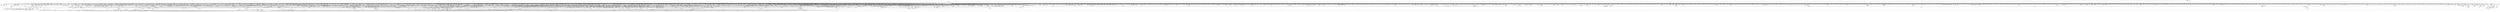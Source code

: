 digraph kerncollapsed {
    "drain_pages_zone" [color="black"];
    "Indirect call149" [color="black"];
    "xas_next_entry" [color="black"];
    "task_active_pid_ns" [color="black"];
    "do_raw_spin_lock_67" [color="black"];
    "signal_set_stop_flags" [color="black"];
    "get_timespec64" [color="black"];
    "csum_block_add_ext" [color="black"];
    "Indirect call36" [color="black"];
    "security_d_instantiate" [color="black"];
    "__raw_spin_unlock_irqrestore_31" [color="black"];
    "srcu_read_unlock.constprop.0" [color="black"];
    "folio_lruvec_relock_irq.constprop.0" [color="black"];
    "list_del_init_3" [color="black"];
    "unlock_mount_hash" [color="black"];
    "io_file_get_flags" [color="black"];
    "__io_prep_linked_timeout" [color="black"];
    "ma_dead_node" [color="black"];
    "wake_up_klogd" [color="black"];
    "__wake_q_add" [color="black"];
    "inc_rlimit_ucounts" [color="black"];
    "check_preempt_curr_dl" [color="black"];
    "mm_counter" [color="black"];
    "cpumask_intersects.constprop.0_1" [color="black"];
    "__kern_my_cpu_offset_11" [color="black"];
    "clear_ti_thread_flag_4" [color="black"];
    "__cmpxchg_case_acq_64_1" [color="black"];
    "list_move_tail" [color="black"];
    "kernfs_next_descendant_post" [color="black"];
    "count_vm_event_2" [color="black"];
    "__kern_my_cpu_offset_24" [color="black"];
    "lazy_max_pages" [color="black"];
    "mas_rewalk_if_dead" [color="black"];
    "cpumask_next.constprop.0" [color="black"];
    "__raw_spin_unlock_irq_19" [color="black"];
    "set_tlb_ubc_flush_pending" [color="black"];
    "io_wq_work_match_item" [color="black"];
    "__raw_write_unlock_irq_5" [color="black"];
    "Indirect call130" [color="black"];
    "timer_wait_running" [color="black"];
    "init_multi_vma_prep" [color="black"];
    "io_cancel_ctx_cb" [color="black"];
    "Indirect call187" [color="black"];
    "__kern_my_cpu_offset_62" [color="black"];
    "arch_teardown_dma_ops" [color="black"];
    "fatal_signal_pending_6" [color="black"];
    "Indirect call194" [color="black"];
    "__raw_spin_unlock_irqrestore_18" [color="black"];
    "addr_to_vb_xa" [color="black"];
    "Indirect call12" [color="black"];
    "arch_local_irq_save_4" [color="black"];
    "__get_cpu_fpsimd_context" [color="black"];
    "____core____" [color="kernel"];
    "memzero_explicit" [color="black"];
    "get_state_synchronize_rcu" [color="black"];
    "lru_deactivate_file_fn" [color="black"];
    "test_ti_thread_flag_7" [color="black"];
    "__raw_spin_lock_irq_26" [color="black"];
    "zone_reclaimable_pages" [color="black"];
    "arm_timer" [color="black"];
    "pcpu_unit_page_offset" [color="black"];
    "folio_mapped_1" [color="black"];
    "Indirect call71" [color="black"];
    "purge_fragmented_block" [color="black"];
    "sync_icache_aliases" [color="black"];
    "cpudl_heapify" [color="black"];
    "pagefault_enable_1" [color="black"];
    "rcu_segcblist_init" [color="black"];
    "prepare_to_wait_exclusive" [color="black"];
    "rcu_is_cpu_rrupt_from_idle" [color="black"];
    "Indirect call209" [color="black"];
    "set_ti_thread_flag_5" [color="black"];
    "page_ref_dec_and_test_1" [color="black"];
    "Indirect call33" [color="black"];
    "__cmpxchg_case_acq_32.constprop.0_19" [color="black"];
    "skb_copy_bits" [color="black"];
    "pcpu_block_update_hint_alloc" [color="black"];
    "sock_rfree" [color="black"];
    "tty_driver_name" [color="black"];
    "Indirect call7" [color="black"];
    "__raw_spin_unlock_irqrestore_14" [color="black"];
    "lru_note_cost" [color="black"];
    "timerqueue_iterate_next" [color="black"];
    "__io_acct_run_queue" [color="black"];
    "__raw_spin_unlock_irqrestore_21" [color="black"];
    "__io_disarm_linked_timeout" [color="black"];
    "__percpu_add_case_32_2" [color="black"];
    "Indirect call59" [color="black"];
    "Indirect call183" [color="black"];
    "percpu_ref_put_many" [color="black"];
    "rcu_seq_set_state" [color="black"];
    "d_find_any_alias" [color="black"];
    "clear_ti_thread_flag" [color="black"];
    "rseq_migrate" [color="black"];
    "will_become_orphaned_pgrp" [color="black"];
    "get_cred" [color="black"];
    "do_raw_spin_lock_36" [color="black"];
    "__raw_spin_lock_irq_32" [color="black"];
    "exit_rcu" [color="black"];
    "mas_is_err" [color="black"];
    "chacha_permute" [color="black"];
    "osq_lock" [color="black"];
    "__dev_put.part.0" [color="black"];
    "__wake_up_locked_key" [color="black"];
    "need_seqretry" [color="black"];
    "filemap_release_folio" [color="black"];
    "__d_find_any_alias" [color="black"];
    "xas_next_offset" [color="black"];
    "update_dl_migration" [color="black"];
    "vma_interval_tree_insert_after" [color="black"];
    "do_raw_spin_lock_32" [color="black"];
    "io_poll_get_ownership" [color="black"];
    "rwsem_spin_on_owner" [color="black"];
    "_compound_head" [color="black"];
    "d_shrink_del" [color="black"];
    "xas_find" [color="black"];
    "osq_unlock" [color="black"];
    "signalfd_cleanup" [color="black"];
    "io_poll_remove_entries" [color="black"];
    "task_sigpending_1" [color="black"];
    "Indirect call107" [color="black"];
    "lockref_put_return" [color="black"];
    "__raw_spin_unlock_irqrestore_24" [color="black"];
    "__attach_mnt" [color="black"];
    "__next_zones_zonelist" [color="black"];
    "memblock_is_map_memory" [color="black"];
    "mas_split_final_node.isra.0" [color="black"];
    "Indirect call48" [color="black"];
    "pmd_offset.isra.0" [color="black"];
    "__irq_work_queue_local" [color="black"];
    "path_get" [color="black"];
    "security_task_kill" [color="black"];
    "__raw_spin_unlock_irq_36" [color="black"];
    "sub_rq_bw.isra.0" [color="black"];
    "mte_update_sctlr_user" [color="black"];
    "set_ti_thread_flag_4" [color="black"];
    "auditsc_get_stamp" [color="black"];
    "lockref_get_not_zero" [color="black"];
    "__sk_mem_reduce_allocated" [color="black"];
    "finish_swait" [color="black"];
    "irq_enable" [color="black"];
    "__page_dup_rmap.constprop.0" [color="black"];
    "_find_last_bit" [color="black"];
    "xa_err" [color="black"];
    "__kmem_obj_info" [color="black"];
    "arch_local_irq_enable_2" [color="black"];
    "tick_get_wakeup_device" [color="black"];
    "__pageblock_pfn_to_page" [color="black"];
    "find_next_bit_6" [color="black"];
    "vm_stat_account" [color="black"];
    "__raw_spin_lock_32" [color="black"];
    "do_raw_spin_lock_99" [color="black"];
    "find_next_bit.constprop.0_21" [color="black"];
    "find_next_zero_bit_2" [color="black"];
    "arch_local_irq_save_3" [color="black"];
    "dev_xmit_recursion_inc" [color="black"];
    "__anon_vma_interval_tree_augment_rotate" [color="black"];
    "irq_work_single" [color="black"];
    "__xa_clear_mark" [color="black"];
    "Indirect call139" [color="black"];
    "io_cancel_req_match" [color="black"];
    "Indirect call91" [color="black"];
    "arch_local_irq_save_5" [color="black"];
    "arch_local_irq_save_8" [color="black"];
    "__arch_copy_to_user" [color="black"];
    "arch_smp_send_reschedule" [color="black"];
    "vma_interval_tree_iter_next" [color="black"];
    "spin_lock_irqsave_ssp_contention" [color="black"];
    "virt_to_folio" [color="black"];
    "entity_eligible" [color="black"];
    "do_raw_spin_lock_26" [color="black"];
    "pcpu_chunk_populated" [color="black"];
    "queued_read_lock.constprop.0" [color="black"];
    "_mix_pool_bytes" [color="black"];
    "__wake_up_common" [color="black"];
    "fsnotify_connector_sb" [color="black"];
    "strnlen" [color="black"];
    "copyin" [color="black"];
    "__raw_read_unlock.constprop.0" [color="black"];
    "mas_wr_node_walk" [color="black"];
    "d_hash" [color="black"];
    "_compound_head_7" [color="black"];
    "Indirect call49" [color="black"];
    "page_ref_dec_and_test_2" [color="black"];
    "system_supports_mte_1" [color="black"];
    "do_raw_spin_lock_97" [color="black"];
    "kthread_probe_data" [color="black"];
    "do_raw_spin_lock_47" [color="black"];
    "__cmpxchg_case_acq_32_3" [color="black"];
    "Indirect call15" [color="black"];
    "__raw_spin_lock_irqsave_39" [color="black"];
    "rcu_seq_end_1" [color="black"];
    "post_init_entity_util_avg" [color="black"];
    "dl_clear_overload.part.0" [color="black"];
    "set_area_direct_map" [color="black"];
    "folio_not_mapped" [color="black"];
    "wp_page_reuse" [color="black"];
    "__kern_my_cpu_offset_91" [color="black"];
    "find_lock_later_rq" [color="black"];
    "test_taint" [color="black"];
    "arch_local_irq_disable_2" [color="black"];
    "get_file" [color="black"];
    "mas_push_data" [color="black"];
    "sched_clock_noinstr" [color="black"];
    "__sw_hweight32" [color="black"];
    "dl_bw_cpus" [color="black"];
    "first_online_pgdat" [color="black"];
    "__timer_delete_sync" [color="black"];
    "set_task_cpu" [color="black"];
    "device_links_read_lock" [color="black"];
    "__raw_write_unlock_irq_4" [color="black"];
    "__raw_spin_unlock_irq_21" [color="black"];
    "igrab" [color="black"];
    "set_cpu_online" [color="black"];
    "generic_exec_single" [color="black"];
    "_find_first_and_bit" [color="black"];
    "mte_parent_slot" [color="black"];
    "__hrtimer_get_next_event" [color="black"];
    "lockref_mark_dead" [color="black"];
    "Indirect call207" [color="black"];
    "__raw_spin_unlock_irqrestore.constprop.0_2" [color="black"];
    "rcu_segcblist_add_len" [color="black"];
    "decay_load" [color="black"];
    "__pi_strlen" [color="black"];
    "strreplace" [color="black"];
    "folio_wake_bit" [color="black"];
    "Indirect call0" [color="black"];
    "set_task_reclaim_state" [color="black"];
    "posix_cpu_timers_exit" [color="black"];
    "d_path" [color="black"];
    "__xchg_case_64.constprop.0" [color="black"];
    "do_raw_spin_lock.constprop.0_7" [color="black"];
    "mas_store_b_node" [color="black"];
    "io_match_task_safe" [color="black"];
    "rpm_check_suspend_allowed" [color="black"];
    "Indirect call204" [color="black"];
    "arch_local_irq_save_1" [color="black"];
    "cleanup_timerqueue" [color="black"];
    "pvm_determine_end_from_reverse" [color="black"];
    "srcu_gp_start" [color="black"];
    "do_raw_spin_lock_2" [color="black"];
    "find_task_by_pid_ns" [color="black"];
    "get_group_info.isra.0" [color="black"];
    "post_ttbr_update_workaround" [color="black"];
    "__raw_spin_lock_irqsave_51" [color="black"];
    "radix_tree_next_chunk" [color="black"];
    "tty_ldisc_close" [color="black"];
    "do_raw_spin_lock_56" [color="black"];
    "kobj_child_ns_ops" [color="black"];
    "percpu_counter_add_batch" [color="black"];
    "list_lru_del" [color="black"];
    "find_next_bit.constprop.0_1" [color="black"];
    "node_tag_clear" [color="black"];
    "__reuseport_detach_closed_sock" [color="black"];
    "ptep_clear_flush" [color="black"];
    "Indirect call99" [color="black"];
    "mas_pause" [color="black"];
    "signal_pending_state_1" [color="black"];
    "Indirect call44" [color="black"];
    "ttwu_queue_wakelist" [color="black"];
    "__msecs_to_jiffies" [color="black"];
    "tk_xtime.constprop.0" [color="black"];
    "vma_interval_tree_insert" [color="black"];
    "super_wake" [color="black"];
    "reusable_anon_vma" [color="black"];
    "inode_add_lru" [color="black"];
    "bstats_update" [color="black"];
    "do_no_restart_syscall" [color="black"];
    "set_swapper_pgd" [color="black"];
    "__kern_my_cpu_offset_6" [color="black"];
    "vm_commit_limit" [color="black"];
    "device_pm_check_callbacks" [color="black"];
    "load_unaligned_zeropad_1" [color="black"];
    "cpu_online" [color="black"];
    "__raw_spin_unlock_irqrestore.constprop.0_1" [color="black"];
    "console_srcu_read_lock" [color="black"];
    "do_raw_spin_lock_41" [color="black"];
    "__kern_my_cpu_offset_37" [color="black"];
    "zone_page_state_add" [color="black"];
    "do_raw_spin_lock.constprop.0_13" [color="black"];
    "xas_set_offset" [color="black"];
    "__cmpxchg_case_mb_64_6" [color="black"];
    "__raw_spin_lock_46" [color="black"];
    "hrtimer_nanosleep" [color="black"];
    "__cmpxchg_case_mb_32_10" [color="black"];
    "___d_drop" [color="black"];
    "list_del_init_8" [color="black"];
    "kthread_is_per_cpu" [color="black"];
    "__update_load_avg_cfs_rq" [color="black"];
    "folio_trylock_1" [color="black"];
    "__percpu_add_case_32_21" [color="black"];
    "is_rlimit_overlimit" [color="black"];
    "count_vm_events_2" [color="black"];
    "__kern_my_cpu_offset_60" [color="black"];
    "rcu_is_watching" [color="black"];
    "__put_unused_fd" [color="black"];
    "call_on_irq_stack" [color="black"];
    "__cmpxchg_case_mb_64_7" [color="black"];
    "__cmpxchg_case_acq_32" [color="black"];
    "sub_running_bw.isra.0" [color="black"];
    "Indirect call127" [color="black"];
    "__cmpxchg_case_mb_32_4" [color="black"];
    "folio_nr_pages" [color="black"];
    "security_audit_rule_free" [color="black"];
    "sk_error_report" [color="black"];
    "count_vm_event_1" [color="black"];
    "__set_fixmap" [color="black"];
    "memchr" [color="black"];
    "pm_runtime_put_noidle_2" [color="black"];
    "lookup_mountpoint" [color="black"];
    "fill_contig_page_info" [color="black"];
    "percpu_ref_get_many.constprop.0" [color="black"];
    "node_page_state_add" [color="black"];
    "__raw_spin_unlock_irq_35" [color="black"];
    "Indirect call144" [color="black"];
    "pcpu_post_unmap_tlb_flush" [color="black"];
    "copy_page" [color="black"];
    "__cmpxchg_case_acq_32.constprop.0_12" [color="black"];
    "find_next_bit_29" [color="black"];
    "csum_partial_ext" [color="black"];
    "do_raw_spin_lock_69" [color="black"];
    "io_should_retry_thread" [color="black"];
    "Indirect call26" [color="black"];
    "folio_mapped_3" [color="black"];
    "change_page_range" [color="black"];
    "mapping_allow_writable" [color="black"];
    "lockref_get" [color="black"];
    "debug_locks_off" [color="black"];
    "rcu_stall_is_suppressed" [color="black"];
    "list_move_1" [color="black"];
    "ksize" [color="black"];
    "folio_activate_fn" [color="black"];
    "__set_close_on_exec.isra.0" [color="black"];
    "do_raw_spin_lock_43" [color="black"];
    "__irq_startup" [color="black"];
    "Indirect call159" [color="black"];
    "__pi_strcmp" [color="black"];
    "mas_parent_type" [color="black"];
    "zone_watermark_fast.constprop.0" [color="black"];
    "__raw_spin_lock_irqsave_17" [color="black"];
    "__cmpwait_case_32_2" [color="black"];
    "lock_mount_hash" [color="black"];
    "__raw_spin_lock_irqsave.constprop.0_9" [color="black"];
    "test_and_set_bit_lock.constprop.0" [color="black"];
    "do_raw_spin_lock_57" [color="black"];
    "__raw_spin_unlock_irqrestore_6" [color="black"];
    "__rb_change_child.constprop.0" [color="black"];
    "mutex_is_locked" [color="black"];
    "find_next_bit_18" [color="black"];
    "folio_test_uptodate" [color="black"];
    "irq_disable" [color="black"];
    "wb_update_bandwidth" [color="black"];
    "do_raw_spin_lock_31" [color="black"];
    "folio_invalidate" [color="black"];
    "_atomic_dec_and_lock_irqsave" [color="black"];
    "sk_mem_reclaim" [color="black"];
    "wb_has_dirty_io" [color="black"];
    "mas_store_prealloc.part.0" [color="black"];
    "free_vmap_area_rb_augment_cb_rotate" [color="black"];
    "inode_cgwb_move_to_attached" [color="black"];
    "fsnotify_compare_groups" [color="black"];
    "avg_vruntime" [color="black"];
    "audit_gid_comparator" [color="black"];
    "lock_mnt_tree" [color="black"];
    "__xchg_case_mb_32.constprop.0" [color="black"];
    "cpu_clock_sample_group" [color="black"];
    "nanosleep_copyout" [color="black"];
    "__mnt_want_write_file" [color="black"];
    "printk_parse_prefix" [color="black"];
    "mte_dead_walk" [color="black"];
    "rcu_inkernel_boot_has_ended" [color="black"];
    "sig_handler_ignored" [color="black"];
    "Indirect call31" [color="black"];
    "attach_pid" [color="black"];
    "futex_hash" [color="black"];
    "xa_mk_value" [color="black"];
    "Indirect call23" [color="black"];
    "dev_pm_disable_wake_irq_check" [color="black"];
    "__cmpwait_case_32_1" [color="black"];
    "__cmpxchg_case_mb_32_8" [color="black"];
    "global_dirtyable_memory" [color="black"];
    "__remove_hrtimer" [color="black"];
    "skb_flow_get_icmp_tci" [color="black"];
    "find_later_rq" [color="black"];
    "arch_tlbbatch_should_defer.constprop.0" [color="black"];
    "show_mem_node_skip" [color="black"];
    "do_raw_spin_lock_28" [color="black"];
    "__preempt_count_sub" [color="black"];
    "__cmpxchg_case_acq_32.constprop.0_7" [color="black"];
    "min_deadline_cb_rotate" [color="black"];
    "free_unref_page_commit" [color="black"];
    "mt_find" [color="black"];
    "calc_delta_fair" [color="black"];
    "clear_ti_thread_flag_8" [color="black"];
    "__udelay" [color="black"];
    "__var_waitqueue" [color="black"];
    "__raw_spin_lock_irqsave_22" [color="black"];
    "__d_drop" [color="black"];
    "Indirect call182" [color="black"];
    "qdisc_qstats_cpu_qlen_inc" [color="black"];
    "task_sched_runtime" [color="black"];
    "arch_asym_cpu_priority" [color="black"];
    "jiffies_to_msecs" [color="black"];
    "__clear_open_fd" [color="black"];
    "__raw_spin_lock_irq_11" [color="black"];
    "mnt_get_writers" [color="black"];
    "find_busiest_group" [color="black"];
    "req_ref_put_and_test" [color="black"];
    "__kern_my_cpu_offset_15" [color="black"];
    "compaction_free" [color="black"];
    "__smp_call_single_queue" [color="black"];
    "print_tainted" [color="black"];
    "__count_vm_events_3" [color="black"];
    "do_raw_spin_lock_23" [color="black"];
    "Indirect call56" [color="black"];
    "do_raw_spin_lock_73" [color="black"];
    "errseq_sample" [color="black"];
    "__kern_my_cpu_offset_71" [color="black"];
    "Indirect call46" [color="black"];
    "kernfs_get" [color="black"];
    "find_next_bit_10" [color="black"];
    "Indirect call131" [color="black"];
    "flush_signal_handlers" [color="black"];
    "do_raw_spin_lock_33" [color="black"];
    "set_ptes.constprop.0.isra.0" [color="black"];
    "tty_termios_input_baud_rate" [color="black"];
    "Indirect call6" [color="black"];
    "tlb_remove_table_smp_sync" [color="black"];
    "cpu_online_1" [color="black"];
    "timer_delete_sync" [color="black"];
    "Indirect call196" [color="black"];
    "__bitmap_and" [color="black"];
    "test_ti_thread_flag_22" [color="black"];
    "folio_nr_pages_2" [color="black"];
    "allow_write_access" [color="black"];
    "io_prep_async_work" [color="black"];
    "raw_spin_rq_trylock" [color="black"];
    "mas_wr_store_setup" [color="black"];
    "__raw_spin_lock_irqsave.constprop.0_7" [color="black"];
    "smp_call_function_single" [color="black"];
    "activate_task" [color="black"];
    "__d_instantiate" [color="black"];
    "__fsnotify_update_child_dentry_flags" [color="black"];
    "pm_runtime_autosuspend_expiration" [color="black"];
    "__srcu_read_lock" [color="black"];
    "Indirect call43" [color="black"];
    "__cmpxchg_case_mb_32_5" [color="black"];
    "__kern_my_cpu_offset_56" [color="black"];
    "do_raw_spin_lock_60" [color="black"];
    "__mutex_init" [color="black"];
    "fast_dput" [color="black"];
    "do_raw_spin_lock_1" [color="black"];
    "__flush_tlb_kernel_pgtable" [color="black"];
    "add_wait_queue_exclusive" [color="black"];
    "folio_mapping" [color="black"];
    "kill_super_notify" [color="black"];
    "move_freepages_block" [color="black"];
    "do_nanosleep" [color="black"];
    "folio_add_new_anon_rmap" [color="black"];
    "lru_move_tail_fn" [color="black"];
    "percpu_counter_set" [color="black"];
    "folio_account_cleaned" [color="black"];
    "mas_safe_pivot" [color="black"];
    "Indirect call208" [color="black"];
    "anon_vma_interval_tree_pre_update_vma" [color="black"];
    "add_timer" [color="black"];
    "mnt_set_mountpoint" [color="black"];
    "__get_task_comm" [color="black"];
    "__raw_spin_unlock_irqrestore_37" [color="black"];
    "folio_trylock_4" [color="black"];
    "fatal_signal_pending" [color="black"];
    "__timer_delete" [color="black"];
    "hrtimer_active" [color="black"];
    "io_poll_mark_cancelled" [color="black"];
    "__raw_spin_lock_irq_19" [color="black"];
    "__raw_spin_unlock_irq_12" [color="black"];
    "__raw_spin_unlock_irq_28" [color="black"];
    "inode_io_list_move_locked" [color="black"];
    "llist_add_batch" [color="black"];
    "sync_exp_work_done" [color="black"];
    "Indirect call4" [color="black"];
    "find_next_bit.constprop.0_6" [color="black"];
    "pfn_valid_1" [color="black"];
    "check_class_changed" [color="black"];
    "copy_to_user_page" [color="black"];
    "__kern_my_cpu_offset_80" [color="black"];
    "IS_ERR_OR_NULL_3" [color="black"];
    "task_set_jobctl_pending" [color="black"];
    "__raw_spin_lock_irqsave_52" [color="black"];
    "find_task_by_vpid" [color="black"];
    "__percpu_add_case_64" [color="black"];
    "qdisc_qstats_cpu_qlen_dec" [color="black"];
    "__lock_timer" [color="black"];
    "rt_mutex_slowtrylock" [color="black"];
    "vma_interval_tree_augment_propagate" [color="black"];
    "dl_rq_of_se" [color="black"];
    "xas_set_order.part.0" [color="black"];
    "tag_clear_highpage" [color="black"];
    "Indirect call17" [color="black"];
    "_copy_from_user_5" [color="black"];
    "do_raw_spin_lock_7" [color="black"];
    "rb_insert_color_cached" [color="black"];
    "u64_stats_add_2" [color="black"];
    "timerqueue_del" [color="black"];
    "pcpu_free_area.isra.0" [color="black"];
    "__raw_spin_unlock_irq" [color="black"];
    "is_software_node" [color="black"];
    "system_supports_mte" [color="black"];
    "__percpu_add_case_64_2" [color="black"];
    "Indirect call50" [color="black"];
    "rwsem_set_reader_owned" [color="black"];
    "smp_call_function" [color="black"];
    "class_raw_spinlock_irqsave_destructor" [color="black"];
    "Indirect call25" [color="black"];
    "page_try_share_anon_rmap" [color="black"];
    "folio_evictable_1" [color="black"];
    "flush_tlb_mm_1" [color="black"];
    "test_ti_thread_flag_4" [color="black"];
    "timekeeping_get_ns" [color="black"];
    "clear_siginfo" [color="black"];
    "timer_delete" [color="black"];
    "Indirect call80" [color="black"];
    "int_sqrt" [color="black"];
    "skb_zcopy" [color="black"];
    "cpu_timer_task_rcu" [color="black"];
    "Indirect call189" [color="black"];
    "Indirect call214" [color="black"];
    "put_unused_fd" [color="black"];
    "Indirect call148" [color="black"];
    "arm_smccc_1_1_get_conduit" [color="black"];
    "__mod_timer" [color="black"];
    "__raw_spin_lock_irqsave_3" [color="black"];
    "__ksize" [color="black"];
    "netlink_has_listeners" [color="black"];
    "dev_bus_name" [color="black"];
    "tlb_flush_mmu_tlbonly" [color="black"];
    "__wb_update_bandwidth.constprop.0" [color="black"];
    "Indirect call27" [color="black"];
    "radix_tree_load_root" [color="black"];
    "__cmpxchg_case_mb_32_6" [color="black"];
    "sched_ttwu_pending" [color="black"];
    "prepare_alloc_pages.constprop.0" [color="black"];
    "get_cred_1" [color="black"];
    "noop_dirty_folio" [color="black"];
    "sb_clear_inode_writeback" [color="black"];
    "Indirect call202" [color="black"];
    "pagefault_enable" [color="black"];
    "get_cpu_fpsimd_context" [color="black"];
    "xas_find_marked" [color="black"];
    "__balance_callbacks" [color="black"];
    "__folio_cancel_dirty" [color="black"];
    "pm_runtime_deactivate_timer" [color="black"];
    "clear_ti_thread_flag_1" [color="black"];
    "memcg_charge_kernel_stack.part.0" [color="black"];
    "tty_termios_baud_rate" [color="black"];
    "blake2s_update" [color="black"];
    "do_raw_spin_lock_61" [color="black"];
    "__raw_spin_lock_irq_43" [color="black"];
    "Indirect call19" [color="black"];
    "Indirect call66" [color="black"];
    "__dequeue_entity" [color="black"];
    "current_wq_worker" [color="black"];
    "queued_spin_lock_slowpath" [color="black"];
    "list_del_init_6" [color="black"];
    "__raw_spin_lock_irqsave_15" [color="black"];
    "fsnotify_update_flags" [color="black"];
    "process_shares_mm" [color="black"];
    "Indirect call121" [color="black"];
    "__mnt_drop_write_file" [color="black"];
    "io_run_cancel" [color="black"];
    "__percpu_add_case_32_1" [color="black"];
    "Indirect call37" [color="black"];
    "irq_to_desc" [color="black"];
    "copy_user_highpage" [color="black"];
    "Indirect call61" [color="black"];
    "Indirect call119" [color="black"];
    "pcpu_find_block_fit" [color="black"];
    "pm_qos_read_value" [color="black"];
    "security_file_set_fowner" [color="black"];
    "flush_dcache_folio" [color="black"];
    "check_vma_flags" [color="black"];
    "Indirect call103" [color="black"];
    "panic_smp_self_stop" [color="black"];
    "sched_clock" [color="black"];
    "get_ucounts_or_wrap" [color="black"];
    "__futex_queue" [color="black"];
    "count_vm_event" [color="black"];
    "read_sanitised_ftr_reg" [color="black"];
    "Indirect call104" [color="black"];
    "wb_stat_mod" [color="black"];
    "enqueue_timer" [color="black"];
    "__pick_first_entity" [color="black"];
    "__remove_inode_hash" [color="black"];
    "do_raw_spin_lock_50" [color="black"];
    "__kern_my_cpu_offset_76" [color="black"];
    "__raw_spin_unlock_irq.constprop.0_2" [color="black"];
    "user_disable_single_step" [color="black"];
    "jiffies_to_usecs" [color="black"];
    "fsnotify_detach_connector_from_object" [color="black"];
    "__irq_disable" [color="black"];
    "__raw_spin_unlock_irq_3" [color="black"];
    "rcu_start_this_gp" [color="black"];
    "page_ref_inc_2" [color="black"];
    "cpu_util.constprop.0" [color="black"];
    "Indirect call201" [color="black"];
    "__raw_spin_lock_irq_20" [color="black"];
    "try_to_unmap_flush_dirty" [color="black"];
    "__xchg_case_acq_64.isra.0" [color="black"];
    "timespec64_equal" [color="black"];
    "__task_pid_nr_ns" [color="black"];
    "__raw_spin_lock_irq_35" [color="black"];
    "Indirect call180" [color="black"];
    "__kern_my_cpu_offset_27" [color="black"];
    "is_migration_entry" [color="black"];
    "plist_add" [color="black"];
    "Indirect call18" [color="black"];
    "arch_local_irq_restore_2" [color="black"];
    "Indirect call146" [color="black"];
    "Indirect call136" [color="black"];
    "signal_pending_state_2" [color="black"];
    "find_vma_prev" [color="black"];
    "__kern_my_cpu_offset_28" [color="black"];
    "__raw_spin_lock_irq_17" [color="black"];
    "Indirect call97" [color="black"];
    "pi_state_update_owner" [color="black"];
    "pageblock_pfn_to_page" [color="black"];
    "gup_must_unshare" [color="black"];
    "__kern_my_cpu_offset_52" [color="black"];
    "__raw_read_unlock.constprop.0_2" [color="black"];
    "update_load_avg" [color="black"];
    "do_raw_spin_lock_66" [color="black"];
    "__raw_spin_lock_irqsave_6" [color="black"];
    "find_suitable_fallback" [color="black"];
    "do_raw_spin_lock_58" [color="black"];
    "rb_prev" [color="black"];
    "__wake_up_locked_key_bookmark" [color="black"];
    "fsnotify_data_inode" [color="black"];
    "find_vma" [color="black"];
    "tag_get" [color="black"];
    "page_ref_inc" [color="black"];
    "__wake_up_klogd.part.0" [color="black"];
    "__kern_my_cpu_offset_54" [color="black"];
    "rcu_segcblist_first_pend_cb" [color="black"];
    "list_lru_add" [color="black"];
    "prb_reserve" [color="black"];
    "signal_pending_11" [color="black"];
    "pmd_set_huge" [color="black"];
    "tty_name" [color="black"];
    "is_valid_gup_args" [color="black"];
    "__irq_domain_activate_irq" [color="black"];
    "tlb_flush_mmu_tlbonly_1" [color="black"];
    "rcu_exp_jiffies_till_stall_check" [color="black"];
    "wakeup_kcompactd" [color="black"];
    "__bitmap_intersects" [color="black"];
    "pte_offset_kernel.isra.0" [color="black"];
    "__list_del_entry_1" [color="black"];
    "count_vm_events" [color="black"];
    "find_next_bit.constprop.0_7" [color="black"];
    "__set_task_comm" [color="black"];
    "__flush_tlb_page_nosync" [color="black"];
    "call_function_single_prep_ipi" [color="black"];
    "__anon_vma_interval_tree_subtree_search" [color="black"];
    "inactive_is_low.constprop.0" [color="black"];
    "stackinfo_on_stack" [color="black"];
    "__task_rq_lock" [color="black"];
    "__task_will_free_mem" [color="black"];
    "__printk_safe_enter" [color="black"];
    "io_cancel_task_cb" [color="black"];
    "wakeup_source_deactivate" [color="black"];
    "__efistub_caches_clean_inval_pou" [color="black"];
    "__raw_spin_unlock_irqrestore_4" [color="black"];
    "flush_tlb_mm" [color="black"];
    "Indirect call112" [color="black"];
    "arch_local_irq_save_2" [color="black"];
    "mapping_shrinkable_1" [color="black"];
    "rcu_accelerate_cbs" [color="black"];
    "do_raw_spin_lock_11" [color="black"];
    "__rt_mutex_slowtrylock" [color="black"];
    "mutex_trylock" [color="black"];
    "mas_wr_new_end" [color="black"];
    "__raw_spin_lock_41" [color="black"];
    "mmget" [color="black"];
    "Indirect call52" [color="black"];
    "__raw_spin_lock_irqsave_12" [color="black"];
    "search_cmp_ftr_reg" [color="black"];
    "find_next_bit.constprop.0_8" [color="black"];
    "attach_entity_load_avg" [color="black"];
    "lock_parent" [color="black"];
    "Indirect call75" [color="black"];
    "do_raw_spin_lock_9" [color="black"];
    "shrink_lock_dentry" [color="black"];
    "do_raw_spin_lock_25" [color="black"];
    "try_release_thread_stack_to_cache" [color="black"];
    "audit_rate_check.part.0" [color="black"];
    "__wait_on_bit" [color="black"];
    "xa_load" [color="black"];
    "thread_group_cputime" [color="black"];
    "list_del_2" [color="black"];
    "Indirect call13" [color="black"];
    "anon_vma_interval_tree_iter_first" [color="black"];
    "mod_zone_state" [color="black"];
    "__raw_spin_lock_irq_18" [color="black"];
    "req_set_fail" [color="black"];
    "Indirect call3" [color="black"];
    "__raw_spin_unlock_irqrestore_17" [color="black"];
    "get_work_pool" [color="black"];
    "__raw_spin_lock_irqsave_11" [color="black"];
    "security_secid_to_secctx" [color="black"];
    "get_pwq" [color="black"];
    "down_trylock" [color="black"];
    "__cmpxchg_case_acq_32.constprop.0_1" [color="black"];
    "mas_next_setup.constprop.0" [color="black"];
    "vma_is_secretmem" [color="black"];
    "vma_fs_can_writeback" [color="black"];
    "skb_zcopy_clear" [color="black"];
    "__do_set_cpus_allowed" [color="black"];
    "mast_ascend" [color="black"];
    "pde_subdir_find" [color="black"];
    "mas_prev_setup.constprop.0" [color="black"];
    "security_current_getsecid_subj" [color="black"];
    "__irq_domain_deactivate_irq" [color="black"];
    "Indirect call100" [color="black"];
    "find_first_bit_6" [color="black"];
    "virt_to_slab" [color="black"];
    "get_sd_balance_interval" [color="black"];
    "do_raw_spin_lock_5" [color="black"];
    "__raw_write_lock.constprop.0_1" [color="black"];
    "__sk_mem_reclaim" [color="black"];
    "do_raw_spin_lock_83" [color="black"];
    "percpu_ref_put_many.constprop.0_1" [color="black"];
    "vmalloc_to_page" [color="black"];
    "raw_spin_rq_unlock" [color="black"];
    "sched_asym_prefer" [color="black"];
    "folio_trylock" [color="black"];
    "__raw_spin_unlock_irq_20" [color="black"];
    "Indirect call86" [color="black"];
    "__put_cpu_fpsimd_context" [color="black"];
    "__sw_hweight64" [color="black"];
    "do_raw_spin_lock_12" [color="black"];
    "do_raw_spin_lock_44" [color="black"];
    "copy_thread" [color="black"];
    "__raw_spin_lock_irq_25" [color="black"];
    "lru_note_cost_refault" [color="black"];
    "mnt_get_count" [color="black"];
    "prb_next_seq" [color="black"];
    "security_audit_rule_match" [color="black"];
    "Indirect call135" [color="black"];
    "mas_bulk_rebalance" [color="black"];
    "do_csum" [color="black"];
    "anon_vma_interval_tree_post_update_vma" [color="black"];
    "del_page_from_free_list" [color="black"];
    "find_vm_area" [color="black"];
    "data_check_size" [color="black"];
    "__wake_up_pollfree" [color="black"];
    "mod_node_page_state" [color="black"];
    "__raise_softirq_irqoff" [color="black"];
    "prep_new_page" [color="black"];
    "__mnt_drop_write" [color="black"];
    "qdisc_run_begin" [color="black"];
    "kernfs_name_hash" [color="black"];
    "has_managed_dma" [color="black"];
    "__raw_spin_lock_54" [color="black"];
    "__percpu_add_case_32_8" [color="black"];
    "rcu_segcblist_accelerate" [color="black"];
    "__wake_up_sync_key" [color="black"];
    "__accumulate_pelt_segments" [color="black"];
    "update_dl_rq_load_avg" [color="black"];
    "task_will_free_mem" [color="black"];
    "__wake_up_bit" [color="black"];
    "try_check_zero" [color="black"];
    "__kern_my_cpu_offset_51" [color="black"];
    "should_fail_alloc_page" [color="black"];
    "mas_alloc_req.isra.0" [color="black"];
    "is_current_pgrp_orphaned" [color="black"];
    "__raw_spin_unlock_irq_11" [color="black"];
    "drain_local_pages" [color="black"];
    "set_kpti_asid_bits" [color="black"];
    "find_next_zero_bit_1" [color="black"];
    "clear_ti_thread_flag_5" [color="black"];
    "__pi_memcmp" [color="black"];
    "cpumask_any_and_distribute" [color="black"];
    "Indirect call73" [color="black"];
    "__count_vm_events_2" [color="black"];
    "__mod_node_page_state" [color="black"];
    "pagefault_enable_2" [color="black"];
    "pmd_install" [color="black"];
    "Indirect call51" [color="black"];
    "mas_set_height" [color="black"];
    "Indirect call85" [color="black"];
    "__raw_spin_lock_irq.constprop.0_1" [color="black"];
    "set_tsk_need_resched" [color="black"];
    "new_context" [color="black"];
    "task_join_group_stop" [color="black"];
    "__remove_shared_vm_struct.constprop.0" [color="black"];
    "__flow_hash_from_keys" [color="black"];
    "pcpu_block_update" [color="black"];
    "page_mapping" [color="black"];
    "split_page" [color="black"];
    "__raw_spin_lock.constprop.0_2" [color="black"];
    "skb_has_frag_list" [color="black"];
    "rcu_advance_cbs" [color="black"];
    "__raw_spin_unlock_irqrestore_11" [color="black"];
    "task_pid_vnr" [color="black"];
    "__bitmap_weight" [color="black"];
    "d_flags_for_inode" [color="black"];
    "find_worker_executing_work" [color="black"];
    "__io_put_kbuf_list" [color="black"];
    "pcpu_update_empty_pages" [color="black"];
    "rcu_gpnum_ovf" [color="black"];
    "access_ok_2" [color="black"];
    "page_ref_inc_3" [color="black"];
    "__tlb_reset_range" [color="black"];
    "lock_hrtimer_base" [color="black"];
    "__wait_for_common" [color="black"];
    "dl_set_overload.part.0" [color="black"];
    "__raw_spin_unlock_irqrestore_5" [color="black"];
    "Indirect call156" [color="black"];
    "__arch_copy_from_user" [color="black"];
    "__percpu_down_write_trylock" [color="black"];
    "strchr" [color="black"];
    "anon_vma_interval_tree_remove" [color="black"];
    "mapping_unmap_writable" [color="black"];
    "check_and_switch_context" [color="black"];
    "__raw_spin_lock_irqsave_23" [color="black"];
    "domain_dirty_limits" [color="black"];
    "__raw_spin_unlock_irq_38" [color="black"];
    "do_raw_spin_lock_118" [color="black"];
    "audit_comparator" [color="black"];
    "next_zone" [color="black"];
    "__raw_spin_lock_24" [color="black"];
    "tag_set" [color="black"];
    "mod_timer" [color="black"];
    "hlist_del_init_2" [color="black"];
    "u64_stats_inc" [color="black"];
    "Indirect call157" [color="black"];
    "fpsimd_thread_switch" [color="black"];
    "__raw_spin_unlock_irq_18" [color="black"];
    "test_and_set_ti_thread_flag_1" [color="black"];
    "read_seqbegin.constprop.0" [color="black"];
    "io_poll_find.constprop.0" [color="black"];
    "cpumask_weight.constprop.0_5" [color="black"];
    "skb_frag_ref" [color="black"];
    "Indirect call169" [color="black"];
    "__raw_spin_unlock_irqrestore_32" [color="black"];
    "mutex_can_spin_on_owner" [color="black"];
    "mas_prev" [color="black"];
    "Indirect call53" [color="black"];
    "Indirect call20" [color="black"];
    "list_del_4" [color="black"];
    "__update_gt_cputime" [color="black"];
    "mas_leaf_set_meta" [color="black"];
    "folio_nr_pages_3" [color="black"];
    "Indirect call184" [color="black"];
    "lru_lazyfree_fn" [color="black"];
    "req_set_fail_3" [color="black"];
    "Indirect call90" [color="black"];
    "cpudl_find" [color="black"];
    "tag_clear" [color="black"];
    "rb_first" [color="black"];
    "desc_read" [color="black"];
    "netlink_overrun" [color="black"];
    "pde_subdir_first" [color="black"];
    "Indirect call87" [color="black"];
    "clear_buddies.isra.0" [color="black"];
    "mas_prev_sibling" [color="black"];
    "clear_ti_thread_flag_6" [color="black"];
    "prb_final_commit" [color="black"];
    "_atomic_dec_and_lock" [color="black"];
    "rcu_poll_gp_seq_end" [color="black"];
    "find_first_bit_3" [color="black"];
    "pcpu_block_refresh_hint" [color="black"];
    "percpu_ref_get_many" [color="black"];
    "__xchg_case_mb_64.constprop.0_2" [color="black"];
    "Indirect call158" [color="black"];
    "fpsimd_save_state" [color="black"];
    "tty_port_kopened" [color="black"];
    "sve_save_state" [color="black"];
    "update_curr" [color="black"];
    "skb_tailroom_1" [color="black"];
    "__printk_cpu_sync_put" [color="black"];
    "fpsimd_save" [color="black"];
    "Indirect call152" [color="black"];
    "Indirect call150" [color="black"];
    "__rt_mutex_futex_trylock" [color="black"];
    "update_newidle_cost" [color="black"];
    "steal_suitable_fallback" [color="black"];
    "__raw_spin_unlock_bh.constprop.0" [color="black"];
    "Indirect call40" [color="black"];
    "group_close_release" [color="black"];
    "__arm64_sys_nanosleep" [color="black"];
    "__skb_set_length" [color="black"];
    "u64_stats_add_1" [color="black"];
    "__kern_my_cpu_offset_22" [color="black"];
    "filemap_check_errors" [color="black"];
    "mas_next" [color="black"];
    "wb_stat_error" [color="black"];
    "flush_tlb_batched_pending" [color="black"];
    "page_ref_inc_1" [color="black"];
    "need_mlock_drain" [color="black"];
    "cpumask_any_distribute" [color="black"];
    "Indirect call118" [color="black"];
    "irq_domain_activate_irq" [color="black"];
    "reweight_task" [color="black"];
    "skb_zcopy_downgrade_managed" [color="black"];
    "folio_pfn" [color="black"];
    "__raw_spin_lock_irqsave_32" [color="black"];
    "percpu_counter_dec" [color="black"];
    "irqd_irq_disabled.isra.0" [color="black"];
    "cpudl_set" [color="black"];
    "pmd_clear_huge" [color="black"];
    "fpsimd_preserve_current_state" [color="black"];
    "mnt_add_count" [color="black"];
    "mas_pop_node" [color="black"];
    "Indirect call125" [color="black"];
    "set_next_task" [color="black"];
    "fprop_reflect_period_percpu.isra.0" [color="black"];
    "blake2s.constprop.0" [color="black"];
    "rcu_gp_is_normal" [color="black"];
    "mab_calc_split" [color="black"];
    "dget" [color="black"];
    "gfp_pfmemalloc_allowed" [color="black"];
    "Indirect call199" [color="black"];
    "Indirect call5" [color="black"];
    "__raw_spin_lock_irq_7" [color="black"];
    "put_dec_full8" [color="black"];
    "mas_update_gap" [color="black"];
    "io_put_kbuf_comp.isra.0" [color="black"];
    "find_next_bit.constprop.0_5" [color="black"];
    "futex_cmpxchg_value_locked" [color="black"];
    "__cmpxchg_case_mb_32_2" [color="black"];
    "access_ok_14" [color="black"];
    "__raw_spin_unlock_irq_5" [color="black"];
    "test_tsk_need_resched" [color="black"];
    "ma_data_end" [color="black"];
    "_task_util_est" [color="black"];
    "try_to_unmap_flush" [color="black"];
    "current_is_kswapd" [color="black"];
    "pfn_valid_2" [color="black"];
    "mas_set_split_parent.isra.0" [color="black"];
    "proto_memory_pcpu_drain" [color="black"];
    "set_ptes.constprop.0.isra.0_1" [color="black"];
    "zone_watermark_ok_safe" [color="black"];
    "mas_allocated.isra.0" [color="black"];
    "Indirect call88" [color="black"];
    "is_zero_page" [color="black"];
    "xas_next_entry.constprop.0" [color="black"];
    "plist_del" [color="black"];
    "Indirect call198" [color="black"];
    "tick_get_device" [color="black"];
    "__raw_spin_lock_22" [color="black"];
    "ma_pivots" [color="black"];
    "clear_inode" [color="black"];
    "freezing_slow_path" [color="black"];
    "finish_wait" [color="black"];
    "deny_write_access.isra.0" [color="black"];
    "set_pfnblock_flags_mask" [color="black"];
    "Indirect call39" [color="black"];
    "Indirect call181" [color="black"];
    "__percpu_add_case_32_20" [color="black"];
    "ldsem_down_read_trylock" [color="black"];
    "skb_tailroom" [color="black"];
    "arm64_kernel_unmapped_at_el0_4" [color="black"];
    "unlock_task_sighand.isra.0_1" [color="black"];
    "cpumask_empty_3" [color="black"];
    "get_arm64_ftr_reg" [color="black"];
    "mte_dead_leaves.constprop.0" [color="black"];
    "slab_want_init_on_free" [color="black"];
    "list_del_1" [color="black"];
    "__set_task_special" [color="black"];
    "idr_find" [color="black"];
    "cpuhp_invoke_callback" [color="black"];
    "task_rq_unlock" [color="black"];
    "release_thread" [color="black"];
    "__kern_my_cpu_offset_55" [color="black"];
    "__init_rwsem" [color="black"];
    "Indirect call160" [color="black"];
    "sane_fdtable_size" [color="black"];
    "dequeue_task" [color="black"];
    "__raw_spin_lock.constprop.0_1" [color="black"];
    "netdev_start_xmit" [color="black"];
    "simple_xattr_space" [color="black"];
    "__skb_fill_page_desc" [color="black"];
    "fsnotify_grab_connector" [color="black"];
    "find_buddy_page_pfn" [color="black"];
    "is_subdir" [color="black"];
    "__raw_spin_lock_21" [color="black"];
    "__cmpxchg_case_rel_64" [color="black"];
    "xas_clear_mark" [color="black"];
    "page_vma_mapped_walk_done_1" [color="black"];
    "chacha_block_generic" [color="black"];
    "Indirect call8" [color="black"];
    "vma_interval_tree_augment_rotate" [color="black"];
    "__raw_spin_unlock_irqrestore_15" [color="black"];
    "set_ptes.isra.0" [color="black"];
    "xa_is_node" [color="black"];
    "__wb_calc_thresh" [color="black"];
    "mas_wr_end_piv" [color="black"];
    "find_last_bit" [color="black"];
    "vma_address" [color="black"];
    "pcpu_next_md_free_region" [color="black"];
    "find_lock_task_mm" [color="black"];
    "__kern_my_cpu_offset_74" [color="black"];
    "get_file.isra.0" [color="black"];
    "Indirect call213" [color="black"];
    "get_task_mm" [color="black"];
    "__raw_spin_lock_irq" [color="black"];
    "mas_data_end" [color="black"];
    "test_ti_thread_flag_19" [color="black"];
    "__kern_my_cpu_offset_89" [color="black"];
    "__percpu_add_case_64_4" [color="black"];
    "Indirect call165" [color="black"];
    "task_participate_group_stop" [color="black"];
    "Indirect call79" [color="black"];
    "skb_queue_tail" [color="black"];
    "_compound_head_2" [color="black"];
    "memmove" [color="black"];
    "__do_once_start" [color="black"];
    "mm_counter_file" [color="black"];
    "security_sk_free" [color="black"];
    "xas_init_marks" [color="black"];
    "mod_node_state" [color="black"];
    "hrtimer_sleeper_start_expires" [color="black"];
    "select_collect" [color="black"];
    "fatal_signal_pending_4" [color="black"];
    "__raw_spin_unlock_irqrestore_12" [color="black"];
    "data_alloc" [color="black"];
    "futex_get_value_locked" [color="black"];
    "Indirect call129" [color="black"];
    "__raw_spin_lock_27" [color="black"];
    "pm_runtime_get_noresume" [color="black"];
    "__kern_my_cpu_offset_14" [color="black"];
    "__raw_spin_lock_irq_34" [color="black"];
    "radix_tree_iter_tag_clear" [color="black"];
    "get_mm_exe_file" [color="black"];
    "init_entity_runnable_average" [color="black"];
    "_copy_from_iter" [color="black"];
    "list_del_init_2" [color="black"];
    "__finish_swait" [color="black"];
    "Indirect call133" [color="black"];
    "should_zap_page" [color="black"];
    "__kern_my_cpu_offset_35" [color="black"];
    "__raw_spin_lock_28" [color="black"];
    "sync_rcu_exp_done_unlocked" [color="black"];
    "clear_ti_thread_flag_3" [color="black"];
    "kmap_atomic_1" [color="black"];
    "enqueue_hrtimer.constprop.0" [color="black"];
    "mntget" [color="black"];
    "xas_retry" [color="black"];
    "invalid_mkclean_vma" [color="black"];
    "free_vmap_area_rb_augment_cb_propagate" [color="black"];
    "pcpu_next_fit_region.constprop.0" [color="black"];
    "__raw_read_unlock.constprop.0_6" [color="black"];
    "Indirect call132" [color="black"];
    "Indirect call60" [color="black"];
    "_find_next_or_bit" [color="black"];
    "gup_signal_pending" [color="black"];
    "__dput_to_list" [color="black"];
    "__kern_my_cpu_offset_42" [color="black"];
    "raw_spin_rq_unlock_irqrestore" [color="black"];
    "Indirect call143" [color="black"];
    "Indirect call177" [color="black"];
    "d_shrink_add" [color="black"];
    "rcu_seq_start_1" [color="black"];
    "page_move_anon_rmap" [color="black"];
    "Indirect call28" [color="black"];
    "idr_for_each" [color="black"];
    "Indirect call68" [color="black"];
    "put_prev_task" [color="black"];
    "fprop_fraction_percpu" [color="black"];
    "__raw_spin_lock_irqsave_18" [color="black"];
    "srcu_funnel_exp_start" [color="black"];
    "inode_io_list_del" [color="black"];
    "Indirect call153" [color="black"];
    "cpudl_heapify_up" [color="black"];
    "recalc_sigpending" [color="black"];
    "is_vmalloc_addr" [color="black"];
    "irq_set_thread_affinity" [color="black"];
    "mas_find_setup.constprop.0" [color="black"];
    "__fprop_add_percpu_max" [color="black"];
    "queued_read_unlock.constprop.0_2" [color="black"];
    "mte_sync_tags" [color="black"];
    "Indirect call2" [color="black"];
    "____do_softirq" [color="black"];
    "arch_irq_work_raise" [color="black"];
    "__audit_uring_entry" [color="black"];
    "__raw_spin_lock_3" [color="black"];
    "console_trylock" [color="black"];
    "get_random_bytes" [color="black"];
    "mas_next_slot" [color="black"];
    "Indirect call93" [color="black"];
    "__hrtimer_next_event_base.constprop.0" [color="black"];
    "pick_next_task_idle" [color="black"];
    "smp_call_function_many_cond" [color="black"];
    "console_is_usable" [color="black"];
    "fatal_signal_pending_3" [color="black"];
    "Indirect call109" [color="black"];
    "__raw_spin_lock_31" [color="black"];
    "active_load_balance_cpu_stop" [color="black"];
    "__raw_spin_lock_irq_6" [color="black"];
    "skb_header_cloned" [color="black"];
    "Indirect call192" [color="black"];
    "__cmpxchg_case_acq_32.constprop.0_5" [color="black"];
    "io_cqe_cache_refill" [color="black"];
    "convert_prio" [color="black"];
    "__mutex_remove_waiter" [color="black"];
    "get_next_ino" [color="black"];
    "mas_mab_cp" [color="black"];
    "folio_trylock_2" [color="black"];
    "io_wq_work_match_all" [color="black"];
    "rcu_seq_snap" [color="black"];
    "__raw_spin_lock_2" [color="black"];
    "skb_cloned" [color="black"];
    "timerqueue_add" [color="black"];
    "skb_headers_offset_update" [color="black"];
    "get_work_pwq" [color="black"];
    "prb_reserve_in_last" [color="black"];
    "llist_del_first" [color="black"];
    "io_timeout_extract" [color="black"];
    "check_stable_address_space" [color="black"];
    "__kern_my_cpu_offset_44" [color="black"];
    "Indirect call186" [color="black"];
    "rb_erase_cached.isra.0" [color="black"];
    "double_unlock_balance" [color="black"];
    "pgdat_balanced" [color="black"];
    "mas_leaf_max_gap" [color="black"];
    "workingset_refault" [color="black"];
    "inode_to_bdi" [color="black"];
    "task_curr" [color="black"];
    "anon_vma_interval_tree_insert" [color="black"];
    "mte_set_pivot" [color="black"];
    "find_first_bit_4" [color="black"];
    "kthread_data" [color="black"];
    "sve_state_size" [color="black"];
    "arch_local_irq_restore" [color="black"];
    "compaction_suitable" [color="black"];
    "Indirect call145" [color="black"];
    "arch_get_random_longs" [color="black"];
    "cpu_online_2" [color="black"];
    "folio_total_mapcount" [color="black"];
    "do_raw_spin_lock_29" [color="black"];
    "mas_new_ma_node" [color="black"];
    "ma_slots" [color="black"];
    "__cmpxchg_case_acq_32.constprop.0_20" [color="black"];
    "mab_mas_cp" [color="black"];
    "__inode_add_lru" [color="black"];
    "queued_write_lock.constprop.0_1" [color="black"];
    "__cmpxchg_case_acq_32.constprop.0_4" [color="black"];
    "Indirect call45" [color="black"];
    "mas_push_node" [color="black"];
    "prepend_path" [color="black"];
    "Indirect call34" [color="black"];
    "mapping_shrinkable" [color="black"];
    "__bpf_free_used_maps" [color="black"];
    "task_clear_jobctl_pending" [color="black"];
    "xas_reload" [color="black"];
    "Indirect call16" [color="black"];
    "__raw_spin_unlock_irq_7" [color="black"];
    "memset" [color="black"];
    "__raw_read_lock.constprop.0_1" [color="black"];
    "recalc_sigpending_tsk" [color="black"];
    "mast_fill_bnode" [color="black"];
    "mas_set_alloc_req" [color="black"];
    "next_mnt" [color="black"];
    "cpu_util_cfs" [color="black"];
    "__kern_my_cpu_offset_53" [color="black"];
    "mmgrab_1" [color="black"];
    "strscpy_pad" [color="black"];
    "audit_serial" [color="black"];
    "do_raw_spin_lock.constprop.0_14" [color="black"];
    "mas_start" [color="black"];
    "kernel_init_pages" [color="black"];
    "__raw_spin_unlock_irq_6" [color="black"];
    "skb_pfmemalloc" [color="black"];
    "slab_want_init_on_alloc" [color="black"];
    "timer_reduce" [color="black"];
    "__raw_spin_lock_irqsave_7" [color="black"];
    "__raw_spin_lock_irqsave.constprop.0_2" [color="black"];
    "read_seqbegin_or_lock" [color="black"];
    "__raw_spin_lock_52" [color="black"];
    "vma_iter_config" [color="black"];
    "Indirect call175" [color="black"];
    "pwq_activate_inactive_work" [color="black"];
    "__posix_timers_find" [color="black"];
    "hlist_del_init_4" [color="black"];
    "d_lru_del" [color="black"];
    "dev_driver_string" [color="black"];
    "wb_io_lists_populated" [color="black"];
    "_compound_head_1" [color="black"];
    "find_mergeable_anon_vma" [color="black"];
    "wake_all_kswapds" [color="black"];
    "arch_get_random_seed_longs" [color="black"];
    "skb_tailroom_2" [color="black"];
    "page_ref_inc_6" [color="black"];
    "Indirect call105" [color="black"];
    "move_queued_task.constprop.0" [color="black"];
    "rcu_cblist_dequeue" [color="black"];
    "__mnt_is_readonly" [color="black"];
    "task_clear_jobctl_trapping" [color="black"];
    "do_raw_spin_lock_30" [color="black"];
    "exit_task_stack_account" [color="black"];
    "percpu_counter_add" [color="black"];
    "__percpu_add_return_case_32_1" [color="black"];
    "get_new_cred" [color="black"];
    "get_file_1" [color="black"];
    "__raw_spin_lock_irqsave" [color="black"];
    "Indirect call55" [color="black"];
    "mas_wr_walk_descend" [color="black"];
    "__raw_spin_lock_irqsave.constprop.0_3" [color="black"];
    "workingset_age_nonresident" [color="black"];
    "override_creds" [color="black"];
    "Indirect call102" [color="black"];
    "__radix_tree_lookup" [color="black"];
    "do_raw_spin_lock.constprop.0_6" [color="black"];
    "security_inode_init_security_anon" [color="black"];
    "arch_send_call_function_ipi_mask" [color="black"];
    "__ptrace_link" [color="black"];
    "number" [color="black"];
    "__fswab32_10" [color="black"];
    "mte_thread_switch" [color="black"];
    "collect_posix_cputimers" [color="black"];
    "unhash_mnt" [color="black"];
    "detach_entity_load_avg" [color="black"];
    "set_work_data" [color="black"];
    "__raw_spin_lock_irq_3" [color="black"];
    "Indirect call70" [color="black"];
    "post_alloc_hook" [color="black"];
    "system_supports_tlb_range" [color="black"];
    "pgattr_change_is_safe" [color="black"];
    "dev_to_swnode" [color="black"];
    "__raw_spin_trylock_5" [color="black"];
    "pid_nr_ns" [color="black"];
    "arm64_kernel_unmapped_at_el0_2" [color="black"];
    "local_bh_enable" [color="black"];
    "Indirect call126" [color="black"];
    "update_cfs_rq_load_avg.isra.0" [color="black"];
    "__raw_spin_lock_18" [color="black"];
    "__raw_spin_lock_4" [color="black"];
    "bump_cpu_timer" [color="black"];
    "__raw_spin_lock_5" [color="black"];
    "__gfp_pfmemalloc_flags" [color="black"];
    "Indirect call24" [color="black"];
    "skb_orphan_1" [color="black"];
    "__raw_spin_unlock_irqrestore_8" [color="black"];
    "mab_set_b_end" [color="black"];
    "Indirect call178" [color="black"];
    "compound_order" [color="black"];
    "find_next_bit_13" [color="black"];
    "copy_highpage" [color="black"];
    "__zone_watermark_ok" [color="black"];
    "__percpu_add_case_32_3" [color="black"];
    "Indirect call95" [color="black"];
    "vma_interval_tree_iter_first" [color="black"];
    "__kern_my_cpu_offset_49" [color="black"];
    "__raw_spin_unlock_irqrestore_2" [color="black"];
    "__set_open_fd" [color="black"];
    "__update_min_deadline" [color="black"];
    "wants_signal" [color="black"];
    "tcp_get_info_chrono_stats" [color="black"];
    "skip_atoi" [color="black"];
    "pud_clear_huge" [color="black"];
    "d_ancestor" [color="black"];
    "hlist_bl_lock" [color="black"];
    "resched_curr" [color="black"];
    "get_pfnblock_flags_mask" [color="black"];
    "min_deadline_cb_propagate" [color="black"];
    "__list_del_entry" [color="black"];
    "dcache_clean_pou" [color="black"];
    "__raw_spin_trylock_4" [color="black"];
    "count_vm_events_1" [color="black"];
    "folio_nr_pages_1" [color="black"];
    "strcpy" [color="black"];
    "io_wq_exit_start" [color="black"];
    "__raw_write_lock_irq" [color="black"];
    "Indirect call110" [color="black"];
    "tlb_remove_table_sync_one" [color="black"];
    "prepend" [color="black"];
    "access_ok_10" [color="black"];
    "inode_lru_list_del" [color="black"];
    "system_supports_address_auth_1" [color="black"];
    "node_dirty_ok" [color="black"];
    "__cmpxchg_case_64.isra.0" [color="black"];
    "num_other_online_cpus" [color="black"];
    "no_blink" [color="black"];
    "dl_bw_of" [color="black"];
    "nsec_to_clock_t" [color="black"];
    "_compound_head_3" [color="black"];
    "__cmpxchg_case_8" [color="black"];
    "__raw_spin_lock_irqsave_34" [color="black"];
    "__bitmap_set" [color="black"];
    "_find_first_zero_bit" [color="black"];
    "zone_page_state_snapshot.constprop.0" [color="black"];
    "__kern_my_cpu_offset_25" [color="black"];
    "double_rq_lock" [color="black"];
    "__note_gp_changes" [color="black"];
    "do_raw_spin_lock_27" [color="black"];
    "posix_cputimers_group_init" [color="black"];
    "Indirect call120" [color="black"];
    "test_ti_thread_flag_21" [color="black"];
    "__cmpxchg_case_acq_32.constprop.0_10" [color="black"];
    "Indirect call82" [color="black"];
    "rcu_segcblist_ready_cbs" [color="black"];
    "__kern_my_cpu_offset_70" [color="black"];
    "check_preempt_curr" [color="black"];
    "rcu_exp_need_qs" [color="black"];
    "oom_badness" [color="black"];
    "io_req_defer_failed" [color="black"];
    "drain_pages" [color="black"];
    "crng_make_state" [color="black"];
    "kernfs_should_drain_open_files" [color="black"];
    "io_poll_add_hash" [color="black"];
    "mas_next_sibling" [color="black"];
    "kick_process" [color="black"];
    "Indirect call171" [color="black"];
    "Indirect call92" [color="black"];
    "signal_pending" [color="black"];
    "io_wq_worker_running" [color="black"];
    "kmem_valid_obj" [color="black"];
    "arch_stack_walk" [color="black"];
    "Indirect call116" [color="black"];
    "__raw_spin_lock_49" [color="black"];
    "try_to_take_rt_mutex" [color="black"];
    "kthread_should_stop" [color="black"];
    "irq_get_irq_data" [color="black"];
    "__raw_spin_lock_12" [color="black"];
    "Indirect call162" [color="black"];
    "fpsimd_flush_task_state" [color="black"];
    "__kern_my_cpu_offset_67" [color="black"];
    "Indirect call211" [color="black"];
    "rcu_seq_start" [color="black"];
    "pcpu_chunk_relocate" [color="black"];
    "kernfs_leftmost_descendant" [color="black"];
    "hrtimer_forward" [color="black"];
    "Indirect call203" [color="black"];
    "lowest_in_progress" [color="black"];
    "__raw_spin_lock_irqsave_5" [color="black"];
    "fsnotify_put_sb_connectors" [color="black"];
    "Indirect call141" [color="black"];
    "__raw_spin_lock_irqsave_42" [color="black"];
    "__dev_pm_qos_resume_latency" [color="black"];
    "list_del_init_5" [color="black"];
    "__cmpxchg_case_acq_32_1" [color="black"];
    "mod_zone_page_state" [color="black"];
    "prb_commit" [color="black"];
    "__mutex_trylock" [color="black"];
    "raw_spin_rq_lock" [color="black"];
    "__raw_spin_lock_23" [color="black"];
    "eventfd_signal_mask" [color="black"];
    "console_srcu_read_unlock" [color="black"];
    "do_raw_spin_lock_37" [color="black"];
    "Indirect call47" [color="black"];
    "Indirect call41" [color="black"];
    "Indirect call176" [color="black"];
    "task_sigpending_2" [color="black"];
    "Indirect call123" [color="black"];
    "cpu_online_3" [color="black"];
    "auditd_test_task" [color="black"];
    "__percpu_counter_sum" [color="black"];
    "find_alive_thread.isra.0" [color="black"];
    "posix_cpu_timers_exit_group" [color="black"];
    "console_verbose" [color="black"];
    "vma_last_pgoff" [color="black"];
    "dec_mm_counter" [color="black"];
    "Indirect call9" [color="black"];
    "remove_nodes.constprop.0" [color="black"];
    "Indirect call206" [color="black"];
    "local_bh_disable" [color="black"];
    "get_page" [color="black"];
    "wake_up_var" [color="black"];
    "Indirect call72" [color="black"];
    "find_vmap_area" [color="black"];
    "pageblock_skip_persistent" [color="black"];
    "__page_cache_release" [color="black"];
    "__cmpxchg_case_acq_32.constprop.0_2" [color="black"];
    "__rb_rotate_set_parents" [color="black"];
    "bsearch" [color="black"];
    "Indirect call124" [color="black"];
    "__init_waitqueue_head" [color="black"];
    "io_acct_cancel_pending_work" [color="black"];
    "qdisc_qstats_cpu_backlog_dec" [color="black"];
    "__finalize_skb_around" [color="black"];
    "io_wq_hash_work" [color="black"];
    "mm_trace_rss_stat" [color="black"];
    "hrtimer_reprogram.constprop.0" [color="black"];
    "__mutex_add_waiter" [color="black"];
    "mte_zero_clear_page_tags" [color="black"];
    "io_poll_remove_entry" [color="black"];
    "cpumask_first_and" [color="black"];
    "Indirect call137" [color="black"];
    "rcu_segcblist_entrain" [color="black"];
    "io_acct_run_queue" [color="black"];
    "get_state_synchronize_rcu_full" [color="black"];
    "find_unlink_vmap_area" [color="black"];
    "PageMovable" [color="black"];
    "__cmpxchg_case_acq_32.constprop.0_9" [color="black"];
    "set_pageblock_migratetype" [color="black"];
    "__raw_spin_unlock_irqrestore_29" [color="black"];
    "netlink_unlock_table" [color="black"];
    "Indirect call197" [color="black"];
    "__siphash_unaligned" [color="black"];
    "__dl_update" [color="black"];
    "hlist_del_init" [color="black"];
    "mask_irq" [color="black"];
    "tsk_fork_get_node" [color="black"];
    "__raw_spin_lock_63" [color="black"];
    "cpumask_weight" [color="black"];
    "__kern_my_cpu_offset_134" [color="black"];
    "rcu_segcblist_enqueue" [color="black"];
    "__raw_spin_lock_20" [color="black"];
    "__hlist_del" [color="black"];
    "clear_page" [color="black"];
    "arch_timer_evtstrm_available" [color="black"];
    "put_cpu_fpsimd_context" [color="black"];
    "aio_nr_sub" [color="black"];
    "__add_wait_queue" [color="black"];
    "__acct_reclaim_writeback" [color="black"];
    "wake_up_bit" [color="black"];
    "update_rt_rq_load_avg" [color="black"];
    "__raw_spin_lock_irq.constprop.0_2" [color="black"];
    "sk_leave_memory_pressure" [color="black"];
    "compound_order_1" [color="black"];
    "netdev_name" [color="black"];
    "init_completion" [color="black"];
    "d_walk" [color="black"];
    "put_timespec64" [color="black"];
    "__kern_my_cpu_offset_50" [color="black"];
    "__init_swait_queue_head" [color="black"];
    "dev_nit_active" [color="black"];
    "kobj_ns_ops" [color="black"];
    "do_softirq_own_stack" [color="black"];
    "move_freelist_tail" [color="black"];
    "do_raw_spin_lock_51" [color="black"];
    "task_ppid_nr" [color="black"];
    "cpu_do_switch_mm" [color="black"];
    "Indirect call101" [color="black"];
    "invalid_migration_vma" [color="black"];
    "do_raw_spin_lock_3" [color="black"];
    "wq_worker_running" [color="black"];
    "__raw_spin_unlock_irq.constprop.0_1" [color="black"];
    "__raw_spin_unlock_irqrestore_3" [color="black"];
    "__pm_relax" [color="black"];
    "__skb_checksum" [color="black"];
    "osq_wait_next" [color="black"];
    "__down_trylock_console_sem.constprop.0" [color="black"];
    "skb_may_tx_timestamp.part.0" [color="black"];
    "_find_next_and_bit" [color="black"];
    "Indirect call210" [color="black"];
    "__skb_header_pointer" [color="black"];
    "bit_waitqueue" [color="black"];
    "cpu_active" [color="black"];
    "cpu_mitigations_off" [color="black"];
    "folio_mark_dirty" [color="black"];
    "take_dentry_name_snapshot" [color="black"];
    "do_softirq" [color="black"];
    "__printk_cpu_sync_try_get" [color="black"];
    "find_next_bit_11" [color="black"];
    "Indirect call142" [color="black"];
    "__raw_spin_unlock_irqrestore_38" [color="black"];
    "calc_wheel_index" [color="black"];
    "__kern_my_cpu_offset_18" [color="black"];
    "lock_timer_base" [color="black"];
    "mas_find_child" [color="black"];
    "sock_flag.constprop.0" [color="black"];
    "__delay" [color="black"];
    "__raw_spin_unlock_irqrestore_9" [color="black"];
    "other_cpu_in_panic" [color="black"];
    "__const_udelay" [color="black"];
    "__nr_to_section" [color="black"];
    "__wb_writeout_add" [color="black"];
    "do_raw_spin_lock_80" [color="black"];
    "check_cb_ovld_locked" [color="black"];
    "blake2s_compress" [color="black"];
    "__wake_up_common_lock" [color="black"];
    "csum_partial" [color="black"];
    "raw_spin_rq_lock_1" [color="black"];
    "ns_to_timespec64" [color="black"];
    "kthread_insert_work_sanity_check" [color="black"];
    "__bitmap_clear" [color="black"];
    "security_release_secctx" [color="black"];
    "mas_max_gap" [color="black"];
    "should_failslab" [color="black"];
    "__cmpxchg_case_mb_64_1" [color="black"];
    "rcu_segcblist_pend_cbs" [color="black"];
    "cd_forget" [color="black"];
    "wakeup_kswapd" [color="black"];
    "test_ti_thread_flag_1" [color="black"];
    "__raw_spin_lock_irq_31" [color="black"];
    "rcu_segcblist_extract_done_cbs" [color="black"];
    "cpu_clock_sample" [color="black"];
    "Indirect call190" [color="black"];
    "find_next_zero_bit" [color="black"];
    "rt_mutex_top_waiter" [color="black"];
    "isolation_suitable.isra.0" [color="black"];
    "folio_order" [color="black"];
    "__preempt_count_add.constprop.0_1" [color="black"];
    "__lock_task_sighand" [color="black"];
    "ktime_get_mono_fast_ns" [color="black"];
    "find_next_bit.constprop.0_11" [color="black"];
    "Indirect call22" [color="black"];
    "fsnotify_group_assert_locked" [color="black"];
    "do_raw_spin_lock_64" [color="black"];
    "sock_inuse_add" [color="black"];
    "__percpu_add_case_64_3" [color="black"];
    "folio_mapped_2" [color="black"];
    "__raw_spin_trylock_1" [color="black"];
    "wb_io_lists_depopulated" [color="black"];
    "eth_type_vlan" [color="black"];
    "Indirect call166" [color="black"];
    "io_poll_can_finish_inline.isra.0" [color="black"];
    "hrtimer_try_to_cancel" [color="black"];
    "compact_lock_irqsave" [color="black"];
    "Indirect call54" [color="black"];
    "set_page_dirty" [color="black"];
    "__cmpxchg_case_acq_32.constprop.0_14" [color="black"];
    "slab_is_available" [color="black"];
    "__raw_spin_lock_irqsave_44" [color="black"];
    "Indirect call10" [color="black"];
    "kmap_local_page" [color="black"];
    "__enqueue_entity" [color="black"];
    "__raw_spin_lock_43" [color="black"];
    "workingset_test_recent" [color="black"];
    "mapping_shrinkable_2" [color="black"];
    "find_next_and_bit.constprop.0" [color="black"];
    "__iget" [color="black"];
    "__kern_my_cpu_offset_29" [color="black"];
    "_prb_commit" [color="black"];
    "sched_clock_cpu" [color="black"];
    "replace_mark_chunk" [color="black"];
    "__rb_erase_color" [color="black"];
    "audit_string_contains_control" [color="black"];
    "rwsem_read_trylock" [color="black"];
    "__kern_my_cpu_offset_61" [color="black"];
    "__lock_parent" [color="black"];
    "next_signal" [color="black"];
    "compaction_zonelist_suitable" [color="black"];
    "Indirect call164" [color="black"];
    "rcu_poll_gp_seq_end_unlocked" [color="black"];
    "pm_qos_update_flags" [color="black"];
    "extract_entropy.constprop.0" [color="black"];
    "access_ok_39" [color="black"];
    "copy_fd_bitmaps" [color="black"];
    "wb_dirty_limits" [color="black"];
    "Indirect call35" [color="black"];
    "__percpu_add_case_64.constprop.0" [color="black"];
    "__raw_spin_lock_irqsave.constprop.0_1" [color="black"];
    "tlb_flush_1" [color="black"];
    "gup_folio_next" [color="black"];
    "__percpu_add_case_64_1" [color="black"];
    "__raw_spin_lock_15" [color="black"];
    "Indirect call117" [color="black"];
    "find_next_bit_3" [color="black"];
    "__cmpxchg_case_acq_32.constprop.0_8" [color="black"];
    "mab_no_null_split" [color="black"];
    "find_submount" [color="black"];
    "arch_send_call_function_single_ipi" [color="black"];
    "prepare_to_wait" [color="black"];
    "__cmpxchg_case_mb_32.constprop.0" [color="black"];
    "Indirect call32" [color="black"];
    "Indirect call1" [color="black"];
    "get_file_2" [color="black"];
    "io_wq_cancel_pending_work" [color="black"];
    "io_is_timeout_noseq" [color="black"];
    "Indirect call140" [color="black"];
    "__raw_spin_lock_irq_23" [color="black"];
    "io_req_complete_defer" [color="black"];
    "kernfs_root" [color="black"];
    "fasync_insert_entry" [color="black"];
    "do_raw_spin_lock_13" [color="black"];
    "__local_bh_enable_ip" [color="black"];
    "__raw_spin_lock_34" [color="black"];
    "Indirect call81" [color="black"];
    "tlb_gather_mmu" [color="black"];
    "_compound_head_4" [color="black"];
    "fsnotify_free_mark" [color="black"];
    "set_next_entity" [color="black"];
    "Indirect call167" [color="black"];
    "vma_interval_tree_remove" [color="black"];
    "__cmpxchg_case_mb_64_2" [color="black"];
    "task_get_vl" [color="black"];
    "__raw_spin_lock_62" [color="black"];
    "dev_xmit_recursion_dec" [color="black"];
    "kmsg_dump" [color="black"];
    "Indirect call128" [color="black"];
    "pte_mkdirty" [color="black"];
    "__raw_spin_unlock_irq_37" [color="black"];
    "kernfs_release_file.part.0.isra.0" [color="black"];
    "futex_q_unlock" [color="black"];
    "io_schedule_prepare" [color="black"];
    "redirty_tail_locked" [color="black"];
    "__io_put_kbuf" [color="black"];
    "queued_read_lock_slowpath" [color="black"];
    "do_raw_spin_lock_35" [color="black"];
    "folio_mapped" [color="black"];
    "list_del_init_7" [color="black"];
    "__list_del_entry_2" [color="black"];
    "irq_work_claim" [color="black"];
    "is_cpu_allowed" [color="black"];
    "__prepare_to_swait" [color="black"];
    "rcu_gp_is_expedited" [color="black"];
    "__count_vm_events_1" [color="black"];
    "prep_compound_page" [color="black"];
    "access_ok_16" [color="black"];
    "cpu_timer_dequeue" [color="black"];
    "mas_find" [color="black"];
    "move_linked_works" [color="black"];
    "__cmpxchg_case_acq_32.constprop.0_6" [color="black"];
    "__percpu_add_case_32_13" [color="black"];
    "allow_direct_reclaim" [color="black"];
    "io_wq_get_acct" [color="black"];
    "iov_iter_revert" [color="black"];
    "__peernet2id" [color="black"];
    "net_eq_idr" [color="black"];
    "Indirect call38" [color="black"];
    "folio_isolate_lru" [color="black"];
    "security_sock_rcv_skb" [color="black"];
    "__raw_spin_unlock_irq_23" [color="black"];
    "Indirect call98" [color="black"];
    "__fsnotify_recalc_mask" [color="black"];
    "mast_spanning_rebalance.isra.0" [color="black"];
    "irq_chip_retrigger_hierarchy" [color="black"];
    "__percpu_add_case_64_6" [color="black"];
    "Indirect call115" [color="black"];
    "oom_unkillable_task.isra.0" [color="black"];
    "pm_ops_is_empty" [color="black"];
    "propagate_mount_unlock" [color="black"];
    "klist_node_attached" [color="black"];
    "deactivate_task" [color="black"];
    "__raw_spin_unlock_irq_29" [color="black"];
    "set_pud" [color="black"];
    "io_fill_cqe_aux" [color="black"];
    "detach_if_pending" [color="black"];
    "sched_cgroup_fork" [color="black"];
    "system_supports_tlb_range_1" [color="black"];
    "space_used" [color="black"];
    "__raw_spin_lock_irqsave_21" [color="black"];
    "Indirect call179" [color="black"];
    "io_cancel_cb" [color="black"];
    "retain_dentry" [color="black"];
    "_find_next_zero_bit" [color="black"];
    "__dl_clear_params" [color="black"];
    "sock_flag_3" [color="black"];
    "__cmpxchg_case_rel_32" [color="black"];
    "__kern_my_cpu_offset_26" [color="black"];
    "Indirect call155" [color="black"];
    "__raw_spin_lock_irqsave_50" [color="black"];
    "__raw_spin_lock_bh.constprop.0_5" [color="black"];
    "futex_top_waiter" [color="black"];
    "update_pm_runtime_accounting" [color="black"];
    "Indirect call147" [color="black"];
    "__kern_my_cpu_offset_4" [color="black"];
    "get_task_exe_file" [color="black"];
    "rcu_seq_end" [color="black"];
    "Indirect call67" [color="black"];
    "disable_irq_nosync" [color="black"];
    "__cmpxchg_case_acq_64" [color="black"];
    "__raw_spin_unlock_irq_25" [color="black"];
    "do_init_timer.constprop.0" [color="black"];
    "xas_error.isra.0_1" [color="black"];
    "__irq_get_desc_lock" [color="black"];
    "__count_vm_events" [color="black"];
    "pcpu_alloc_area" [color="black"];
    "do_raw_spin_lock" [color="black"];
    "io_run_local_work_continue" [color="black"];
    "do_raw_spin_lock_88" [color="black"];
    "__raw_spin_unlock_irq_43" [color="black"];
    "__raw_spin_unlock_irq_4" [color="black"];
    "xas_load" [color="black"];
    "__irq_can_set_affinity" [color="black"];
    "__skb_flow_get_ports" [color="black"];
    "folio_size" [color="black"];
    "__raw_spin_trylock_3" [color="black"];
    "down_read_trylock" [color="black"];
    "__cmpxchg_case_mb_32_13" [color="black"];
    "dput_to_list" [color="black"];
    "task_call_func" [color="black"];
    "__kern_my_cpu_offset_17" [color="black"];
    "tlb_gather_mmu_fullmm" [color="black"];
    "__raw_spin_lock_irqsave_1" [color="black"];
    "arch_local_irq_save" [color="black"];
    "Indirect call138" [color="black"];
    "Indirect call200" [color="black"];
    "ktime_get_with_offset" [color="black"];
    "srcu_get_delay.isra.0" [color="black"];
    "list_splice_tail_init" [color="black"];
    "__raw_spin_lock_26" [color="black"];
    "Indirect call58" [color="black"];
    "set_ti_thread_flag" [color="black"];
    "__irq_put_desc_unlock" [color="black"];
    "invalid_folio_referenced_vma" [color="black"];
    "__raw_spin_lock_irq_4" [color="black"];
    "do_raw_spin_lock_87" [color="black"];
    "__mutex_trylock_common" [color="black"];
    "Indirect call195" [color="black"];
    "internal_add_timer" [color="black"];
    "Indirect call154" [color="black"];
    "Indirect call76" [color="black"];
    "unmask_irq" [color="black"];
    "__cmpxchg_case_acq_32.constprop.0" [color="black"];
    "security_capable" [color="black"];
    "arch_local_irq_save_7" [color="black"];
    "__fprop_add_percpu" [color="black"];
    "__kern_my_cpu_offset_78" [color="black"];
    "pfn_swap_entry_to_page" [color="black"];
    "__kern_my_cpu_offset_77" [color="black"];
    "do_raw_spin_lock_116" [color="black"];
    "__dev_fwnode" [color="black"];
    "inode_maybe_inc_iversion" [color="black"];
    "__reuseport_detach_sock.isra.0" [color="black"];
    "security_task_getsecid_obj" [color="black"];
    "desc_make_reusable" [color="black"];
    "mast_split_data" [color="black"];
    "Indirect call188" [color="black"];
    "__free_one_page" [color="black"];
    "update_rq_clock" [color="black"];
    "__mod_lruvec_state" [color="black"];
    "io_get_cqe_overflow" [color="black"];
    "__xas_next" [color="black"];
    "mte_update_gcr_excl.isra.0" [color="black"];
    "__raw_spin_unlock_irqrestore_1" [color="black"];
    "Indirect call172" [color="black"];
    "cpu_util_cfs_boost" [color="black"];
    "zone_watermark_ok" [color="black"];
    "mas_state_walk" [color="black"];
    "audit_mark_compare" [color="black"];
    "__cmpxchg_case_acq_32_2" [color="black"];
    "rb_next" [color="black"];
    "__raw_spin_lock.constprop.0" [color="black"];
    "Indirect call94" [color="black"];
    "Indirect call163" [color="black"];
    "skb_checksum" [color="black"];
    "prb_first_valid_seq" [color="black"];
    "raw_spin_rq_lock_nested" [color="black"];
    "__anon_vma_interval_tree_augment_propagate" [color="black"];
    "get_ldops" [color="black"];
    "defer_console_output" [color="black"];
    "mas_safe_min" [color="black"];
    "Indirect call170" [color="black"];
    "signal_pending_state" [color="black"];
    "Indirect call134" [color="black"];
    "Indirect call64" [color="black"];
    "folio_size_2" [color="black"];
    "do_raw_spin_lock_14" [color="black"];
    "task_pid_vnr_1" [color="black"];
    "clear_nonspinnable" [color="black"];
    "mtree_range_walk" [color="black"];
    "pte_to_swp_entry_2" [color="black"];
    "__kern_my_cpu_offset_36" [color="black"];
    "first_zones_zonelist" [color="black"];
    "Indirect call173" [color="black"];
    "__cmpxchg_case_acq_32.constprop.0_18" [color="black"];
    "update_sctlr_el1" [color="black"];
    "do_raw_spin_lock_34" [color="black"];
    "Indirect call122" [color="black"];
    "add_device_randomness" [color="black"];
    "queued_write_lock_slowpath" [color="black"];
    "smp_call_function_many" [color="black"];
    "mas_next_range" [color="black"];
    "posix_cpu_timer_rearm" [color="black"];
    "select_collect2" [color="black"];
    "__wake_up" [color="black"];
    "Indirect call106" [color="black"];
    "Indirect call193" [color="black"];
    "first_zones_zonelist_1" [color="black"];
    "_compound_head_13" [color="black"];
    "peernet2id" [color="black"];
    "need_active_balance" [color="black"];
    "io_prep_async_link" [color="black"];
    "__disable_irq_nosync" [color="black"];
    "ihold" [color="black"];
    "__raw_spin_unlock_irqrestore_10" [color="black"];
    "put_dec" [color="black"];
    "list_del_init" [color="black"];
    "prepend_char" [color="black"];
    "update_min_vruntime" [color="black"];
    "__disable_irq" [color="black"];
    "xa_find_after" [color="black"];
    "__printk_cpu_sync_wait" [color="black"];
    "do_raw_spin_lock_65" [color="black"];
    "folio_trylock_flag" [color="black"];
    "Indirect call63" [color="black"];
    "propagation_next" [color="black"];
    "to_kthread" [color="black"];
    "__rpm_get_callback" [color="black"];
    "timer_delete_hook" [color="black"];
    "__cmpxchg_case_acq_32.constprop.0_13" [color="black"];
    "update_blocked_averages" [color="black"];
    "__dl_sub" [color="black"];
    "lru_add_fn" [color="black"];
    "Indirect call113" [color="black"];
    "pud_set_huge" [color="black"];
    "__skb_zcopy_downgrade_managed" [color="black"];
    "fragmentation_index" [color="black"];
    "rcu_jiffies_till_stall_check" [color="black"];
    "tick_get_broadcast_device" [color="black"];
    "d_set_d_op" [color="black"];
    "cpumask_subset" [color="black"];
    "io_put_kbuf" [color="black"];
    "do_raw_spin_lock_6" [color="black"];
    "cpumask_and" [color="black"];
    "xas_not_node" [color="black"];
    "find_next_bit_8" [color="black"];
    "do_raw_spin_lock_93" [color="black"];
    "__raw_read_lock_irqsave.constprop.0_1" [color="black"];
    "__cmpxchg_case_acq_32.constprop.0_17" [color="black"];
    "Indirect call151" [color="black"];
    "hrtimer_nanosleep_restart" [color="black"];
    "skb_header_pointer_2" [color="black"];
    "atomic_notifier_call_chain" [color="black"];
    "cpumask_and.isra.0_1" [color="black"];
    "Indirect call161" [color="black"];
    "folio_evictable" [color="black"];
    "arch_local_irq_restore_1" [color="black"];
    "mte_clear_page_tags" [color="black"];
    "__raw_spin_lock" [color="black"];
    "fsnotify" [color="black"];
    "list_del_3" [color="black"];
    "strncmp" [color="black"];
    "Indirect call14" [color="black"];
    "device_links_read_unlock" [color="black"];
    "__clear_close_on_exec.isra.0" [color="black"];
    "xas_set_mark" [color="black"];
    "enqueue_task" [color="black"];
    "cpumask_and.isra.0_3" [color="black"];
    "__rb_insert_augmented" [color="black"];
    "account_pipe_buffers" [color="black"];
    "__kern_my_cpu_offset_79" [color="black"];
    "data_push_tail" [color="black"];
    "desc_read_finalized_seq" [color="black"];
    "strcspn" [color="black"];
    "prepend_name" [color="black"];
    "tlb_flush" [color="black"];
    "mtree_load" [color="black"];
    "__raw_spin_lock_irqsave.constprop.0_8" [color="black"];
    "rb_insert_color" [color="black"];
    "rb_erase" [color="black"];
    "Indirect call212" [color="black"];
    "hrtimer_start_range_ns" [color="black"];
    "extfrag_for_order" [color="black"];
    "remove_wait_queue" [color="black"];
    "do_raw_spin_lock_16" [color="black"];
    "Indirect call185" [color="black"];
    "__percpu_add_case_64.constprop.0_3" [color="black"];
    "pagefault_disable" [color="black"];
    "dl_task_is_earliest_deadline" [color="black"];
    "no_page_table" [color="black"];
    "lru_deactivate_fn" [color="black"];
    "io_cqring_wake" [color="black"];
    "Indirect call205" [color="black"];
    "do_kernel_restart" [color="black"];
    "timer_base.isra.0" [color="black"];
    "arch_local_irq_restore_3" [color="black"];
    "set_secondary_fwnode" [color="black"];
    "folio_unlock" [color="black"];
    "zone_page_state_snapshot" [color="black"];
    "is_bad_inode" [color="black"];
    "rcu_segcblist_move_seglen" [color="black"];
    "rt_mutex_futex_trylock" [color="black"];
    "sched_post_fork" [color="black"];
    "__kern_my_cpu_offset_2" [color="black"];
    "rt_mutex_proxy_unlock" [color="black"];
    "migrate_disable" [color="black"];
    "tk_clock_read" [color="black"];
    "mnt_dec_writers" [color="black"];
    "do_raw_spin_lock_8" [color="black"];
    "page_ref_add" [color="black"];
    "tty_ldisc_open" [color="black"];
    "spin_lock_irqsave_check_contention" [color="black"];
    "group_classify" [color="black"];
    "page_vma_mapped_walk_done" [color="black"];
    "pfn_is_map_memory" [color="black"];
    "unreserve_highatomic_pageblock" [color="black"];
    "fatal_signal_pending_1" [color="black"];
    "Indirect call69" [color="black"];
    "fsnotify_first_mark" [color="black"];
    "find_next_and_bit" [color="black"];
    "xas_update.isra.0" [color="black"];
    "update_group_capacity" [color="black"];
    "this_cpu_has_cap.part.0" [color="black"];
    "ktime_get_real_ts64" [color="black"];
    "__percpu_add_case_32_15" [color="black"];
    "fsnotify_handle_inode_event.isra.0" [color="black"];
    "mab_shift_right" [color="black"];
    "__pfn_to_section" [color="black"];
    "freezing" [color="black"];
    "prepare_to_wait_event" [color="black"];
    "to_desc" [color="black"];
    "do_raw_spin_lock_63" [color="black"];
    "group_balance_cpu" [color="black"];
    "exit_oom_victim" [color="black"];
    "this_cpu_has_cap" [color="black"];
    "irqd_set.isra.0_1" [color="black"];
    "dec_rlimit_ucounts" [color="black"];
    "rcu_segcblist_inc_len" [color="black"];
    "compaction_defer_reset" [color="black"];
    "Indirect call78" [color="black"];
    "rcu_dynticks_snap" [color="black"];
    "Indirect call108" [color="black"];
    "__raw_read_lock.constprop.0_5" [color="black"];
    "llist_reverse_order" [color="black"];
    "rcu_poll_gp_seq_start_unlocked" [color="black"];
    "audit_uid_comparator" [color="black"];
    "Indirect call11" [color="black"];
    "task_fits_cpu" [color="black"];
    "mas_set_parent.constprop.0" [color="black"];
    "Indirect call62" [color="black"];
    "__cmpxchg_case_mb_64" [color="black"];
    "page_ref_dec_and_test" [color="black"];
    "rwsem_set_nonspinnable" [color="black"];
    "local_cpu_stop" [color="black"];
    "page_ref_inc_4" [color="black"];
    "flush_dcache_page" [color="black"];
    "radix_tree_lookup" [color="black"];
    "compound_order_2" [color="black"];
    "qdisc_maybe_clear_missed" [color="black"];
    "Indirect call215" [color="black"];
    "cpumask_next_and" [color="black"];
    "mas_wr_walk" [color="black"];
    "se_weight.isra.0" [color="black"];
    "rcu_segcblist_advance" [color="black"];
    "task_rq_lock" [color="black"];
    "pid_task" [color="black"];
    "__raw_spin_unlock_irq_45" [color="black"];
    "init_timer_key" [color="black"];
    "notifier_call_chain" [color="black"];
    "pmd_offset.isra.0_1" [color="black"];
    "futex_hb_waiters_dec" [color="black"];
    "hrtimer_cancel" [color="black"];
    "put_dec_trunc8" [color="black"];
    "put_ldops.constprop.0" [color="black"];
    "__raw_spin_lock_irqsave_29" [color="black"];
    "ptrauth_keys_install_user" [color="black"];
    "xas_result" [color="black"];
    "add_mm_rss_vec" [color="black"];
    "lockref_put_or_lock" [color="black"];
    "__cmpxchg_case_64" [color="black"];
    "Indirect call42" [color="black"];
    "do_raw_spin_lock_42" [color="black"];
    "vm_unacct_memory_1" [color="black"];
    "Indirect call174" [color="black"];
    "try_grab_page" [color="black"];
    "__mnt_want_write" [color="black"];
    "__raw_spin_lock_irq_41" [color="black"];
    "update_misfit_status" [color="black"];
    "mmgrab_2" [color="black"];
    "tick_get_broadcast_mask" [color="black"];
    "__lshrti3" [color="black"];
    "__raw_spin_unlock_irqrestore" [color="black"];
    "list_splice" [color="black"];
    "enqueue_pushable_dl_task" [color="black"];
    "put_filesystem" [color="black"];
    "do_raw_spin_lock_24" [color="black"];
    "folio_anon_vma" [color="black"];
    "mas_descend" [color="black"];
    "xas_find_conflict" [color="black"];
    "fd_install" [color="black"];
    "fatal_signal_pending_5" [color="black"];
    "__page_set_anon_rmap" [color="black"];
    "efi_reboot" [color="black"];
    "kill_device" [color="black"];
    "strscpy" [color="black"];
    "sibling_imbalance.isra.0" [color="black"];
    "sme_save_state" [color="black"];
    "prb_read_valid" [color="black"];
    "__raw_spin_lock_irqsave_41" [color="black"];
    "__lookup_mnt" [color="black"];
    "req_set_fail_4" [color="black"];
    "Indirect call111" [color="black"];
    "__printk_safe_exit" [color="black"];
    "update_sd_lb_stats" [color="black"];
    "xas_start" [color="black"];
    "pte_to_swp_entry" [color="black"];
    "vma_needs_dirty_tracking" [color="black"];
    "pvm_find_va_enclose_addr" [color="black"];
    "__raw_spin_lock_14" [color="black"];
    "membarrier_update_current_mm" [color="black"];
    "ktime_get_coarse_real_ts64" [color="black"];
    "Indirect call114" [color="black"];
    "ktime_get" [color="black"];
    "Indirect call168" [color="black"];
    "get_arm64_ftr_reg_nowarn" [color="black"];
    "Indirect call89" [color="black"];
    "tty_driver_flush_buffer" [color="black"];
    "__to_kthread" [color="black"];
    "can_set_direct_map" [color="black"];
    "arm64_kernel_unmapped_at_el0_3" [color="black"];
    "__raw_spin_trylock" [color="black"];
    "do_raw_spin_lock_17" [color="black"];
    "rt_mutex_setprio" [color="black"];
    "update_cached_migrate" [color="black"];
    "synchronize_rcu.part.0" [color="black"];
    "tty_audit_fork" [color="black"];
    "Indirect call30" [color="black"];
    "mas_ascend" [color="black"];
    "Indirect call29" [color="black"];
    "test_ti_thread_flag_10" [color="black"];
    "crng_fast_key_erasure" [color="black"];
    "__cmpxchg_case_mb_64_4" [color="black"];
    "do_raw_spin_lock_86" [color="black"];
    "desc_make_final" [color="black"];
    "__reset_isolation_pfn" [color="black"];
    "capacity_of" [color="black"];
    "Indirect call191" [color="black"];
    "xa_find" [color="black"];
    "__dl_add" [color="black"];
    "__raw_spin_lock_irqsave_19" [color="black"];
    "sock_flag_1" [color="black"];
    "_copy_to_user_5" [color="black"];
    "pcpu_chunk_slot" [color="black"];
    "__futex_unqueue" [color="black"];
    "flush_tlb_kernel_range" [color="black"];
    "__raw_write_lock_irq.constprop.0" [color="black"];
    "clear_bit_unlock.constprop.0" [color="black"];
    "__cmpxchg_case_mb_32_3" [color="black"];
    "__find_vmap_area.constprop.0" [color="black"];
    "workingset_update_node" [color="black"];
    "kmalloc_slab" [color="black"];
    "__kern_my_cpu_offset_16" [color="black"];
    "cpumask_copy_1" [color="black"];
    "virt_to_head_page.isra.0" [color="black"];
    "file_ns_capable" [color="black"];
    "__raw_spin_unlock_irq_1" [color="black"];
    "find_next_bit_15" [color="black"];
    "__sync_icache_dcache" [color="black"];
    "__update_load_avg_se" [color="black"];
    "do_raw_spin_lock_10" [color="black"];
    "device_match_devt" [color="black"];
    "_double_lock_balance" [color="black"];
    "cfs_rq_of" [color="black"];
    "__kern_my_cpu_offset_47" [color="black"];
    "__raw_spin_lock_64" [color="black"];
    "_find_first_bit" [color="black"];
    "__bitmap_equal" [color="black"];
    "futex_q_lock" [color="black"];
    "_raw_spin_rq_lock_irqsave" [color="black"];
    "ktime_add_safe" [color="black"];
    "posixtimer_rearm" [color="black"];
    "set_load_weight" [color="black"];
    "Indirect call83" [color="black"];
    "__skb_dequeue_3" [color="black"];
    "hlist_bl_unlock" [color="black"];
    "folio_nr_pages_4" [color="black"];
    "percpu_ref_put_many.constprop.0" [color="black"];
    "pagetable_pte_dtor" [color="black"];
    "idle_cpu" [color="black"];
    "__raw_spin_lock_irq_5" [color="black"];
    "do_raw_spin_lock_38" [color="black"];
    "do_raw_spin_lock_85" [color="black"];
    "mas_prev_slot" [color="black"];
    "group_open_release" [color="black"];
    "xas_error.isra.0" [color="black"];
    "__raw_spin_lock_irq_21" [color="black"];
    "Indirect call74" [color="black"];
    "__cmpwait_case_32_3" [color="black"];
    "forward_timer_base" [color="black"];
    "Indirect call77" [color="black"];
    "sve_get_vl" [color="black"];
    "do_raw_spin_lock_72" [color="black"];
    "workingset_activation" [color="black"];
    "add_nr_running" [color="black"];
    "__raw_spin_lock_irq_1" [color="black"];
    "__raw_spin_lock_42" [color="black"];
    "Indirect call57" [color="black"];
    "page_ref_add_1" [color="black"];
    "_prb_read_valid" [color="black"];
    "__kern_my_cpu_offset_38" [color="black"];
    "mte_copy_page_tags" [color="black"];
    "__kern_my_cpu_offset_23" [color="black"];
    "pcpu_chunk_refresh_hint" [color="black"];
    "__integrity_iint_find" [color="black"];
    "__raw_spin_lock_6" [color="black"];
    "__raw_spin_lock_irqsave_25" [color="black"];
    "folio_try_get_rcu" [color="black"];
    "_find_next_bit" [color="black"];
    "__try_to_del_timer_sync" [color="black"];
    "cpumask_first" [color="black"];
    "irq_work_queue" [color="black"];
    "percpu_ref_noop_confirm_switch" [color="black"];
    "d_find_alias" [color="black"];
    "dequeue_load_avg" [color="black"];
    "d_instantiate" [color="black"];
    "can_migrate_task" [color="black"];
    "__raw_spin_lock_irqsave_4" [color="black"];
    "kmalloc_size_roundup" [color="black"];
    "__raw_spin_lock_16" [color="black"];
    "do_raw_spin_lock_117" [color="black"];
    "__raw_write_lock_irq_1" [color="black"];
    "sk_memory_allocated_sub" [color="black"];
    "__srcu_read_unlock" [color="black"];
    "vma_interval_tree_subtree_search" [color="black"];
    "__cmpxchg_case_acq_32.constprop.0_15" [color="black"];
    "__attach_to_pi_owner" [color="black"];
    "prepare_to_swait_event" [color="black"];
    "online_section_nr" [color="black"];
    "xas_pause" [color="black"];
    "__skb_set_length_1" [color="black"];
    "anon_vma_interval_tree_iter_next" [color="black"];
    "tls_preserve_current_state" [color="black"];
    "do_raw_spin_lock_45" [color="black"];
    "mas_put_in_tree" [color="black"];
    "maybe_mkwrite.isra.0" [color="black"];
    "find_next_bit_17" [color="black"];
    "_compound_head_5" [color="black"];
    "cpupri_set" [color="black"];
    "__percpu_add_case_64_7" [color="black"];
    "netlink_lock_table" [color="black"];
    "hrtimer_force_reprogram.constprop.0" [color="black"];
    "tty_update_time" [color="black"];
    "hrtimer_start_expires" [color="black"];
    "do_raw_spin_lock_52" [color="black"];
    "mutex_spin_on_owner" [color="black"];
    "Indirect call65" [color="black"];
    "__kern_my_cpu_offset_133" [color="black"];
    "__percpu_add_case_32" [color="black"];
    "radix_tree_tag_get" [color="black"];
    "__xchg_case_mb_64.constprop.0_3" [color="black"];
    "__wake_up_parent" [color="black"];
    "__raw_spin_unlock_irqrestore_33" [color="black"];
    "__bitmap_subset" [color="black"];
    "workingset_eviction" [color="black"];
    "system_supports_generic_auth" [color="black"];
    "mte_destroy_descend.constprop.0" [color="black"];
    "Indirect call84" [color="black"];
    "rcu_cblist_init" [color="black"];
    "mm_set_has_pinned_flag" [color="black"];
    "mas_prev_range" [color="black"];
    "__raw_spin_lock_irq_12" [color="black"];
    "__raw_spin_unlock_irq_17" [color="black"];
    "__raw_spin_lock_30" [color="black"];
    "mas_walk" [color="black"];
    "__ipi_send_mask" [color="black"];
    "attach_task" [color="black"];
    "blake2s_final" [color="black"];
    "unlock_page" [color="black"];
    "expand" [color="black"];
    "pcpu_size_to_slot" [color="black"];
    "next_online_pgdat" [color="black"];
    "split_map_pages" [color="black"];
    "get_data" [color="black"];
    "__kern_my_cpu_offset_19" [color="black"];
    "mas_adopt_children.isra.0" [color="black"];
    "add_wait_queue" [color="black"];
    "__kern_my_cpu_offset_21" [color="black"];
    "fetch_robust_entry" [color="black"];
    "Indirect call21" [color="black"];
    "__cmpxchg_case_acq_32.constprop.0_16" [color="black"];
    "copy_from_kernel_nofault_allowed" [color="black"];
    "rcu_poll_gp_seq_start" [color="black"];
    "copy_from_kernel_nofault" [color="black"];
    "pick_next_pushable_dl_task" [color="black"];
    "rt_mutex_init_proxy_locked" [color="black"];
    "do_raw_spin_lock_48" [color="black"];
    "task_work_cancel_match" [color="black"];
    "__cmpxchg_case_acq_32.constprop.0_21" [color="black"];
    "test_ti_thread_flag_6" [color="black"];
    "mas_wr_walk_index.isra.0" [color="black"];
    "memblock_search" [color="black"];
    "__percpu_add_case_64.constprop.0_1" [color="black"];
    "do_raw_spin_lock.constprop.0_3" [color="black"];
    "ptep_set_access_flags" [color="black"];
    "cpu_switch_to" [color="black"];
    "do_raw_spin_lock_18" [color="black"];
    "__cmpwait_case_32" [color="black"];
    "__isolate_free_page" [color="black"];
    "siginfo_layout" [color="black"];
    "pcpu_page_idx" [color="black"];
    "ttwu_do_activate.constprop.0" [color="black"];
    "ktime_get_real_seconds" [color="black"];
    "__mod_zone_page_state" [color="black"];
    "inc_tlb_flush_pending" [color="black"];
    "vmf_pte_changed" [color="black"];
    "do_raw_spin_lock_15" [color="black"];
    "Indirect call96" [color="black"];
    "sock_rmem_free" [color="black"];
    "_get_random_bytes" [color="black"];
    "do_raw_spin_lock_46" [color="black"];
    "pcpu_init_md_blocks" [color="black"];
    "find_next_bit.constprop.0_14" [color="black"];
    "test_ti_thread_flag_11" [color="black"];
    "__kern_my_cpu_offset_83" [color="black"];
    "add_timer_on" [color="black"];
    "access_ok_12" [color="black"];
    "do_raw_spin_lock.constprop.0_10" [color="black"];
    "find_next_bit_7" [color="black"];
    "free_pcppages_bulk" [color="black"];
    "cpus_share_cache" [color="black"];
    "find_first_bit_1" [color="black"];
    "__raw_spin_lock_22" -> "do_raw_spin_lock_50" [color="black"];
    "skb_flow_get_icmp_tci" -> "__skb_header_pointer" [color="black"];
    "print_tainted" -> "strcpy" [color="black"];
    "do_raw_spin_lock_28" -> "queued_spin_lock_slowpath" [color="black"];
    "mast_spanning_rebalance.isra.0" -> "mas_ascend" [color="black"];
    "mast_spanning_rebalance.isra.0" -> "memmove" [color="black"];
    "mast_spanning_rebalance.isra.0" -> "mas_descend" [color="black"];
    "mast_spanning_rebalance.isra.0" -> "mas_data_end" [color="black"];
    "mast_spanning_rebalance.isra.0" -> "mas_mab_cp" [color="black"];
    "mast_spanning_rebalance.isra.0" -> "mab_shift_right" [color="black"];
    "sched_ttwu_pending" -> "ttwu_do_activate.constprop.0" [color="black"];
    "sched_ttwu_pending" -> "__kern_my_cpu_offset_21" [color="black"];
    "sched_ttwu_pending" -> "raw_spin_rq_unlock_irqrestore" [color="black"];
    "sched_ttwu_pending" -> "_raw_spin_rq_lock_irqsave" [color="black"];
    "sched_ttwu_pending" -> "update_rq_clock" [color="black"];
    "skb_header_pointer_2" -> "skb_copy_bits" [color="black"];
    "folio_not_mapped" -> "folio_mapped_2" [color="black"];
    "__percpu_counter_sum" -> "__raw_spin_unlock_irqrestore_21" [color="black"];
    "__percpu_counter_sum" -> "__raw_spin_lock_irqsave_29" [color="black"];
    "__percpu_counter_sum" -> "_find_next_or_bit" [color="black"];
    "find_next_bit_13" -> "_find_next_bit" [color="black"];
    "xa_load" -> "xas_load" [color="black"];
    "node_dirty_ok" -> "global_dirtyable_memory" [color="black"];
    "lock_parent" -> "__lock_parent" [color="black"];
    "lock_parent" -> "__raw_spin_trylock_4" [color="black"];
    "blake2s_compress" -> "memmove" [color="black"];
    "blake2s_compress" -> "memset" [color="black"];
    "free_vmap_area_rb_augment_cb_propagate" -> "free_vmap_area_rb_augment_cb_propagate" [color="black"];
    "do_raw_spin_lock_61" -> "queued_spin_lock_slowpath" [color="black"];
    "finish_wait" -> "list_del_init_2" [color="black"];
    "finish_wait" -> "__raw_spin_unlock_irqrestore_4" [color="black"];
    "finish_wait" -> "__raw_spin_lock_irqsave_5" [color="black"];
    "__rt_mutex_slowtrylock" -> "try_to_take_rt_mutex" [color="black"];
    "__rt_mutex_slowtrylock" -> "__xchg_case_acq_64.isra.0" [color="black"];
    "lockref_get" -> "__cmpxchg_case_64" [color="black"];
    "lockref_get" -> "__raw_spin_lock_43" [color="black"];
    "wb_stat_mod" -> "percpu_counter_add_batch" [color="black"];
    "__raw_spin_lock_14" -> "queued_spin_lock_slowpath" [color="black"];
    "io_match_task_safe" -> "do_raw_spin_lock_60" [color="black"];
    "inode_io_list_del" -> "list_del_init_7" [color="black"];
    "inode_io_list_del" -> "inode_to_bdi" [color="black"];
    "inode_io_list_del" -> "wb_io_lists_depopulated" [color="black"];
    "inode_io_list_del" -> "__raw_spin_lock_26" [color="black"];
    "task_join_group_stop" -> "task_set_jobctl_pending" [color="black"];
    "mas_leaf_max_gap" -> "ma_slots" [color="black"];
    "mas_leaf_max_gap" -> "ma_data_end" [color="black"];
    "mas_leaf_max_gap" -> "ma_pivots" [color="black"];
    "mas_wr_node_walk" -> "mas_safe_min" [color="black"];
    "mas_wr_node_walk" -> "ma_data_end" [color="black"];
    "mas_wr_node_walk" -> "ma_pivots" [color="black"];
    "arch_get_random_seed_longs" -> "this_cpu_has_cap" [color="black"];
    "arch_get_random_seed_longs" -> "arm_smccc_1_1_get_conduit" [color="black"];
    "mnt_add_count" -> "__kern_my_cpu_offset_62" [color="black"];
    "mnt_add_count" -> "__percpu_add_case_32_8" [color="black"];
    "sched_clock_cpu" -> "sched_clock" [color="black"];
    "__raw_spin_lock_irqsave_50" -> "do_raw_spin_lock_93" [color="black"];
    "do_raw_spin_lock_33" -> "queued_spin_lock_slowpath" [color="black"];
    "__raw_spin_lock_12" -> "queued_spin_lock_slowpath" [color="black"];
    "__folio_cancel_dirty" -> "inode_to_bdi" [color="black"];
    "__folio_cancel_dirty" -> "folio_account_cleaned" [color="black"];
    "__folio_cancel_dirty" -> "folio_mapping" [color="black"];
    "__printk_cpu_sync_try_get" -> "__cmpxchg_case_acq_32_2" [color="black"];
    "__printk_cpu_sync_try_get" -> "__kern_my_cpu_offset_28" [color="black"];
    "kernfs_name_hash" -> "__pi_strlen" [color="black"];
    "__wake_up" -> "__wake_up_common_lock" [color="black"];
    "hrtimer_forward" -> "ktime_add_safe" [color="black"];
    "__task_pid_nr_ns" -> "pid_nr_ns" [color="black"];
    "__task_pid_nr_ns" -> "task_active_pid_ns" [color="black"];
    "__remove_inode_hash" -> "__raw_spin_lock_22" [color="black"];
    "__raw_spin_lock_irq_41" -> "do_raw_spin_lock_86" [color="black"];
    "timer_delete_sync" -> "__timer_delete_sync" [color="black"];
    "data_alloc" -> "__cmpxchg_case_mb_64_1" [color="black"];
    "data_alloc" -> "data_push_tail" [color="black"];
    "fetch_robust_entry" -> "access_ok_12" [color="black"];
    "add_mm_rss_vec" -> "percpu_counter_add" [color="black"];
    "__update_load_avg_cfs_rq" -> "decay_load" [color="black"];
    "__update_load_avg_cfs_rq" -> "__accumulate_pelt_segments" [color="black"];
    "fsnotify_put_sb_connectors" -> "wake_up_var" [color="black"];
    "fsnotify_put_sb_connectors" -> "fsnotify_connector_sb" [color="black"];
    "kill_super_notify" -> "super_wake" [color="black"];
    "kill_super_notify" -> "__raw_spin_lock_16" [color="black"];
    "percpu_counter_add" -> "percpu_counter_add_batch" [color="black"];
    "do_raw_spin_lock_13" -> "queued_spin_lock_slowpath" [color="black"];
    "unreserve_highatomic_pageblock" -> "first_zones_zonelist_1" [color="black"];
    "unreserve_highatomic_pageblock" -> "__raw_spin_lock_irqsave_23" [color="black"];
    "unreserve_highatomic_pageblock" -> "get_pfnblock_flags_mask" [color="black"];
    "unreserve_highatomic_pageblock" -> "set_pageblock_migratetype" [color="black"];
    "unreserve_highatomic_pageblock" -> "move_freepages_block" [color="black"];
    "unreserve_highatomic_pageblock" -> "__next_zones_zonelist" [color="black"];
    "unreserve_highatomic_pageblock" -> "__raw_spin_unlock_irqrestore_18" [color="black"];
    "purge_fragmented_block" -> "__raw_spin_lock_15" [color="black"];
    "mas_descend" -> "ma_slots" [color="black"];
    "mas_descend" -> "ma_pivots" [color="black"];
    "mas_descend" -> "mas_safe_pivot" [color="black"];
    "cpumask_any_and_distribute" -> "__kern_my_cpu_offset_133" [color="black"];
    "cpumask_any_and_distribute" -> "_find_first_and_bit" [color="black"];
    "cpumask_any_and_distribute" -> "_find_next_and_bit" [color="black"];
    "__put_cpu_fpsimd_context" -> "__kern_my_cpu_offset_4" [color="black"];
    "do_softirq" -> "__kern_my_cpu_offset_2" [color="black"];
    "do_softirq" -> "do_softirq_own_stack" [color="black"];
    "folio_mark_dirty" -> "Indirect call43" [color="black"];
    "folio_mark_dirty" -> "noop_dirty_folio" [color="black"];
    "folio_mark_dirty" -> "folio_mapping" [color="black"];
    "dev_to_swnode" -> "is_software_node" [color="black"];
    "dev_to_swnode" -> "__dev_fwnode" [color="black"];
    "pm_runtime_autosuspend_expiration" -> "ktime_get_mono_fast_ns" [color="black"];
    "__mnt_want_write" -> "__kern_my_cpu_offset_62" [color="black"];
    "__mnt_want_write" -> "__percpu_add_case_32_8" [color="black"];
    "__mnt_want_write" -> "__mnt_is_readonly" [color="black"];
    "__mnt_want_write" -> "mnt_dec_writers" [color="black"];
    "percpu_counter_set" -> "_find_next_bit" [color="black"];
    "percpu_counter_set" -> "__raw_spin_unlock_irqrestore_21" [color="black"];
    "percpu_counter_set" -> "__raw_spin_lock_irqsave_29" [color="black"];
    "__do_once_start" -> "queued_spin_lock_slowpath" [color="black"];
    "fragmentation_index" -> "fill_contig_page_info" [color="black"];
    "do_raw_spin_lock_18" -> "queued_spin_lock_slowpath" [color="black"];
    "find_next_bit.constprop.0_5" -> "_find_next_bit" [color="black"];
    "__raw_spin_lock_irqsave_19" -> "do_raw_spin_lock_33" [color="black"];
    "unlock_page" -> "_compound_head_1" [color="black"];
    "unlock_page" -> "folio_unlock" [color="black"];
    "mas_push_node" -> "mas_set_alloc_req" [color="black"];
    "mas_push_node" -> "mas_alloc_req.isra.0" [color="black"];
    "mas_push_node" -> "mas_allocated.isra.0" [color="black"];
    "do_raw_spin_lock_15" -> "__cmpxchg_case_acq_32.constprop.0_7" [color="black"];
    "do_raw_spin_lock_15" -> "queued_spin_lock_slowpath" [color="black"];
    "do_raw_spin_lock_36" -> "queued_spin_lock_slowpath" [color="black"];
    "__raw_spin_lock_24" -> "queued_spin_lock_slowpath" [color="black"];
    "wb_dirty_limits" -> "wb_stat_error" [color="black"];
    "wb_dirty_limits" -> "__wb_calc_thresh" [color="black"];
    "wb_dirty_limits" -> "__percpu_counter_sum" [color="black"];
    "folio_wake_bit" -> "__wake_up_locked_key_bookmark" [color="black"];
    "folio_wake_bit" -> "__raw_spin_lock_irqsave_19" [color="black"];
    "mte_thread_switch" -> "mte_update_sctlr_user" [color="black"];
    "mte_thread_switch" -> "system_supports_mte" [color="black"];
    "mte_thread_switch" -> "mte_update_gcr_excl.isra.0" [color="black"];
    "dev_pm_disable_wake_irq_check" -> "disable_irq_nosync" [color="black"];
    "__remove_hrtimer" -> "timerqueue_del" [color="black"];
    "__remove_hrtimer" -> "hrtimer_force_reprogram.constprop.0" [color="black"];
    "posix_cpu_timers_exit_group" -> "cleanup_timerqueue" [color="black"];
    "drain_pages_zone" -> "do_raw_spin_lock_46" [color="black"];
    "drain_pages_zone" -> "free_pcppages_bulk" [color="black"];
    "__irq_domain_deactivate_irq" -> "Indirect call122" [color="black"];
    "__irq_domain_deactivate_irq" -> "__irq_domain_deactivate_irq" [color="black"];
    "proto_memory_pcpu_drain" -> "__kern_my_cpu_offset_77" [color="black"];
    "mas_adopt_children.isra.0" -> "ma_pivots" [color="black"];
    "mas_adopt_children.isra.0" -> "ma_slots" [color="black"];
    "mas_adopt_children.isra.0" -> "ma_data_end" [color="black"];
    "mas_adopt_children.isra.0" -> "mas_set_parent.constprop.0" [color="black"];
    "ktime_get_coarse_real_ts64" -> "tk_xtime.constprop.0" [color="black"];
    "split_map_pages" -> "split_page" [color="black"];
    "split_map_pages" -> "post_alloc_hook" [color="black"];
    "fpsimd_flush_task_state" -> "set_ti_thread_flag" [color="black"];
    "__wb_calc_thresh" -> "fprop_fraction_percpu" [color="black"];
    "check_vma_flags" -> "vma_is_secretmem" [color="black"];
    "check_vma_flags" -> "vma_needs_dirty_tracking" [color="black"];
    "arch_send_call_function_single_ipi" -> "__ipi_send_mask" [color="black"];
    "srcu_gp_start" -> "rcu_seq_start" [color="black"];
    "srcu_gp_start" -> "do_raw_spin_lock_24" [color="black"];
    "srcu_gp_start" -> "rcu_segcblist_advance" [color="black"];
    "srcu_gp_start" -> "__kern_my_cpu_offset_35" [color="black"];
    "ldsem_down_read_trylock" -> "__cmpxchg_case_mb_64_6" [color="black"];
    "double_rq_lock" -> "raw_spin_rq_lock_nested" [color="black"];
    "double_rq_lock" -> "raw_spin_rq_lock" [color="black"];
    "__raw_spin_lock_irqsave_4" -> "do_raw_spin_lock_11" [color="black"];
    "security_sk_free" -> "Indirect call80" [color="black"];
    "__raw_spin_trylock_3" -> "__cmpxchg_case_acq_32.constprop.0_13" [color="black"];
    "extfrag_for_order" -> "fill_contig_page_info" [color="black"];
    "console_srcu_read_lock" -> "__srcu_read_lock" [color="black"];
    "queued_read_lock_slowpath" -> "__cmpxchg_case_acq_32_1" [color="black"];
    "queued_read_lock_slowpath" -> "__cmpwait_case_32_2" [color="black"];
    "queued_read_lock_slowpath" -> "queued_spin_lock_slowpath" [color="black"];
    "__put_unused_fd" -> "__clear_open_fd" [color="black"];
    "pwq_activate_inactive_work" -> "get_work_pwq" [color="black"];
    "pwq_activate_inactive_work" -> "move_linked_works" [color="black"];
    "lowest_in_progress" -> "__raw_spin_lock_irqsave.constprop.0_2" [color="black"];
    "unmask_irq" -> "Indirect call119" [color="black"];
    "do_raw_spin_lock_5" -> "queued_spin_lock_slowpath" [color="black"];
    "chacha_block_generic" -> "chacha_permute" [color="black"];
    "chacha_block_generic" -> "memmove" [color="black"];
    "find_first_bit_4" -> "_find_first_bit" [color="black"];
    "__raw_spin_lock_15" -> "__cmpxchg_case_acq_32.constprop.0_12" [color="black"];
    "__raw_spin_lock_15" -> "queued_spin_lock_slowpath" [color="black"];
    "cpu_util_cfs_boost" -> "cpu_util.constprop.0" [color="black"];
    "atomic_notifier_call_chain" -> "notifier_call_chain" [color="black"];
    "__raw_spin_lock_irqsave_3" -> "do_raw_spin_lock_9" [color="black"];
    "__raw_spin_lock_irqsave_3" -> "arch_local_irq_save_1" [color="black"];
    "folio_invalidate" -> "Indirect call42" [color="black"];
    "hrtimer_reprogram.constprop.0" -> "__kern_my_cpu_offset_38" [color="black"];
    "rcu_accelerate_cbs" -> "rcu_seq_snap" [color="black"];
    "rcu_accelerate_cbs" -> "rcu_start_this_gp" [color="black"];
    "rcu_accelerate_cbs" -> "rcu_segcblist_pend_cbs" [color="black"];
    "rcu_accelerate_cbs" -> "rcu_segcblist_accelerate" [color="black"];
    "mod_node_state" -> "__cmpxchg_case_8" [color="black"];
    "mod_node_state" -> "__kern_my_cpu_offset_52" [color="black"];
    "mod_node_state" -> "node_page_state_add" [color="black"];
    "crng_make_state" -> "__raw_spin_lock_irqsave_39" [color="black"];
    "crng_make_state" -> "extract_entropy.constprop.0" [color="black"];
    "crng_make_state" -> "arch_local_irq_save_7" [color="black"];
    "crng_make_state" -> "__kern_my_cpu_offset_74" [color="black"];
    "crng_make_state" -> "__raw_spin_unlock_irqrestore_29" [color="black"];
    "crng_make_state" -> "crng_fast_key_erasure" [color="black"];
    "crng_make_state" -> "do_raw_spin_lock_80" [color="black"];
    "tty_update_time" -> "__raw_spin_lock_46" [color="black"];
    "tty_update_time" -> "ktime_get_real_seconds" [color="black"];
    "__raw_spin_lock_irq.constprop.0_1" -> "do_raw_spin_lock.constprop.0_3" [color="black"];
    "do_init_timer.constprop.0" -> "__kern_my_cpu_offset_37" [color="black"];
    "io_fill_cqe_aux" -> "io_get_cqe_overflow" [color="black"];
    "futex_get_value_locked" -> "pagefault_enable" [color="black"];
    "futex_get_value_locked" -> "access_ok_12" [color="black"];
    "mnt_set_mountpoint" -> "mnt_add_count" [color="black"];
    "pageblock_skip_persistent" -> "_compound_head_2" [color="black"];
    "pageblock_skip_persistent" -> "compound_order_1" [color="black"];
    "__raw_spin_lock_irqsave_7" -> "do_raw_spin_lock_15" [color="black"];
    "get_ldops" -> "__raw_spin_lock_irqsave.constprop.0_9" [color="black"];
    "hlist_bl_lock" -> "hlist_bl_lock" [color="black"];
    "gup_signal_pending" -> "test_ti_thread_flag_11" [color="black"];
    "gup_signal_pending" -> "fatal_signal_pending_5" [color="black"];
    "io_poll_can_finish_inline.isra.0" -> "io_poll_get_ownership" [color="black"];
    "find_mergeable_anon_vma" -> "reusable_anon_vma" [color="black"];
    "find_mergeable_anon_vma" -> "mas_walk" [color="black"];
    "find_mergeable_anon_vma" -> "mas_prev" [color="black"];
    "list_lru_del" -> "do_raw_spin_lock_42" [color="black"];
    "pfn_is_map_memory" -> "memblock_is_map_memory" [color="black"];
    "__raw_spin_lock_irqsave.constprop.0_3" -> "queued_spin_lock_slowpath" [color="black"];
    "anon_vma_interval_tree_pre_update_vma" -> "anon_vma_interval_tree_remove" [color="black"];
    "dev_xmit_recursion_dec" -> "__kern_my_cpu_offset_79" [color="black"];
    "fatal_signal_pending_5" -> "test_ti_thread_flag_11" [color="black"];
    "set_task_cpu" -> "Indirect call87" [color="black"];
    "set_task_cpu" -> "rseq_migrate" [color="black"];
    "do_raw_spin_lock_6" -> "queued_spin_lock_slowpath" [color="black"];
    "__raw_spin_lock_irq_5" -> "do_raw_spin_lock_12" [color="black"];
    "__raw_spin_lock_irqsave_23" -> "do_raw_spin_lock_46" [color="black"];
    "__wait_for_common" -> "signal_pending_state" [color="black"];
    "__wait_for_common" -> "__raw_spin_unlock_irq_5" [color="black"];
    "__wait_for_common" -> "__raw_spin_lock_irq_5" [color="black"];
    "__wait_for_common" -> "__prepare_to_swait" [color="black"];
    "__wait_for_common" -> "__finish_swait" [color="black"];
    "__wait_for_common" -> "Indirect call12" [color="black"];
    "find_next_bit_15" -> "_find_next_bit" [color="black"];
    "__raw_spin_lock_irqsave_1" -> "do_raw_spin_lock_7" [color="black"];
    "drain_local_pages" -> "__kern_my_cpu_offset_56" [color="black"];
    "drain_local_pages" -> "drain_pages_zone" [color="black"];
    "drain_local_pages" -> "drain_pages" [color="black"];
    "do_raw_spin_lock_41" -> "queued_spin_lock_slowpath" [color="black"];
    "task_participate_group_stop" -> "signal_set_stop_flags" [color="black"];
    "task_participate_group_stop" -> "task_clear_jobctl_pending" [color="black"];
    "__raw_spin_lock_5" -> "do_raw_spin_lock_15" [color="black"];
    "__futex_unqueue" -> "futex_hb_waiters_dec" [color="black"];
    "__futex_unqueue" -> "plist_del" [color="black"];
    "this_cpu_has_cap.part.0" -> "Indirect call27" [color="black"];
    "__anon_vma_interval_tree_subtree_search" -> "vma_last_pgoff" [color="black"];
    "timer_delete_hook" -> "Indirect call183" [color="black"];
    "timer_reduce" -> "__mod_timer" [color="black"];
    "update_group_capacity" -> "__msecs_to_jiffies" [color="black"];
    "update_group_capacity" -> "capacity_of" [color="black"];
    "update_group_capacity" -> "find_next_bit_7" [color="black"];
    "cleanup_timerqueue" -> "timerqueue_del" [color="black"];
    "folio_account_cleaned" -> "folio_nr_pages_1" [color="black"];
    "folio_account_cleaned" -> "wb_stat_mod" [color="black"];
    "folio_account_cleaned" -> "mod_zone_page_state" [color="black"];
    "folio_account_cleaned" -> "mod_node_page_state" [color="black"];
    "d_path" -> "prepend_char" [color="black"];
    "d_path" -> "prepend" [color="black"];
    "d_path" -> "prepend_path" [color="black"];
    "d_path" -> "Indirect call151" [color="black"];
    "cpumask_next_and" -> "_find_next_and_bit" [color="black"];
    "vma_interval_tree_insert" -> "vma_interval_tree_augment_rotate" [color="black"];
    "vma_interval_tree_insert" -> "__rb_insert_augmented" [color="black"];
    "vma_interval_tree_insert" -> "vma_last_pgoff" [color="black"];
    "__siphash_unaligned" -> "load_unaligned_zeropad_1" [color="black"];
    "flush_tlb_mm" -> "arm64_kernel_unmapped_at_el0_3" [color="black"];
    "__raw_spin_lock_irq_34" -> "do_raw_spin_lock_72" [color="black"];
    "lock_hrtimer_base" -> "__raw_spin_unlock_irqrestore_12" [color="black"];
    "lock_hrtimer_base" -> "__raw_spin_lock_irqsave_15" [color="black"];
    "clear_inode" -> "do_raw_spin_lock_50" [color="black"];
    "__raw_spin_lock_62" -> "do_raw_spin_lock_117" [color="black"];
    "__raw_spin_lock_irq_18" -> "do_raw_spin_lock_31" [color="black"];
    "do_raw_spin_lock_118" -> "queued_spin_lock_slowpath" [color="black"];
    "pcpu_find_block_fit" -> "find_next_bit_17" [color="black"];
    "pcpu_find_block_fit" -> "find_next_zero_bit_1" [color="black"];
    "pcpu_find_block_fit" -> "pcpu_next_fit_region.constprop.0" [color="black"];
    "__raw_spin_lock_irq_26" -> "do_raw_spin_lock_52" [color="black"];
    "task_rq_lock" -> "__raw_spin_unlock_irqrestore_2" [color="black"];
    "task_rq_lock" -> "__raw_spin_lock_irqsave_3" [color="black"];
    "task_rq_lock" -> "raw_spin_rq_lock" [color="black"];
    "kmalloc_size_roundup" -> "kmalloc_slab" [color="black"];
    "fsnotify_grab_connector" -> "__srcu_read_lock" [color="black"];
    "fsnotify_grab_connector" -> "srcu_read_unlock.constprop.0" [color="black"];
    "fsnotify_grab_connector" -> "__raw_spin_lock_30" [color="black"];
    "__do_set_cpus_allowed" -> "Indirect call7" [color="black"];
    "__do_set_cpus_allowed" -> "set_next_task" [color="black"];
    "__do_set_cpus_allowed" -> "put_prev_task" [color="black"];
    "__do_set_cpus_allowed" -> "enqueue_task" [color="black"];
    "__do_set_cpus_allowed" -> "dequeue_task" [color="black"];
    "__raw_spin_lock_irq_21" -> "do_raw_spin_lock_38" [color="black"];
    "__wake_up_locked_key" -> "__wake_up_common" [color="black"];
    "path_get" -> "dget" [color="black"];
    "path_get" -> "mntget" [color="black"];
    "online_section_nr" -> "__nr_to_section" [color="black"];
    "do_raw_spin_lock_86" -> "queued_spin_lock_slowpath" [color="black"];
    "update_curr" -> "resched_curr" [color="black"];
    "update_curr" -> "calc_delta_fair" [color="black"];
    "update_curr" -> "clear_buddies.isra.0" [color="black"];
    "update_curr" -> "update_min_vruntime" [color="black"];
    "do_raw_spin_lock_16" -> "__cmpxchg_case_acq_32_2" [color="black"];
    "do_raw_spin_lock_16" -> "queued_spin_lock_slowpath" [color="black"];
    "__irq_work_queue_local" -> "arch_irq_work_raise" [color="black"];
    "__irq_work_queue_local" -> "__kern_my_cpu_offset_44" [color="black"];
    "__irq_work_queue_local" -> "llist_add_batch" [color="black"];
    "__raw_spin_lock_irq_32" -> "do_raw_spin_lock_65" [color="black"];
    "d_find_alias" -> "__d_find_any_alias" [color="black"];
    "d_find_alias" -> "__raw_spin_lock_21" [color="black"];
    "kernel_init_pages" -> "clear_page" [color="black"];
    "cpumask_any_distribute" -> "__kern_my_cpu_offset_133" [color="black"];
    "cpumask_any_distribute" -> "find_next_bit_29" [color="black"];
    "cpumask_any_distribute" -> "_find_first_bit" [color="black"];
    "__raw_spin_lock_irq_25" -> "do_raw_spin_lock_51" [color="black"];
    "rcu_segcblist_enqueue" -> "rcu_segcblist_inc_len" [color="black"];
    "__futex_queue" -> "plist_add" [color="black"];
    "init_entity_runnable_average" -> "memset" [color="black"];
    "workingset_activation" -> "workingset_age_nonresident" [color="black"];
    "security_inode_init_security_anon" -> "Indirect call69" [color="black"];
    "__io_disarm_linked_timeout" -> "hrtimer_try_to_cancel" [color="black"];
    "_prb_read_valid" -> "desc_read_finalized_seq" [color="black"];
    "_prb_read_valid" -> "get_data" [color="black"];
    "_prb_read_valid" -> "memchr" [color="black"];
    "_prb_read_valid" -> "memmove" [color="black"];
    "_prb_read_valid" -> "to_desc" [color="black"];
    "_prb_read_valid" -> "desc_read" [color="black"];
    "__raw_spin_lock_irqsave_25" -> "do_raw_spin_lock_47" [color="black"];
    "d_lru_del" -> "__kern_my_cpu_offset_60" [color="black"];
    "d_lru_del" -> "__percpu_add_case_64_3" [color="black"];
    "d_lru_del" -> "list_lru_del" [color="black"];
    "vma_needs_dirty_tracking" -> "vma_fs_can_writeback" [color="black"];
    "d_instantiate" -> "security_d_instantiate" [color="black"];
    "d_instantiate" -> "__raw_spin_lock_21" [color="black"];
    "d_instantiate" -> "__d_instantiate" [color="black"];
    "set_load_weight" -> "reweight_task" [color="black"];
    "count_vm_event_2" -> "__kern_my_cpu_offset_56" [color="black"];
    "__raw_spin_lock_bh.constprop.0_5" -> "queued_spin_lock_slowpath" [color="black"];
    "xas_update.isra.0" -> "Indirect call29" [color="black"];
    "fpsimd_save" -> "__kern_my_cpu_offset_4" [color="black"];
    "fpsimd_save" -> "test_ti_thread_flag_1" [color="black"];
    "fpsimd_save" -> "fpsimd_save_state" [color="black"];
    "fpsimd_save" -> "sve_save_state" [color="black"];
    "fpsimd_save" -> "sve_get_vl" [color="black"];
    "fpsimd_save" -> "sme_save_state" [color="black"];
    "try_grab_page" -> "page_ref_add_1" [color="black"];
    "try_grab_page" -> "page_ref_inc_2" [color="black"];
    "try_grab_page" -> "is_zero_page" [color="black"];
    "try_grab_page" -> "_compound_head_4" [color="black"];
    "try_grab_page" -> "mod_node_page_state" [color="black"];
    "queued_spin_lock_slowpath" -> "__cmpxchg_case_acq_32.constprop.0_6" [color="black"];
    "queued_spin_lock_slowpath" -> "__cmpwait_case_32_1" [color="black"];
    "queued_spin_lock_slowpath" -> "__kern_my_cpu_offset_27" [color="black"];
    "sched_clock" -> "sched_clock_noinstr" [color="black"];
    "do_raw_spin_lock_93" -> "queued_spin_lock_slowpath" [color="black"];
    "__irq_domain_activate_irq" -> "Indirect call121" [color="black"];
    "__irq_domain_activate_irq" -> "__irq_domain_deactivate_irq" [color="black"];
    "__irq_domain_activate_irq" -> "__irq_domain_activate_irq" [color="black"];
    "security_capable" -> "Indirect call32" [color="black"];
    "pagetable_pte_dtor" -> "mod_node_page_state" [color="black"];
    "__srcu_read_unlock" -> "__percpu_add_case_64.constprop.0" [color="black"];
    "__srcu_read_unlock" -> "__kern_my_cpu_offset_35" [color="black"];
    "do_raw_spin_lock_10" -> "queued_spin_lock_slowpath" [color="black"];
    "do_raw_spin_lock_10" -> "__cmpxchg_case_acq_32.constprop.0_4" [color="black"];
    "find_next_bit_18" -> "_find_next_bit" [color="black"];
    "tlb_flush" -> "system_supports_tlb_range" [color="black"];
    "tlb_flush" -> "arm64_kernel_unmapped_at_el0_3" [color="black"];
    "tlb_flush" -> "flush_tlb_mm" [color="black"];
    "find_next_bit_6" -> "_find_next_bit" [color="black"];
    "down_read_trylock" -> "__cmpxchg_case_acq_64_1" [color="black"];
    "down_read_trylock" -> "rwsem_set_reader_owned" [color="black"];
    "csum_partial_ext" -> "csum_partial" [color="black"];
    "__raw_spin_lock_23" -> "queued_spin_lock_slowpath" [color="black"];
    "__raw_spin_lock_irq_1" -> "do_raw_spin_lock_1" [color="black"];
    "attach_task" -> "activate_task" [color="black"];
    "attach_task" -> "check_preempt_curr" [color="black"];
    "__lock_task_sighand" -> "__raw_spin_unlock_irqrestore" [color="black"];
    "__lock_task_sighand" -> "__raw_spin_lock_irqsave" [color="black"];
    "__percpu_add_case_32_21" -> "__percpu_add_case_32_21" [color="black"];
    "__percpu_add_case_32_13" -> "__percpu_add_case_32_13" [color="black"];
    "fast_dput" -> "__raw_spin_lock_21" [color="black"];
    "fast_dput" -> "lockref_put_return" [color="black"];
    "fast_dput" -> "lockref_put_or_lock" [color="black"];
    "_atomic_dec_and_lock_irqsave" -> "__cmpxchg_case_mb_32_13" [color="black"];
    "_atomic_dec_and_lock_irqsave" -> "do_raw_spin_lock_116" [color="black"];
    "find_next_bit_29" -> "_find_next_bit" [color="black"];
    "bsearch" -> "Indirect call160" [color="black"];
    "security_audit_rule_free" -> "Indirect call164" [color="black"];
    "synchronize_rcu.part.0" -> "rcu_poll_gp_seq_end_unlocked" [color="black"];
    "synchronize_rcu.part.0" -> "arch_local_irq_save_4" [color="black"];
    "synchronize_rcu.part.0" -> "arch_local_irq_restore_2" [color="black"];
    "synchronize_rcu.part.0" -> "__kern_my_cpu_offset_36" [color="black"];
    "synchronize_rcu.part.0" -> "rcu_poll_gp_seq_start_unlocked" [color="black"];
    "smp_call_function_single" -> "cpu_online_3" [color="black"];
    "smp_call_function_single" -> "generic_exec_single" [color="black"];
    "smp_call_function_single" -> "__cmpwait_case_32_3" [color="black"];
    "smp_call_function_single" -> "__kern_my_cpu_offset_42" [color="black"];
    "radix_tree_lookup" -> "__radix_tree_lookup" [color="black"];
    "igrab" -> "__raw_spin_lock_22" [color="black"];
    "igrab" -> "__iget" [color="black"];
    "isolation_suitable.isra.0" -> "get_pfnblock_flags_mask" [color="black"];
    "drain_pages" -> "first_online_pgdat" [color="black"];
    "drain_pages" -> "next_zone" [color="black"];
    "drain_pages" -> "drain_pages_zone" [color="black"];
    "__down_trylock_console_sem.constprop.0" -> "__printk_safe_exit" [color="black"];
    "__down_trylock_console_sem.constprop.0" -> "down_trylock" [color="black"];
    "__down_trylock_console_sem.constprop.0" -> "arch_local_irq_save_3" [color="black"];
    "__down_trylock_console_sem.constprop.0" -> "arch_local_irq_restore_1" [color="black"];
    "__down_trylock_console_sem.constprop.0" -> "__printk_safe_enter" [color="black"];
    "cpumask_subset" -> "__bitmap_subset" [color="black"];
    "do_raw_spin_lock_14" -> "queued_spin_lock_slowpath" [color="black"];
    "do_raw_spin_lock.constprop.0_3" -> "queued_spin_lock_slowpath" [color="black"];
    "security_task_kill" -> "Indirect call147" [color="black"];
    "skb_queue_tail" -> "__raw_spin_unlock_irqrestore_37" [color="black"];
    "skb_queue_tail" -> "__raw_spin_lock_irqsave_50" [color="black"];
    "dequeue_load_avg" -> "se_weight.isra.0" [color="black"];
    "rb_insert_color" -> "__rb_rotate_set_parents" [color="black"];
    "find_busiest_group" -> "sibling_imbalance.isra.0" [color="black"];
    "find_busiest_group" -> "update_sd_lb_stats" [color="black"];
    "find_busiest_group" -> "memset" [color="black"];
    "mtree_load" -> "ma_dead_node" [color="black"];
    "mtree_load" -> "ma_pivots" [color="black"];
    "mtree_load" -> "ma_slots" [color="black"];
    "mtree_load" -> "mas_start" [color="black"];
    "mtree_load" -> "ma_data_end" [color="black"];
    "hrtimer_cancel" -> "hrtimer_try_to_cancel" [color="black"];
    "sock_inuse_add" -> "__kern_my_cpu_offset_77" [color="black"];
    "sock_inuse_add" -> "__percpu_add_case_32_13" [color="black"];
    "try_release_thread_stack_to_cache" -> "__kern_my_cpu_offset_15" [color="black"];
    "inactive_is_low.constprop.0" -> "int_sqrt" [color="black"];
    "irq_to_desc" -> "mtree_load" [color="black"];
    "read_seqbegin_or_lock" -> "queued_spin_lock_slowpath" [color="black"];
    "futex_q_unlock" -> "futex_hb_waiters_dec" [color="black"];
    "extract_entropy.constprop.0" -> "arch_get_random_longs" [color="black"];
    "extract_entropy.constprop.0" -> "arch_get_random_seed_longs" [color="black"];
    "extract_entropy.constprop.0" -> "__raw_spin_lock_irqsave_39" [color="black"];
    "extract_entropy.constprop.0" -> "blake2s.constprop.0" [color="black"];
    "extract_entropy.constprop.0" -> "Indirect call26" [color="black"];
    "extract_entropy.constprop.0" -> "blake2s_final" [color="black"];
    "extract_entropy.constprop.0" -> "__raw_spin_unlock_irqrestore_29" [color="black"];
    "extract_entropy.constprop.0" -> "memzero_explicit" [color="black"];
    "pfn_swap_entry_to_page" -> "_compound_head_5" [color="black"];
    "pfn_swap_entry_to_page" -> "is_migration_entry" [color="black"];
    "__acct_reclaim_writeback" -> "__wake_up" [color="black"];
    "__acct_reclaim_writeback" -> "folio_nr_pages_3" [color="black"];
    "__acct_reclaim_writeback" -> "mod_node_page_state" [color="black"];
    "task_call_func" -> "Indirect call207" [color="black"];
    "task_call_func" -> "__cmpwait_case_32" [color="black"];
    "task_call_func" -> "__raw_spin_unlock_irqrestore_2" [color="black"];
    "task_call_func" -> "__raw_spin_lock_irqsave_3" [color="black"];
    "task_call_func" -> "__task_rq_lock" [color="black"];
    "__raw_spin_unlock_irqrestore_9" -> "arch_local_irq_restore_2" [color="black"];
    "add_timer_on" -> "forward_timer_base" [color="black"];
    "add_timer_on" -> "do_raw_spin_lock_26" [color="black"];
    "add_timer_on" -> "lock_timer_base" [color="black"];
    "add_timer_on" -> "internal_add_timer" [color="black"];
    "add_timer_on" -> "__raw_spin_unlock_irqrestore_11" [color="black"];
    "do_raw_spin_lock.constprop.0_10" -> "queued_spin_lock_slowpath" [color="black"];
    "mas_new_ma_node" -> "mas_pop_node" [color="black"];
    "prepare_to_wait_exclusive" -> "__raw_spin_unlock_irqrestore_4" [color="black"];
    "prepare_to_wait_exclusive" -> "__raw_spin_lock_irqsave_5" [color="black"];
    "wb_update_bandwidth" -> "memset" [color="black"];
    "wb_update_bandwidth" -> "__wb_update_bandwidth.constprop.0" [color="black"];
    "__mod_timer" -> "lock_timer_base" [color="black"];
    "__mod_timer" -> "__kern_my_cpu_offset_37" [color="black"];
    "__mod_timer" -> "forward_timer_base" [color="black"];
    "__mod_timer" -> "__raw_spin_unlock_irqrestore_11" [color="black"];
    "__mod_timer" -> "detach_if_pending" [color="black"];
    "__mod_timer" -> "calc_wheel_index" [color="black"];
    "__mod_timer" -> "internal_add_timer" [color="black"];
    "__mod_timer" -> "enqueue_timer" [color="black"];
    "__mod_timer" -> "do_raw_spin_lock_26" [color="black"];
    "__rt_mutex_futex_trylock" -> "__rt_mutex_slowtrylock" [color="black"];
    "remove_wait_queue" -> "__raw_spin_unlock_irqrestore_4" [color="black"];
    "remove_wait_queue" -> "__raw_spin_lock_irqsave_5" [color="black"];
    "zone_watermark_ok_safe" -> "zone_page_state_snapshot.constprop.0" [color="black"];
    "zone_watermark_ok_safe" -> "__zone_watermark_ok" [color="black"];
    "prep_new_page" -> "prep_compound_page" [color="black"];
    "prep_new_page" -> "post_alloc_hook" [color="black"];
    "rseq_migrate" -> "set_ti_thread_flag_5" [color="black"];
    "desc_read" -> "to_desc" [color="black"];
    "mas_next" -> "mas_next_setup.constprop.0" [color="black"];
    "mas_next" -> "mas_next_slot" [color="black"];
    "kick_process" -> "__kern_my_cpu_offset_21" [color="black"];
    "kick_process" -> "task_curr" [color="black"];
    "kick_process" -> "arch_smp_send_reschedule" [color="black"];
    "__raw_spin_lock_irq_31" -> "do_raw_spin_lock_61" [color="black"];
    "find_task_by_vpid" -> "task_active_pid_ns" [color="black"];
    "find_task_by_vpid" -> "find_task_by_pid_ns" [color="black"];
    "do_raw_spin_lock_73" -> "queued_spin_lock_slowpath" [color="black"];
    "try_to_unmap_flush_dirty" -> "try_to_unmap_flush" [color="black"];
    "__finish_swait" -> "list_del_init_2" [color="black"];
    "io_timeout_extract" -> "io_cancel_req_match" [color="black"];
    "io_timeout_extract" -> "hrtimer_try_to_cancel" [color="black"];
    "console_is_usable" -> "__kern_my_cpu_offset_28" [color="black"];
    "__hrtimer_get_next_event" -> "__hrtimer_next_event_base.constprop.0" [color="black"];
    "__try_to_del_timer_sync" -> "lock_timer_base" [color="black"];
    "__try_to_del_timer_sync" -> "__raw_spin_unlock_irqrestore_11" [color="black"];
    "__try_to_del_timer_sync" -> "detach_if_pending" [color="black"];
    "queued_write_lock.constprop.0_1" -> "queued_write_lock_slowpath" [color="black"];
    "__raw_spin_lock_irqsave_12" -> "do_raw_spin_lock_25" [color="black"];
    "__raw_spin_lock_irqsave_12" -> "arch_local_irq_save_4" [color="black"];
    "mas_push_data" -> "mab_no_null_split" [color="black"];
    "mas_push_data" -> "mas_data_end" [color="black"];
    "mas_push_data" -> "memmove" [color="black"];
    "mas_push_data" -> "mas_next_sibling" [color="black"];
    "mas_push_data" -> "mas_prev_sibling" [color="black"];
    "mas_push_data" -> "mas_split_final_node.isra.0" [color="black"];
    "mas_push_data" -> "mab_shift_right" [color="black"];
    "mas_push_data" -> "mast_fill_bnode" [color="black"];
    "mas_push_data" -> "mast_split_data" [color="black"];
    "mas_push_data" -> "mas_mab_cp" [color="black"];
    "lru_note_cost" -> "do_raw_spin_lock_36" [color="black"];
    "this_cpu_has_cap" -> "this_cpu_has_cap.part.0" [color="black"];
    "__percpu_add_case_64_3" -> "__percpu_add_case_64_3" [color="black"];
    "sock_rfree" -> "sk_mem_reclaim" [color="black"];
    "init_timer_key" -> "do_init_timer.constprop.0" [color="black"];
    "rt_mutex_setprio" -> "set_next_task" [color="black"];
    "rt_mutex_setprio" -> "put_prev_task" [color="black"];
    "rt_mutex_setprio" -> "check_class_changed" [color="black"];
    "rt_mutex_setprio" -> "__balance_callbacks" [color="black"];
    "rt_mutex_setprio" -> "__task_rq_lock" [color="black"];
    "rt_mutex_setprio" -> "update_rq_clock" [color="black"];
    "rt_mutex_setprio" -> "enqueue_task" [color="black"];
    "rt_mutex_setprio" -> "dequeue_task" [color="black"];
    "__set_task_comm" -> "__raw_spin_lock_18" [color="black"];
    "__set_task_comm" -> "strscpy_pad" [color="black"];
    "do_raw_spin_lock.constprop.0_6" -> "queued_spin_lock_slowpath" [color="black"];
    "gup_folio_next" -> "_compound_head_4" [color="black"];
    "__hrtimer_next_event_base.constprop.0" -> "timerqueue_iterate_next" [color="black"];
    "device_pm_check_callbacks" -> "pm_ops_is_empty" [color="black"];
    "device_pm_check_callbacks" -> "do_raw_spin_lock_87" [color="black"];
    "tty_termios_input_baud_rate" -> "tty_termios_baud_rate" [color="black"];
    "mntget" -> "mnt_add_count" [color="black"];
    "desc_make_final" -> "to_desc" [color="black"];
    "desc_make_final" -> "__cmpxchg_case_64.isra.0" [color="black"];
    "__percpu_add_case_32_8" -> "__percpu_add_case_32_8" [color="black"];
    "put_unused_fd" -> "__put_unused_fd" [color="black"];
    "put_unused_fd" -> "__raw_spin_lock_23" [color="black"];
    "get_arm64_ftr_reg_nowarn" -> "search_cmp_ftr_reg" [color="black"];
    "get_arm64_ftr_reg_nowarn" -> "bsearch" [color="black"];
    "rb_insert_color_cached" -> "rb_insert_color" [color="black"];
    "__percpu_add_case_32_2" -> "__percpu_add_case_32_2" [color="black"];
    "srcu_read_unlock.constprop.0" -> "__srcu_read_unlock" [color="black"];
    "security_sock_rcv_skb" -> "Indirect call90" [color="black"];
    "__raw_write_lock_irq.constprop.0" -> "__cmpxchg_case_acq_32.constprop.0_1" [color="black"];
    "__raw_write_lock_irq.constprop.0" -> "queued_write_lock_slowpath" [color="black"];
    "compaction_suitable" -> "fragmentation_index" [color="black"];
    "compaction_suitable" -> "__zone_watermark_ok" [color="black"];
    "cpupri_set" -> "convert_prio" [color="black"];
    "__percpu_add_return_case_32_1" -> "__percpu_add_return_case_32_1" [color="black"];
    "add_device_randomness" -> "_mix_pool_bytes" [color="black"];
    "add_device_randomness" -> "__raw_spin_lock_irqsave_39" [color="black"];
    "add_device_randomness" -> "Indirect call177" [color="black"];
    "add_device_randomness" -> "__raw_spin_unlock_irqrestore_29" [color="black"];
    "rt_mutex_futex_trylock" -> "rt_mutex_slowtrylock" [color="black"];
    "mask_irq" -> "irqd_set.isra.0_1" [color="black"];
    "mask_irq" -> "Indirect call124" [color="black"];
    "arch_smp_send_reschedule" -> "__ipi_send_mask" [color="black"];
    "vmalloc_to_page" -> "pmd_offset.isra.0_1" [color="black"];
    "vmalloc_to_page" -> "pte_offset_kernel.isra.0" [color="black"];
    "__fprop_add_percpu_max" -> "__fprop_add_percpu" [color="black"];
    "__fprop_add_percpu_max" -> "fprop_fraction_percpu" [color="black"];
    "membarrier_update_current_mm" -> "__kern_my_cpu_offset_24" [color="black"];
    "check_and_switch_context" -> "Indirect call180" [color="black"];
    "check_and_switch_context" -> "__kern_my_cpu_offset_14" [color="black"];
    "check_and_switch_context" -> "__raw_spin_lock_irqsave.constprop.0_1" [color="black"];
    "check_and_switch_context" -> "new_context" [color="black"];
    "check_and_switch_context" -> "cpu_do_switch_mm" [color="black"];
    "find_vma_prev" -> "mas_walk" [color="black"];
    "find_vma_prev" -> "mas_next" [color="black"];
    "find_vma_prev" -> "mas_prev" [color="black"];
    "mas_store_b_node" -> "mas_bulk_rebalance" [color="black"];
    "mas_store_b_node" -> "mas_mab_cp" [color="black"];
    "mas_store_b_node" -> "mas_safe_pivot" [color="black"];
    "rcu_stall_is_suppressed" -> "rcu_inkernel_boot_has_ended" [color="black"];
    "disable_irq_nosync" -> "__disable_irq_nosync" [color="black"];
    "__raw_spin_lock_irqsave_41" -> "queued_spin_lock_slowpath" [color="black"];
    "__d_instantiate" -> "d_flags_for_inode" [color="black"];
    "__d_instantiate" -> "__raw_spin_lock_21" [color="black"];
    "__d_instantiate" -> "fsnotify_update_flags" [color="black"];
    "__d_instantiate" -> "__kern_my_cpu_offset_60" [color="black"];
    "__d_instantiate" -> "__percpu_add_case_64_3" [color="black"];
    "find_last_bit" -> "_find_last_bit" [color="black"];
    "tag_clear_highpage" -> "mte_zero_clear_page_tags" [color="black"];
    "enqueue_hrtimer.constprop.0" -> "timerqueue_add" [color="black"];
    "check_preempt_curr" -> "Indirect call2" [color="black"];
    "check_preempt_curr" -> "test_ti_thread_flag_7" [color="black"];
    "check_preempt_curr" -> "resched_curr" [color="black"];
    "tlb_remove_table_sync_one" -> "smp_call_function" [color="black"];
    "tlb_remove_table_sync_one" -> "tlb_remove_table_smp_sync" [color="black"];
    "xas_find" -> "xas_load" [color="black"];
    "xas_find" -> "xas_next_offset" [color="black"];
    "xas_find" -> "xa_is_node" [color="black"];
    "xas_find" -> "xas_not_node" [color="black"];
    "xas_find" -> "xas_error.isra.0_1" [color="black"];
    "mas_ascend" -> "mas_parent_type" [color="black"];
    "mas_ascend" -> "ma_dead_node" [color="black"];
    "mas_ascend" -> "ma_pivots" [color="black"];
    "mas_ascend" -> "mte_parent_slot" [color="black"];
    "__raw_spin_lock_54" -> "do_raw_spin_lock_99" [color="black"];
    "update_sd_lb_stats" -> "group_classify" [color="black"];
    "update_sd_lb_stats" -> "sched_asym_prefer" [color="black"];
    "update_sd_lb_stats" -> "memset" [color="black"];
    "update_sd_lb_stats" -> "cpu_util_cfs" [color="black"];
    "update_sd_lb_stats" -> "capacity_of" [color="black"];
    "update_sd_lb_stats" -> "find_next_and_bit" [color="black"];
    "update_sd_lb_stats" -> "idle_cpu" [color="black"];
    "update_sd_lb_stats" -> "update_group_capacity" [color="black"];
    "update_sd_lb_stats" -> "memmove" [color="black"];
    "__dl_sub" -> "__dl_update" [color="black"];
    "find_next_bit_17" -> "_find_next_bit" [color="black"];
    "_get_random_bytes" -> "chacha_block_generic" [color="black"];
    "_get_random_bytes" -> "memzero_explicit" [color="black"];
    "_get_random_bytes" -> "crng_make_state" [color="black"];
    "_get_random_bytes" -> "memmove" [color="black"];
    "_get_random_bytes" -> "memset" [color="black"];
    "defer_console_output" -> "__wake_up_klogd.part.0" [color="black"];
    "queued_write_lock_slowpath" -> "__cmpxchg_case_acq_32_1" [color="black"];
    "queued_write_lock_slowpath" -> "__cmpwait_case_32_2" [color="black"];
    "queued_write_lock_slowpath" -> "queued_spin_lock_slowpath" [color="black"];
    "rcu_is_watching" -> "__kern_my_cpu_offset_36" [color="black"];
    "ksize" -> "__ksize" [color="black"];
    "__sk_mem_reclaim" -> "__sk_mem_reduce_allocated" [color="black"];
    "__lock_timer" -> "__raw_spin_unlock_irqrestore_14" [color="black"];
    "__lock_timer" -> "__posix_timers_find" [color="black"];
    "__lock_timer" -> "__raw_spin_lock_irqsave_17" [color="black"];
    "resched_curr" -> "test_ti_thread_flag_7" [color="black"];
    "resched_curr" -> "arch_smp_send_reschedule" [color="black"];
    "resched_curr" -> "set_ti_thread_flag_5" [color="black"];
    "resched_curr" -> "__kern_my_cpu_offset_21" [color="black"];
    "find_next_bit.constprop.0_6" -> "_find_next_bit" [color="black"];
    "__mutex_trylock" -> "__mutex_trylock_common" [color="black"];
    "__raw_spin_lock_irq_20" -> "do_raw_spin_lock_37" [color="black"];
    "mas_set_split_parent.isra.0" -> "mas_set_parent.constprop.0" [color="black"];
    "mas_wr_walk_descend" -> "ma_slots" [color="black"];
    "mas_wr_walk_descend" -> "mas_wr_node_walk" [color="black"];
    "update_load_avg" -> "detach_entity_load_avg" [color="black"];
    "update_load_avg" -> "attach_entity_load_avg" [color="black"];
    "update_load_avg" -> "__update_load_avg_se" [color="black"];
    "update_load_avg" -> "update_cfs_rq_load_avg.isra.0" [color="black"];
    "osq_unlock" -> "__kern_my_cpu_offset_26" [color="black"];
    "osq_unlock" -> "__xchg_case_mb_64.constprop.0_2" [color="black"];
    "osq_unlock" -> "osq_wait_next" [color="black"];
    "__raw_spin_trylock_1" -> "__cmpxchg_case_acq_32.constprop.0_9" [color="black"];
    "vma_interval_tree_augment_propagate" -> "vma_last_pgoff" [color="black"];
    "__mod_node_page_state" -> "node_page_state_add" [color="black"];
    "__mod_node_page_state" -> "__kern_my_cpu_offset_52" [color="black"];
    "find_lock_later_rq" -> "dl_task_is_earliest_deadline" [color="black"];
    "find_lock_later_rq" -> "double_unlock_balance" [color="black"];
    "find_lock_later_rq" -> "_double_lock_balance" [color="black"];
    "find_lock_later_rq" -> "find_later_rq" [color="black"];
    "find_next_bit_3" -> "_find_next_bit" [color="black"];
    "io_cancel_cb" -> "io_cancel_req_match" [color="black"];
    "__raw_spin_lock_52" -> "do_raw_spin_lock_97" [color="black"];
    "fsnotify_handle_inode_event.isra.0" -> "Indirect call60" [color="black"];
    "fsnotify_handle_inode_event.isra.0" -> "fsnotify_data_inode" [color="black"];
    "lock_mount_hash" -> "__raw_spin_lock_24" [color="black"];
    "timer_wait_running" -> "Indirect call184" [color="black"];
    "timer_wait_running" -> "__raw_spin_unlock_irqrestore_14" [color="black"];
    "timer_wait_running" -> "__lock_timer" [color="black"];
    "pfn_valid_1" -> "__nr_to_section" [color="black"];
    "move_linked_works" -> "__list_del_entry" [color="black"];
    "mab_mas_cp" -> "mas_leaf_set_meta" [color="black"];
    "mab_mas_cp" -> "memmove" [color="black"];
    "mab_mas_cp" -> "ma_pivots" [color="black"];
    "mab_mas_cp" -> "ma_slots" [color="black"];
    "lockref_get_not_zero" -> "__cmpxchg_case_64" [color="black"];
    "lockref_get_not_zero" -> "__raw_spin_lock_43" [color="black"];
    "do_raw_spin_lock_11" -> "__cmpxchg_case_acq_32.constprop.0_5" [color="black"];
    "do_raw_spin_lock_11" -> "queued_spin_lock_slowpath" [color="black"];
    "tty_ldisc_close" -> "Indirect call202" [color="black"];
    "mab_set_b_end" -> "mas_max_gap" [color="black"];
    "find_next_bit.constprop.0_11" -> "_find_next_bit" [color="black"];
    "_prb_commit" -> "__cmpxchg_case_mb_64_1" [color="black"];
    "_prb_commit" -> "to_desc" [color="black"];
    "__raw_spin_lock_49" -> "do_raw_spin_lock_86" [color="black"];
    "list_del_init_3" -> "__list_del_entry_1" [color="black"];
    "irq_enable" -> "irqd_irq_disabled.isra.0" [color="black"];
    "irq_enable" -> "unmask_irq" [color="black"];
    "irq_enable" -> "Indirect call118" [color="black"];
    "percpu_ref_put_many.constprop.0" -> "Indirect call158" [color="black"];
    "lockref_put_or_lock" -> "__cmpxchg_case_64" [color="black"];
    "lockref_put_or_lock" -> "__raw_spin_lock_43" [color="black"];
    "pm_runtime_put_noidle_2" -> "__cmpxchg_case_mb_32_10" [color="black"];
    "skb_zcopy_downgrade_managed" -> "__skb_zcopy_downgrade_managed" [color="black"];
    "fpsimd_thread_switch" -> "set_ti_thread_flag" [color="black"];
    "fpsimd_thread_switch" -> "clear_ti_thread_flag" [color="black"];
    "fpsimd_thread_switch" -> "__kern_my_cpu_offset_4" [color="black"];
    "fpsimd_thread_switch" -> "__get_cpu_fpsimd_context" [color="black"];
    "fpsimd_thread_switch" -> "__put_cpu_fpsimd_context" [color="black"];
    "fpsimd_thread_switch" -> "fpsimd_save" [color="black"];
    "rcu_advance_cbs" -> "rcu_accelerate_cbs" [color="black"];
    "rcu_advance_cbs" -> "rcu_segcblist_pend_cbs" [color="black"];
    "rcu_advance_cbs" -> "rcu_segcblist_advance" [color="black"];
    "_mix_pool_bytes" -> "blake2s_update" [color="black"];
    "hrtimer_active" -> "hrtimer_active" [color="black"];
    "rcu_poll_gp_seq_start" -> "rcu_seq_start_1" [color="black"];
    "kernfs_leftmost_descendant" -> "rb_first" [color="black"];
    "folio_activate_fn" -> "list_del_1" [color="black"];
    "folio_activate_fn" -> "folio_nr_pages_2" [color="black"];
    "folio_activate_fn" -> "__count_vm_events" [color="black"];
    "folio_activate_fn" -> "__mod_lruvec_state" [color="black"];
    "folio_activate_fn" -> "__mod_zone_page_state" [color="black"];
    "get_next_ino" -> "__kern_my_cpu_offset_61" [color="black"];
    "mas_wr_end_piv" -> "mas_safe_min" [color="black"];
    "sk_memory_allocated_sub" -> "__percpu_add_return_case_32_1" [color="black"];
    "sk_memory_allocated_sub" -> "proto_memory_pcpu_drain" [color="black"];
    "sk_memory_allocated_sub" -> "__kern_my_cpu_offset_77" [color="black"];
    "check_class_changed" -> "Indirect call174" [color="black"];
    "do_raw_spin_lock_66" -> "queued_spin_lock_slowpath" [color="black"];
    "flush_dcache_page" -> "flush_dcache_folio" [color="black"];
    "osq_lock" -> "__kern_my_cpu_offset_26" [color="black"];
    "osq_lock" -> "osq_wait_next" [color="black"];
    "put_ldops.constprop.0" -> "__raw_spin_lock_irqsave.constprop.0_9" [color="black"];
    "filemap_release_folio" -> "Indirect call172" [color="black"];
    "filemap_release_folio" -> "folio_mapping" [color="black"];
    "update_misfit_status" -> "task_fits_cpu" [color="black"];
    "mas_rewalk_if_dead" -> "ma_dead_node" [color="black"];
    "mas_rewalk_if_dead" -> "mas_state_walk" [color="black"];
    "__skb_flow_get_ports" -> "__skb_header_pointer" [color="black"];
    "cpumask_and.isra.0_1" -> "__bitmap_and" [color="black"];
    "pcpu_post_unmap_tlb_flush" -> "pcpu_unit_page_offset" [color="black"];
    "irq_get_irq_data" -> "irq_to_desc" [color="black"];
    "__printk_safe_exit" -> "__kern_my_cpu_offset_29" [color="black"];
    "__printk_safe_exit" -> "__percpu_add_case_32_2" [color="black"];
    "compact_lock_irqsave" -> "__raw_spin_lock_irqsave_22" [color="black"];
    "compact_lock_irqsave" -> "__cmpxchg_case_acq_32.constprop.0_10" [color="black"];
    "zone_page_state_snapshot" -> "_find_next_bit" [color="black"];
    "wb_io_lists_populated" -> "wb_has_dirty_io" [color="black"];
    "mab_calc_split" -> "mab_no_null_split" [color="black"];
    "__flow_hash_from_keys" -> "__pi_memcmp" [color="black"];
    "__flow_hash_from_keys" -> "__siphash_unaligned" [color="black"];
    "__peernet2id" -> "net_eq_idr" [color="black"];
    "__peernet2id" -> "idr_for_each" [color="black"];
    "arch_irq_work_raise" -> "__kern_my_cpu_offset_11" [color="black"];
    "arch_irq_work_raise" -> "__ipi_send_mask" [color="black"];
    "pcpu_chunk_populated" -> "pcpu_update_empty_pages" [color="black"];
    "pcpu_chunk_populated" -> "__bitmap_set" [color="black"];
    "dev_xmit_recursion_inc" -> "__kern_my_cpu_offset_79" [color="black"];
    "deactivate_task" -> "dequeue_task" [color="black"];
    "cpumask_weight.constprop.0_5" -> "__bitmap_weight" [color="black"];
    "radix_tree_iter_tag_clear" -> "node_tag_clear" [color="black"];
    "prb_read_valid" -> "_prb_read_valid" [color="black"];
    "kernfs_next_descendant_post" -> "kernfs_leftmost_descendant" [color="black"];
    "kernfs_next_descendant_post" -> "rb_next" [color="black"];
    "__inode_add_lru" -> "list_lru_add" [color="black"];
    "__inode_add_lru" -> "__kern_my_cpu_offset_61" [color="black"];
    "__inode_add_lru" -> "__percpu_add_case_64_4" [color="black"];
    "__inode_add_lru" -> "mapping_shrinkable_2" [color="black"];
    "__raw_spin_lock_irqsave_22" -> "__cmpxchg_case_acq_32.constprop.0_10" [color="black"];
    "__raw_spin_lock_irqsave_22" -> "queued_spin_lock_slowpath" [color="black"];
    "find_vma" -> "mt_find" [color="black"];
    "cpumask_weight" -> "__bitmap_weight" [color="black"];
    "recalc_sigpending" -> "clear_ti_thread_flag_5" [color="black"];
    "recalc_sigpending" -> "recalc_sigpending_tsk" [color="black"];
    "recalc_sigpending" -> "freezing_slow_path" [color="black"];
    "find_next_bit.constprop.0_21" -> "_find_next_bit" [color="black"];
    "fsnotify" -> "Indirect call59" [color="black"];
    "fsnotify" -> "__srcu_read_unlock" [color="black"];
    "fsnotify" -> "__srcu_read_lock" [color="black"];
    "fsnotify" -> "fsnotify_first_mark" [color="black"];
    "fsnotify" -> "fsnotify_handle_inode_event.isra.0" [color="black"];
    "fsnotify" -> "fsnotify_compare_groups" [color="black"];
    "fsnotify" -> "memset" [color="black"];
    "__raw_spin_lock_irqsave.constprop.0_9" -> "queued_spin_lock_slowpath" [color="black"];
    "__raw_write_lock_irq" -> "__cmpxchg_case_acq_32.constprop.0_15" [color="black"];
    "__raw_write_lock_irq" -> "queued_write_lock_slowpath" [color="black"];
    "_copy_to_user_5" -> "access_ok_10" [color="black"];
    "_copy_to_user_5" -> "__arch_copy_to_user" [color="black"];
    "__raw_spin_lock_irqsave_39" -> "arch_local_irq_save_7" [color="black"];
    "__raw_spin_lock_irqsave_39" -> "do_raw_spin_lock_80" [color="black"];
    "local_bh_enable" -> "__local_bh_enable_ip" [color="black"];
    "local_bh_enable" -> "local_bh_enable" [color="black"];
    "vma_interval_tree_augment_rotate" -> "vma_last_pgoff" [color="black"];
    "do_raw_spin_lock_117" -> "queued_spin_lock_slowpath" [color="black"];
    "__anon_vma_interval_tree_augment_propagate" -> "vma_last_pgoff" [color="black"];
    "get_random_bytes" -> "_get_random_bytes" [color="black"];
    "pgdat_balanced" -> "zone_watermark_ok_safe" [color="black"];
    "put_prev_task" -> "Indirect call9" [color="black"];
    "wb_io_lists_depopulated" -> "wb_has_dirty_io" [color="black"];
    "idr_find" -> "radix_tree_lookup" [color="black"];
    "eventfd_signal_mask" -> "__wake_up_locked_key" [color="black"];
    "eventfd_signal_mask" -> "do_raw_spin_lock_56" [color="black"];
    "is_current_pgrp_orphaned" -> "will_become_orphaned_pgrp" [color="black"];
    "is_current_pgrp_orphaned" -> "__raw_read_unlock.constprop.0" [color="black"];
    "is_current_pgrp_orphaned" -> "queued_read_lock.constprop.0" [color="black"];
    "do_raw_spin_lock_64" -> "queued_spin_lock_slowpath" [color="black"];
    "post_alloc_hook" -> "tag_clear_highpage" [color="black"];
    "post_alloc_hook" -> "kernel_init_pages" [color="black"];
    "__raw_spin_lock_30" -> "queued_spin_lock_slowpath" [color="black"];
    "set_pud" -> "set_swapper_pgd" [color="black"];
    "pcpu_alloc_area" -> "pcpu_chunk_relocate" [color="black"];
    "pcpu_alloc_area" -> "__bitmap_clear" [color="black"];
    "pcpu_alloc_area" -> "pcpu_block_update" [color="black"];
    "pcpu_alloc_area" -> "find_next_zero_bit_1" [color="black"];
    "pcpu_alloc_area" -> "pcpu_block_update_hint_alloc" [color="black"];
    "pcpu_alloc_area" -> "__bitmap_set" [color="black"];
    "pcpu_alloc_area" -> "find_next_bit_17" [color="black"];
    "pcpu_alloc_area" -> "pcpu_chunk_slot" [color="black"];
    "pcpu_alloc_area" -> "find_last_bit" [color="black"];
    "__srcu_read_lock" -> "__kern_my_cpu_offset_35" [color="black"];
    "__srcu_read_lock" -> "__percpu_add_case_64.constprop.0" [color="black"];
    "sk_mem_reclaim" -> "__sk_mem_reclaim" [color="black"];
    "rcu_poll_gp_seq_start_unlocked" -> "__raw_spin_unlock_irqrestore_9" [color="black"];
    "rcu_poll_gp_seq_start_unlocked" -> "rcu_poll_gp_seq_start" [color="black"];
    "rcu_poll_gp_seq_start_unlocked" -> "__raw_spin_lock_irqsave_12" [color="black"];
    "percpu_ref_put_many.constprop.0_1" -> "Indirect call136" [color="black"];
    "percpu_ref_put_many.constprop.0_1" -> "__kern_my_cpu_offset_70" [color="black"];
    "percpu_ref_put_many.constprop.0_1" -> "__percpu_add_case_64_7" [color="black"];
    "audit_rate_check.part.0" -> "__raw_spin_unlock_irqrestore_15" [color="black"];
    "audit_rate_check.part.0" -> "__raw_spin_lock_irqsave_18" [color="black"];
    "ktime_get" -> "timekeeping_get_ns" [color="black"];
    "group_balance_cpu" -> "cpumask_first" [color="black"];
    "__raw_spin_lock_irqsave_51" -> "queued_spin_lock_slowpath" [color="black"];
    "sync_rcu_exp_done_unlocked" -> "__raw_spin_lock_irqsave_12" [color="black"];
    "sync_rcu_exp_done_unlocked" -> "__raw_spin_unlock_irqrestore_9" [color="black"];
    "fatal_signal_pending_1" -> "task_sigpending_2" [color="black"];
    "find_next_bit.constprop.0_7" -> "_find_next_bit" [color="black"];
    "__finalize_skb_around" -> "__kern_my_cpu_offset_78" [color="black"];
    "wake_up_klogd" -> "__wake_up_klogd.part.0" [color="black"];
    "__raw_spin_lock_irqsave_29" -> "do_raw_spin_lock_67" [color="black"];
    "__percpu_add_case_64_2" -> "__percpu_add_case_64_2" [color="black"];
    "kthread_should_stop" -> "to_kthread" [color="black"];
    "do_raw_spin_lock_25" -> "queued_spin_lock_slowpath" [color="black"];
    "do_raw_spin_lock_25" -> "__cmpxchg_case_acq_32.constprop.0_9" [color="black"];
    "__percpu_add_case_32" -> "__percpu_add_case_32" [color="black"];
    "enqueue_pushable_dl_task" -> "rb_insert_color" [color="black"];
    "sched_asym_prefer" -> "arch_asym_cpu_priority" [color="black"];
    "__enqueue_entity" -> "min_deadline_cb_rotate" [color="black"];
    "__enqueue_entity" -> "min_deadline_cb_propagate" [color="black"];
    "__enqueue_entity" -> "__rb_insert_augmented" [color="black"];
    "put_dec" -> "put_dec_full8" [color="black"];
    "put_dec" -> "put_dec_trunc8" [color="black"];
    "min_deadline_cb_propagate" -> "__update_min_deadline" [color="black"];
    "kthread_is_per_cpu" -> "__to_kthread" [color="black"];
    "put_timespec64" -> "_copy_to_user_5" [color="black"];
    "__ksize" -> "virt_to_folio" [color="black"];
    "irq_chip_retrigger_hierarchy" -> "Indirect call117" [color="black"];
    "irq_chip_retrigger_hierarchy" -> "irq_chip_retrigger_hierarchy" [color="black"];
    "__raw_spin_lock_64" -> "queued_spin_lock_slowpath" [color="black"];
    "do_raw_spin_lock_88" -> "queued_spin_lock_slowpath" [color="black"];
    "mod_node_page_state" -> "mod_node_state" [color="black"];
    "__raw_spin_lock_irqsave_52" -> "queued_spin_lock_slowpath" [color="black"];
    "current_wq_worker" -> "kthread_data" [color="black"];
    "number" -> "put_dec" [color="black"];
    "__percpu_add_case_64" -> "__percpu_add_case_64" [color="black"];
    "find_next_zero_bit_2" -> "_find_next_zero_bit" [color="black"];
    "find_next_bit_11" -> "_find_next_bit" [color="black"];
    "qdisc_qstats_cpu_qlen_inc" -> "__percpu_add_case_32_20" [color="black"];
    "qdisc_qstats_cpu_qlen_inc" -> "__kern_my_cpu_offset_89" [color="black"];
    "set_ptes.constprop.0.isra.0" -> "mte_sync_tags" [color="black"];
    "set_ptes.constprop.0.isra.0" -> "__sync_icache_dcache" [color="black"];
    "__mnt_want_write_file" -> "__mnt_is_readonly" [color="black"];
    "__mnt_want_write_file" -> "__mnt_want_write" [color="black"];
    "__skb_fill_page_desc" -> "_compound_head_13" [color="black"];
    "__disable_irq_nosync" -> "__irq_put_desc_unlock" [color="black"];
    "__disable_irq_nosync" -> "__disable_irq" [color="black"];
    "__disable_irq_nosync" -> "__irq_get_desc_lock" [color="black"];
    "__raw_spin_trylock_5" -> "__cmpxchg_case_acq_32_3" [color="black"];
    "thread_group_cputime" -> "task_sched_runtime" [color="black"];
    "thread_group_cputime" -> "__raw_spin_unlock_irqrestore_3" [color="black"];
    "thread_group_cputime" -> "__raw_spin_lock_irqsave_4" [color="black"];
    "free_pcppages_bulk" -> "list_del_3" [color="black"];
    "free_pcppages_bulk" -> "__free_one_page" [color="black"];
    "free_pcppages_bulk" -> "__raw_spin_unlock_irqrestore_18" [color="black"];
    "free_pcppages_bulk" -> "__raw_spin_lock_irqsave_23" [color="black"];
    "set_next_entity" -> "clear_buddies.isra.0" [color="black"];
    "set_next_entity" -> "update_load_avg" [color="black"];
    "set_next_entity" -> "__dequeue_entity" [color="black"];
    "find_first_bit_1" -> "_find_first_bit" [color="black"];
    "__raw_spin_lock_63" -> "queued_spin_lock_slowpath" [color="black"];
    "__local_bh_enable_ip" -> "__preempt_count_sub" [color="black"];
    "__local_bh_enable_ip" -> "__kern_my_cpu_offset_2" [color="black"];
    "__local_bh_enable_ip" -> "do_softirq" [color="black"];
    "fsnotify_group_assert_locked" -> "mutex_is_locked" [color="black"];
    "percpu_counter_add_batch" -> "__kern_my_cpu_offset_71" [color="black"];
    "percpu_counter_add_batch" -> "do_raw_spin_lock_67" [color="black"];
    "set_ptes.isra.0" -> "mte_sync_tags" [color="black"];
    "set_ptes.isra.0" -> "__sync_icache_dcache" [color="black"];
    "copy_thread" -> "get_random_bytes" [color="black"];
    "copy_thread" -> "memmove" [color="black"];
    "copy_thread" -> "memset" [color="black"];
    "copy_thread" -> "fpsimd_flush_task_state" [color="black"];
    "copy_thread" -> "system_supports_address_auth_1" [color="black"];
    "__wake_up_common" -> "Indirect call31" [color="black"];
    "task_ppid_nr" -> "__task_pid_nr_ns" [color="black"];
    "mte_destroy_descend.constprop.0" -> "ma_slots" [color="black"];
    "do_raw_spin_lock_9" -> "__cmpxchg_case_acq_32" [color="black"];
    "do_raw_spin_lock_9" -> "queued_spin_lock_slowpath" [color="black"];
    "mas_update_gap" -> "mas_parent_type" [color="black"];
    "mas_update_gap" -> "mte_parent_slot" [color="black"];
    "mas_update_gap" -> "mas_max_gap" [color="black"];
    "copy_to_user_page" -> "sync_icache_aliases" [color="black"];
    "copy_to_user_page" -> "memmove" [color="black"];
    "pi_state_update_owner" -> "do_raw_spin_lock_31" [color="black"];
    "blake2s.constprop.0" -> "blake2s_update" [color="black"];
    "blake2s.constprop.0" -> "blake2s_final" [color="black"];
    "task_sched_runtime" -> "Indirect call144" [color="black"];
    "task_sched_runtime" -> "task_rq_unlock" [color="black"];
    "task_sched_runtime" -> "task_rq_lock" [color="black"];
    "task_sched_runtime" -> "update_rq_clock" [color="black"];
    "__dl_add" -> "__dl_update" [color="black"];
    "put_cpu_fpsimd_context" -> "put_cpu_fpsimd_context" [color="black"];
    "put_cpu_fpsimd_context" -> "__local_bh_enable_ip" [color="black"];
    "put_cpu_fpsimd_context" -> "__put_cpu_fpsimd_context" [color="black"];
    "futex_q_lock" -> "do_raw_spin_lock_30" [color="black"];
    "futex_q_lock" -> "futex_hash" [color="black"];
    "do_raw_spin_lock_97" -> "queued_spin_lock_slowpath" [color="black"];
    "do_raw_spin_lock_97" -> "__cmpxchg_case_acq_32_3" [color="black"];
    "set_area_direct_map" -> "Indirect call213" [color="black"];
    "vma_address" -> "_compound_head_7" [color="black"];
    "do_raw_spin_lock_52" -> "queued_spin_lock_slowpath" [color="black"];
    "get_arm64_ftr_reg" -> "get_arm64_ftr_reg_nowarn" [color="black"];
    "inode_lru_list_del" -> "list_lru_del" [color="black"];
    "inode_lru_list_del" -> "__kern_my_cpu_offset_61" [color="black"];
    "inode_lru_list_del" -> "__percpu_add_case_64_4" [color="black"];
    "rcu_segcblist_accelerate" -> "rcu_segcblist_move_seglen" [color="black"];
    "double_unlock_balance" -> "raw_spin_rq_unlock" [color="black"];
    "cpudl_heapify" -> "cpudl_heapify_up" [color="black"];
    "prb_reserve_in_last" -> "data_push_tail" [color="black"];
    "prb_reserve_in_last" -> "data_alloc" [color="black"];
    "prb_reserve_in_last" -> "prb_commit" [color="black"];
    "prb_reserve_in_last" -> "to_desc" [color="black"];
    "prb_reserve_in_last" -> "desc_read" [color="black"];
    "prb_reserve_in_last" -> "get_data" [color="black"];
    "prb_reserve_in_last" -> "memmove" [color="black"];
    "prb_reserve_in_last" -> "__cmpxchg_case_mb_64_1" [color="black"];
    "prb_reserve_in_last" -> "space_used" [color="black"];
    "prb_reserve_in_last" -> "data_check_size" [color="black"];
    "mast_ascend" -> "mas_wr_node_walk" [color="black"];
    "mast_ascend" -> "mas_ascend" [color="black"];
    "mast_ascend" -> "memset" [color="black"];
    "tlb_gather_mmu_fullmm" -> "inc_tlb_flush_pending" [color="black"];
    "tlb_gather_mmu_fullmm" -> "__tlb_reset_range" [color="black"];
    "find_next_bit_7" -> "_find_next_bit" [color="black"];
    "signal_pending_state" -> "signal_pending" [color="black"];
    "ttwu_queue_wakelist" -> "sched_clock_cpu" [color="black"];
    "ttwu_queue_wakelist" -> "__smp_call_single_queue" [color="black"];
    "ttwu_queue_wakelist" -> "__kern_my_cpu_offset_21" [color="black"];
    "ttwu_queue_wakelist" -> "cpus_share_cache" [color="black"];
    "efi_reboot" -> "Indirect call17" [color="black"];
    "prepend" -> "copy_from_kernel_nofault" [color="black"];
    "prepend" -> "memset" [color="black"];
    "folio_unlock" -> "folio_wake_bit" [color="black"];
    "mte_sync_tags" -> "mte_clear_page_tags" [color="black"];
    "find_next_zero_bit_1" -> "_find_next_zero_bit" [color="black"];
    "update_rq_clock" -> "sched_clock_cpu" [color="black"];
    "get_pfnblock_flags_mask" -> "__pfn_to_section" [color="black"];
    "kernfs_release_file.part.0.isra.0" -> "Indirect call72" [color="black"];
    "__smp_call_single_queue" -> "arch_send_call_function_single_ipi" [color="black"];
    "__smp_call_single_queue" -> "call_function_single_prep_ipi" [color="black"];
    "__smp_call_single_queue" -> "llist_add_batch" [color="black"];
    "mab_shift_right" -> "memmove" [color="black"];
    "tlb_flush_mmu_tlbonly_1" -> "__tlb_reset_range" [color="black"];
    "tlb_flush_mmu_tlbonly_1" -> "tlb_flush_1" [color="black"];
    "smp_call_function_many" -> "smp_call_function_many_cond" [color="black"];
    "fasync_insert_entry" -> "__raw_write_lock_irq" [color="black"];
    "fasync_insert_entry" -> "__raw_spin_lock_20" [color="black"];
    "fasync_insert_entry" -> "__raw_write_unlock_irq_4" [color="black"];
    "d_find_any_alias" -> "__d_find_any_alias" [color="black"];
    "d_find_any_alias" -> "__raw_spin_lock_21" [color="black"];
    "task_set_jobctl_pending" -> "fatal_signal_pending_1" [color="black"];
    "do_raw_spin_lock_72" -> "queued_spin_lock_slowpath" [color="black"];
    "__accumulate_pelt_segments" -> "decay_load" [color="black"];
    "find_unlink_vmap_area" -> "list_del_init_5" [color="black"];
    "find_unlink_vmap_area" -> "__find_vmap_area.constprop.0" [color="black"];
    "find_unlink_vmap_area" -> "__raw_spin_lock_15" [color="black"];
    "find_unlink_vmap_area" -> "rb_erase" [color="black"];
    "signal_pending_11" -> "test_ti_thread_flag_22" [color="black"];
    "do_raw_spin_lock_43" -> "queued_spin_lock_slowpath" [color="black"];
    "tlb_flush_1" -> "arm64_kernel_unmapped_at_el0_4" [color="black"];
    "tlb_flush_1" -> "flush_tlb_mm_1" [color="black"];
    "tlb_flush_1" -> "system_supports_tlb_range_1" [color="black"];
    "__raw_spin_lock_irqsave_15" -> "do_raw_spin_lock_27" [color="black"];
    "kobj_child_ns_ops" -> "Indirect call106" [color="black"];
    "is_cpu_allowed" -> "kthread_is_per_cpu" [color="black"];
    "is_cpu_allowed" -> "cpu_online_1" [color="black"];
    "simple_xattr_space" -> "__pi_strlen" [color="black"];
    "do_raw_spin_lock_63" -> "queued_spin_lock_slowpath" [color="black"];
    "__raw_spin_lock_43" -> "queued_spin_lock_slowpath" [color="black"];
    "tty_driver_flush_buffer" -> "Indirect call201" [color="black"];
    "do_raw_spin_lock_31" -> "queued_spin_lock_slowpath" [color="black"];
    "rpm_check_suspend_allowed" -> "__dev_pm_qos_resume_latency" [color="black"];
    "redirty_tail_locked" -> "wb_io_lists_depopulated" [color="black"];
    "redirty_tail_locked" -> "list_del_init_7" [color="black"];
    "redirty_tail_locked" -> "inode_io_list_move_locked" [color="black"];
    "get_page" -> "_compound_head_13" [color="black"];
    "inode_maybe_inc_iversion" -> "__cmpxchg_case_mb_64_2" [color="black"];
    "arch_timer_evtstrm_available" -> "__kern_my_cpu_offset_76" [color="black"];
    "spin_lock_irqsave_ssp_contention" -> "spin_lock_irqsave_check_contention" [color="black"];
    "spin_lock_irqsave_ssp_contention" -> "__raw_spin_trylock" [color="black"];
    "spin_lock_irqsave_ssp_contention" -> "__raw_spin_lock_irqsave_11" [color="black"];
    "do_raw_spin_lock_45" -> "queued_spin_lock_slowpath" [color="black"];
    "is_subdir" -> "d_ancestor" [color="black"];
    "is_subdir" -> "read_seqbegin.constprop.0" [color="black"];
    "mas_put_in_tree" -> "mas_set_height" [color="black"];
    "mas_put_in_tree" -> "mas_parent_type" [color="black"];
    "mas_put_in_tree" -> "ma_slots" [color="black"];
    "mas_put_in_tree" -> "mte_parent_slot" [color="black"];
    "wakeup_kswapd" -> "wakeup_kcompactd" [color="black"];
    "wakeup_kswapd" -> "__wake_up" [color="black"];
    "wakeup_kswapd" -> "pgdat_balanced" [color="black"];
    "__mod_zone_page_state" -> "zone_page_state_add" [color="black"];
    "__mod_zone_page_state" -> "__kern_my_cpu_offset_52" [color="black"];
    "__dl_update" -> "find_next_and_bit.constprop.0" [color="black"];
    "folio_lruvec_relock_irq.constprop.0" -> "do_raw_spin_lock_43" [color="black"];
    "__wake_up_bit" -> "__wake_up" [color="black"];
    "gup_must_unshare" -> "_compound_head_4" [color="black"];
    "enqueue_task" -> "update_rq_clock" [color="black"];
    "enqueue_task" -> "Indirect call5" [color="black"];
    "__raw_spin_lock_irqsave.constprop.0_8" -> "do_raw_spin_lock.constprop.0_14" [color="black"];
    "__wake_up_sync_key" -> "__wake_up_common_lock" [color="black"];
    "ttwu_do_activate.constprop.0" -> "Indirect call4" [color="black"];
    "ttwu_do_activate.constprop.0" -> "activate_task" [color="black"];
    "ttwu_do_activate.constprop.0" -> "check_preempt_curr" [color="black"];
    "read_sanitised_ftr_reg" -> "get_arm64_ftr_reg" [color="black"];
    "wq_worker_running" -> "kthread_data" [color="black"];
    "do_kernel_restart" -> "atomic_notifier_call_chain" [color="black"];
    "dput_to_list" -> "retain_dentry" [color="black"];
    "dput_to_list" -> "__dput_to_list" [color="black"];
    "dput_to_list" -> "fast_dput" [color="black"];
    "do_raw_spin_lock_37" -> "queued_spin_lock_slowpath" [color="black"];
    "____core____" -> "vmf_pte_changed" [color="black"];
    "____core____" -> "gfp_pfmemalloc_allowed" [color="black"];
    "____core____" -> "xas_find_conflict" [color="black"];
    "____core____" -> "do_raw_spin_lock_37" [color="black"];
    "____core____" -> "__dl_sub" [color="black"];
    "____core____" -> "fatal_signal_pending_4" [color="black"];
    "____core____" -> "lowest_in_progress" [color="black"];
    "____core____" -> "__fsnotify_update_child_dentry_flags" [color="black"];
    "____core____" -> "bit_waitqueue" [color="black"];
    "____core____" -> "ttwu_queue_wakelist" [color="black"];
    "____core____" -> "__kern_my_cpu_offset_18" [color="black"];
    "____core____" -> "__raw_spin_unlock_irqrestore.constprop.0_2" [color="black"];
    "____core____" -> "kernfs_root" [color="black"];
    "____core____" -> "mntget" [color="black"];
    "____core____" -> "__raw_spin_lock_irq_41" [color="black"];
    "____core____" -> "workingset_age_nonresident" [color="black"];
    "____core____" -> "__raw_spin_lock_irqsave_29" [color="black"];
    "____core____" -> "mab_calc_split" [color="black"];
    "____core____" -> "timespec64_equal" [color="black"];
    "____core____" -> "copy_fd_bitmaps" [color="black"];
    "____core____" -> "Indirect call132" [color="black"];
    "____core____" -> "fatal_signal_pending_6" [color="black"];
    "____core____" -> "sock_inuse_add" [color="black"];
    "____core____" -> "d_shrink_del" [color="black"];
    "____core____" -> "ihold" [color="black"];
    "____core____" -> "Indirect call189" [color="black"];
    "____core____" -> "Indirect call14" [color="black"];
    "____core____" -> "Indirect call190" [color="black"];
    "____core____" -> "mas_data_end" [color="black"];
    "____core____" -> "__percpu_counter_sum" [color="black"];
    "____core____" -> "pmd_offset.isra.0" [color="black"];
    "____core____" -> "kthread_probe_data" [color="black"];
    "____core____" -> "xas_clear_mark" [color="black"];
    "____core____" -> "pageblock_pfn_to_page" [color="black"];
    "____core____" -> "__const_udelay" [color="black"];
    "____core____" -> "netlink_unlock_table" [color="black"];
    "____core____" -> "lazy_max_pages" [color="black"];
    "____core____" -> "try_release_thread_stack_to_cache" [color="black"];
    "____core____" -> "unhash_mnt" [color="black"];
    "____core____" -> "__d_drop" [color="black"];
    "____core____" -> "move_queued_task.constprop.0" [color="black"];
    "____core____" -> "__find_vmap_area.constprop.0" [color="black"];
    "____core____" -> "Indirect call152" [color="black"];
    "____core____" -> "task_clear_jobctl_trapping" [color="black"];
    "____core____" -> "next_online_pgdat" [color="black"];
    "____core____" -> "do_raw_spin_lock_8" [color="black"];
    "____core____" -> "wb_update_bandwidth" [color="black"];
    "____core____" -> "folio_try_get_rcu" [color="black"];
    "____core____" -> "mtree_load" [color="black"];
    "____core____" -> "propagation_next" [color="black"];
    "____core____" -> "_double_lock_balance" [color="black"];
    "____core____" -> "__pick_first_entity" [color="black"];
    "____core____" -> "audit_gid_comparator" [color="black"];
    "____core____" -> "Indirect call159" [color="black"];
    "____core____" -> "Indirect call52" [color="black"];
    "____core____" -> "idle_cpu" [color="black"];
    "____core____" -> "rcu_segcblist_entrain" [color="black"];
    "____core____" -> "change_page_range" [color="black"];
    "____core____" -> "do_raw_spin_lock_31" [color="black"];
    "____core____" -> "cpumask_weight" [color="black"];
    "____core____" -> "peernet2id" [color="black"];
    "____core____" -> "ttwu_do_activate.constprop.0" [color="black"];
    "____core____" -> "__wake_q_add" [color="black"];
    "____core____" -> "update_newidle_cost" [color="black"];
    "____core____" -> "sched_clock_cpu" [color="black"];
    "____core____" -> "list_del_init_3" [color="black"];
    "____core____" -> "__bitmap_subset" [color="black"];
    "____core____" -> "ktime_get_mono_fast_ns" [color="black"];
    "____core____" -> "flush_signal_handlers" [color="black"];
    "____core____" -> "mte_parent_slot" [color="black"];
    "____core____" -> "tty_termios_baud_rate" [color="black"];
    "____core____" -> "wb_stat_mod" [color="black"];
    "____core____" -> "find_alive_thread.isra.0" [color="black"];
    "____core____" -> "rcu_seq_end_1" [color="black"];
    "____core____" -> "_task_util_est" [color="black"];
    "____core____" -> "__percpu_add_case_32_8" [color="black"];
    "____core____" -> "llist_reverse_order" [color="black"];
    "____core____" -> "__hlist_del" [color="black"];
    "____core____" -> "rb_erase_cached.isra.0" [color="black"];
    "____core____" -> "list_splice" [color="black"];
    "____core____" -> "xas_load" [color="black"];
    "____core____" -> "Indirect call46" [color="black"];
    "____core____" -> "Indirect call139" [color="black"];
    "____core____" -> "io_req_defer_failed" [color="black"];
    "____core____" -> "__skb_dequeue_3" [color="black"];
    "____core____" -> "__raw_spin_lock_irq_35" [color="black"];
    "____core____" -> "__attach_mnt" [color="black"];
    "____core____" -> "dput_to_list" [color="black"];
    "____core____" -> "num_other_online_cpus" [color="black"];
    "____core____" -> "io_wq_get_acct" [color="black"];
    "____core____" -> "kmem_valid_obj" [color="black"];
    "____core____" -> "vma_interval_tree_iter_next" [color="black"];
    "____core____" -> "list_del_init_8" [color="black"];
    "____core____" -> "pvm_determine_end_from_reverse" [color="black"];
    "____core____" -> "fsnotify" [color="black"];
    "____core____" -> "__cmpxchg_case_mb_64_6" [color="black"];
    "____core____" -> "hlist_del_init_4" [color="black"];
    "____core____" -> "percpu_ref_put_many.constprop.0_1" [color="black"];
    "____core____" -> "posix_cpu_timers_exit_group" [color="black"];
    "____core____" -> "mas_safe_pivot" [color="black"];
    "____core____" -> "do_kernel_restart" [color="black"];
    "____core____" -> "find_next_bit.constprop.0_21" [color="black"];
    "____core____" -> "first_online_pgdat" [color="black"];
    "____core____" -> "__skb_header_pointer" [color="black"];
    "____core____" -> "__raw_spin_lock_irqsave_5" [color="black"];
    "____core____" -> "__wait_for_common" [color="black"];
    "____core____" -> "__raw_spin_unlock_irq_28" [color="black"];
    "____core____" -> "__kern_my_cpu_offset_25" [color="black"];
    "____core____" -> "__rpm_get_callback" [color="black"];
    "____core____" -> "d_path" [color="black"];
    "____core____" -> "Indirect call25" [color="black"];
    "____core____" -> "__mod_timer" [color="black"];
    "____core____" -> "__raw_spin_unlock_irq_6" [color="black"];
    "____core____" -> "__kern_my_cpu_offset_62" [color="black"];
    "____core____" -> "Indirect call197" [color="black"];
    "____core____" -> "tty_update_time" [color="black"];
    "____core____" -> "set_task_cpu" [color="black"];
    "____core____" -> "mas_pop_node" [color="black"];
    "____core____" -> "mas_split_final_node.isra.0" [color="black"];
    "____core____" -> "mnt_get_writers" [color="black"];
    "____core____" -> "rb_insert_color" [color="black"];
    "____core____" -> "__integrity_iint_find" [color="black"];
    "____core____" -> "debug_locks_off" [color="black"];
    "____core____" -> "rcu_gp_is_normal" [color="black"];
    "____core____" -> "skb_tailroom_1" [color="black"];
    "____core____" -> "__raw_spin_lock_irq_4" [color="black"];
    "____core____" -> "page_vma_mapped_walk_done_1" [color="black"];
    "____core____" -> "radix_tree_iter_tag_clear" [color="black"];
    "____core____" -> "__raw_spin_lock_15" [color="black"];
    "____core____" -> "get_state_synchronize_rcu_full" [color="black"];
    "____core____" -> "do_raw_spin_lock_33" [color="black"];
    "____core____" -> "__raw_spin_lock_49" [color="black"];
    "____core____" -> "Indirect call112" [color="black"];
    "____core____" -> "isolation_suitable.isra.0" [color="black"];
    "____core____" -> "__srcu_read_unlock" [color="black"];
    "____core____" -> "number" [color="black"];
    "____core____" -> "clear_ti_thread_flag_1" [color="black"];
    "____core____" -> "Indirect call73" [color="black"];
    "____core____" -> "__irq_can_set_affinity" [color="black"];
    "____core____" -> "kthread_data" [color="black"];
    "____core____" -> "auditd_test_task" [color="black"];
    "____core____" -> "anon_vma_interval_tree_post_update_vma" [color="black"];
    "____core____" -> "do_raw_spin_lock_66" [color="black"];
    "____core____" -> "folio_trylock" [color="black"];
    "____core____" -> "__raw_spin_unlock_irq_36" [color="black"];
    "____core____" -> "can_set_direct_map" [color="black"];
    "____core____" -> "irq_set_thread_affinity" [color="black"];
    "____core____" -> "list_move_1" [color="black"];
    "____core____" -> "_compound_head_2" [color="black"];
    "____core____" -> "__inode_add_lru" [color="black"];
    "____core____" -> "_find_next_bit" [color="black"];
    "____core____" -> "next_zone" [color="black"];
    "____core____" -> "check_and_switch_context" [color="black"];
    "____core____" -> "strncmp" [color="black"];
    "____core____" -> "kernfs_should_drain_open_files" [color="black"];
    "____core____" -> "Indirect call137" [color="black"];
    "____core____" -> "do_raw_spin_lock_14" [color="black"];
    "____core____" -> "netlink_has_listeners" [color="black"];
    "____core____" -> "__raw_spin_lock_irqsave_17" [color="black"];
    "____core____" -> "tlb_remove_table_sync_one" [color="black"];
    "____core____" -> "cpu_mitigations_off" [color="black"];
    "____core____" -> "wp_page_reuse" [color="black"];
    "____core____" -> "mas_store_b_node" [color="black"];
    "____core____" -> "Indirect call131" [color="black"];
    "____core____" -> "sig_handler_ignored" [color="black"];
    "____core____" -> "Indirect call36" [color="black"];
    "____core____" -> "security_audit_rule_free" [color="black"];
    "____core____" -> "filemap_release_folio" [color="black"];
    "____core____" -> "prb_next_seq" [color="black"];
    "____core____" -> "__clear_open_fd" [color="black"];
    "____core____" -> "take_dentry_name_snapshot" [color="black"];
    "____core____" -> "path_get" [color="black"];
    "____core____" -> "anon_vma_interval_tree_pre_update_vma" [color="black"];
    "____core____" -> "__raw_spin_unlock_irqrestore_5" [color="black"];
    "____core____" -> "kernel_init_pages" [color="black"];
    "____core____" -> "mas_leaf_max_gap" [color="black"];
    "____core____" -> "inode_add_lru" [color="black"];
    "____core____" -> "prepare_alloc_pages.constprop.0" [color="black"];
    "____core____" -> "__raw_spin_unlock_irq_29" [color="black"];
    "____core____" -> "_find_next_and_bit" [color="black"];
    "____core____" -> "folio_nr_pages_1" [color="black"];
    "____core____" -> "io_poll_get_ownership" [color="black"];
    "____core____" -> "set_ti_thread_flag_5" [color="black"];
    "____core____" -> "set_ti_thread_flag_4" [color="black"];
    "____core____" -> "Indirect call128" [color="black"];
    "____core____" -> "mas_allocated.isra.0" [color="black"];
    "____core____" -> "__raw_spin_lock_irq_21" [color="black"];
    "____core____" -> "__kern_my_cpu_offset_49" [color="black"];
    "____core____" -> "mnt_set_mountpoint" [color="black"];
    "____core____" -> "__raw_spin_unlock_irqrestore_3" [color="black"];
    "____core____" -> "drain_pages" [color="black"];
    "____core____" -> "folio_add_new_anon_rmap" [color="black"];
    "____core____" -> "mas_ascend" [color="black"];
    "____core____" -> "skb_copy_bits" [color="black"];
    "____core____" -> "virt_to_folio" [color="black"];
    "____core____" -> "percpu_ref_get_many.constprop.0" [color="black"];
    "____core____" -> "copy_user_highpage" [color="black"];
    "____core____" -> "qdisc_maybe_clear_missed" [color="black"];
    "____core____" -> "__raw_spin_lock_irq_18" [color="black"];
    "____core____" -> "vma_interval_tree_insert_after" [color="black"];
    "____core____" -> "unreserve_highatomic_pageblock" [color="black"];
    "____core____" -> "update_rq_clock" [color="black"];
    "____core____" -> "__raw_spin_lock_irqsave_1" [color="black"];
    "____core____" -> "osq_lock" [color="black"];
    "____core____" -> "do_raw_spin_lock_2" [color="black"];
    "____core____" -> "__raw_spin_lock_irqsave_32" [color="black"];
    "____core____" -> "__rt_mutex_futex_trylock" [color="black"];
    "____core____" -> "task_work_cancel_match" [color="black"];
    "____core____" -> "find_first_bit_1" [color="black"];
    "____core____" -> "timer_reduce" [color="black"];
    "____core____" -> "__dput_to_list" [color="black"];
    "____core____" -> "osq_unlock" [color="black"];
    "____core____" -> "prepare_to_wait" [color="black"];
    "____core____" -> "__raw_spin_lock_irqsave_6" [color="black"];
    "____core____" -> "kobj_ns_ops" [color="black"];
    "____core____" -> "mas_leaf_set_meta" [color="black"];
    "____core____" -> "rcu_poll_gp_seq_end_unlocked" [color="black"];
    "____core____" -> "Indirect call126" [color="black"];
    "____core____" -> "show_mem_node_skip" [color="black"];
    "____core____" -> "audit_rate_check.part.0" [color="black"];
    "____core____" -> "audit_comparator" [color="black"];
    "____core____" -> "__raw_spin_lock_20" [color="black"];
    "____core____" -> "console_srcu_read_lock" [color="black"];
    "____core____" -> "Indirect call1" [color="black"];
    "____core____" -> "__cmpxchg_case_mb_32_6" [color="black"];
    "____core____" -> "page_try_share_anon_rmap" [color="black"];
    "____core____" -> "__raw_spin_unlock_irq_19" [color="black"];
    "____core____" -> "find_next_bit.constprop.0_5" [color="black"];
    "____core____" -> "Indirect call153" [color="black"];
    "____core____" -> "collect_posix_cputimers" [color="black"];
    "____core____" -> "pi_state_update_owner" [color="black"];
    "____core____" -> "__list_del_entry" [color="black"];
    "____core____" -> "security_capable" [color="black"];
    "____core____" -> "__raw_write_unlock_irq_4" [color="black"];
    "____core____" -> "page_ref_inc" [color="black"];
    "____core____" -> "d_find_any_alias" [color="black"];
    "____core____" -> "_compound_head_1" [color="black"];
    "____core____" -> "cd_forget" [color="black"];
    "____core____" -> "__kern_my_cpu_offset_2" [color="black"];
    "____core____" -> "mm_counter" [color="black"];
    "____core____" -> "timer_delete" [color="black"];
    "____core____" -> "Indirect call171" [color="black"];
    "____core____" -> "mas_find_child" [color="black"];
    "____core____" -> "io_poll_mark_cancelled" [color="black"];
    "____core____" -> "try_to_take_rt_mutex" [color="black"];
    "____core____" -> "find_next_and_bit" [color="black"];
    "____core____" -> "del_page_from_free_list" [color="black"];
    "____core____" -> "pcpu_init_md_blocks" [color="black"];
    "____core____" -> "klist_node_attached" [color="black"];
    "____core____" -> "__raw_spin_unlock_irq_25" [color="black"];
    "____core____" -> "__xchg_case_64.constprop.0" [color="black"];
    "____core____" -> "__raw_spin_lock_irqsave.constprop.0_7" [color="black"];
    "____core____" -> "__kern_my_cpu_offset_38" [color="black"];
    "____core____" -> "Indirect call192" [color="black"];
    "____core____" -> "Indirect call56" [color="black"];
    "____core____" -> "set_pud" [color="black"];
    "____core____" -> "find_next_zero_bit_2" [color="black"];
    "____core____" -> "pud_clear_huge" [color="black"];
    "____core____" -> "__raw_spin_lock_irq_25" [color="black"];
    "____core____" -> "folio_isolate_lru" [color="black"];
    "____core____" -> "Indirect call6" [color="black"];
    "____core____" -> "__raw_spin_unlock_irqrestore_15" [color="black"];
    "____core____" -> "cpu_active" [color="black"];
    "____core____" -> "do_raw_spin_lock_118" [color="black"];
    "____core____" -> "__raw_spin_unlock_irqrestore_38" [color="black"];
    "____core____" -> "folio_mark_dirty" [color="black"];
    "____core____" -> "Indirect call86" [color="black"];
    "____core____" -> "rcu_stall_is_suppressed" [color="black"];
    "____core____" -> "lock_parent" [color="black"];
    "____core____" -> "__raw_spin_lock_16" [color="black"];
    "____core____" -> "replace_mark_chunk" [color="black"];
    "____core____" -> "count_vm_event_1" [color="black"];
    "____core____" -> "do_raw_spin_lock_30" [color="black"];
    "____core____" -> "do_raw_spin_lock_9" [color="black"];
    "____core____" -> "folio_mapped_2" [color="black"];
    "____core____" -> "inode_io_list_move_locked" [color="black"];
    "____core____" -> "node_tag_clear" [color="black"];
    "____core____" -> "Indirect call109" [color="black"];
    "____core____" -> "tlb_gather_mmu_fullmm" [color="black"];
    "____core____" -> "__raw_spin_lock_irq_43" [color="black"];
    "____core____" -> "page_ref_inc_6" [color="black"];
    "____core____" -> "__raw_spin_unlock_irq_11" [color="black"];
    "____core____" -> "rcu_segcblist_pend_cbs" [color="black"];
    "____core____" -> "pwq_activate_inactive_work" [color="black"];
    "____core____" -> "clear_ti_thread_flag_4" [color="black"];
    "____core____" -> "vmalloc_to_page" [color="black"];
    "____core____" -> "__note_gp_changes" [color="black"];
    "____core____" -> "tick_get_device" [color="black"];
    "____core____" -> "__lock_parent" [color="black"];
    "____core____" -> "Indirect call33" [color="black"];
    "____core____" -> "rcu_segcblist_first_pend_cb" [color="black"];
    "____core____" -> "iov_iter_revert" [color="black"];
    "____core____" -> "tick_get_broadcast_device" [color="black"];
    "____core____" -> "clear_ti_thread_flag_3" [color="black"];
    "____core____" -> "fsnotify_grab_connector" [color="black"];
    "____core____" -> "raw_spin_rq_lock_1" [color="black"];
    "____core____" -> "console_srcu_read_unlock" [color="black"];
    "____core____" -> "__irq_get_desc_lock" [color="black"];
    "____core____" -> "security_task_getsecid_obj" [color="black"];
    "____core____" -> "Indirect call88" [color="black"];
    "____core____" -> "pcpu_page_idx" [color="black"];
    "____core____" -> "tick_get_broadcast_mask" [color="black"];
    "____core____" -> "cpumask_and.isra.0_3" [color="black"];
    "____core____" -> "Indirect call115" [color="black"];
    "____core____" -> "folio_test_uptodate" [color="black"];
    "____core____" -> "device_pm_check_callbacks" [color="black"];
    "____core____" -> "prb_commit" [color="black"];
    "____core____" -> "gup_signal_pending" [color="black"];
    "____core____" -> "qdisc_qstats_cpu_qlen_dec" [color="black"];
    "____core____" -> "__percpu_add_case_32_20" [color="black"];
    "____core____" -> "__dev_put.part.0" [color="black"];
    "____core____" -> "__raw_spin_trylock_4" [color="black"];
    "____core____" -> "no_blink" [color="black"];
    "____core____" -> "nsec_to_clock_t" [color="black"];
    "____core____" -> "io_cancel_cb" [color="black"];
    "____core____" -> "try_to_unmap_flush_dirty" [color="black"];
    "____core____" -> "cpumask_copy_1" [color="black"];
    "____core____" -> "clear_ti_thread_flag_6" [color="black"];
    "____core____" -> "rwsem_set_nonspinnable" [color="black"];
    "____core____" -> "check_cb_ovld_locked" [color="black"];
    "____core____" -> "qdisc_qstats_cpu_qlen_inc" [color="black"];
    "____core____" -> "Indirect call67" [color="black"];
    "____core____" -> "__flow_hash_from_keys" [color="black"];
    "____core____" -> "prepare_to_wait_exclusive" [color="black"];
    "____core____" -> "_compound_head_5" [color="black"];
    "____core____" -> "mas_is_err" [color="black"];
    "____core____" -> "strnlen" [color="black"];
    "____core____" -> "Indirect call156" [color="black"];
    "____core____" -> "Indirect call94" [color="black"];
    "____core____" -> "pmd_offset.isra.0_1" [color="black"];
    "____core____" -> "fatal_signal_pending" [color="black"];
    "____core____" -> "entity_eligible" [color="black"];
    "____core____" -> "netdev_start_xmit" [color="black"];
    "____core____" -> "__kern_my_cpu_offset_47" [color="black"];
    "____core____" -> "__xchg_case_mb_64.constprop.0_3" [color="black"];
    "____core____" -> "mab_set_b_end" [color="black"];
    "____core____" -> "mab_mas_cp" [color="black"];
    "____core____" -> "tag_get" [color="black"];
    "____core____" -> "vm_commit_limit" [color="black"];
    "____core____" -> "mte_destroy_descend.constprop.0" [color="black"];
    "____core____" -> "req_set_fail_3" [color="black"];
    "____core____" -> "panic_smp_self_stop" [color="black"];
    "____core____" -> "__list_del_entry_2" [color="black"];
    "____core____" -> "__raw_spin_lock_42" [color="black"];
    "____core____" -> "ktime_get_coarse_real_ts64" [color="black"];
    "____core____" -> "__balance_callbacks" [color="black"];
    "____core____" -> "__get_task_comm" [color="black"];
    "____core____" -> "__page_cache_release" [color="black"];
    "____core____" -> "do_raw_spin_lock_13" [color="black"];
    "____core____" -> "Indirect call127" [color="black"];
    "____core____" -> "__kern_my_cpu_offset_19" [color="black"];
    "____core____" -> "sk_error_report" [color="black"];
    "____core____" -> "do_raw_spin_lock_3" [color="black"];
    "____core____" -> "rcu_is_watching" [color="black"];
    "____core____" -> "prb_reserve" [color="black"];
    "____core____" -> "strreplace" [color="black"];
    "____core____" -> "_compound_head_3" [color="black"];
    "____core____" -> "Indirect call155" [color="black"];
    "____core____" -> "fetch_robust_entry" [color="black"];
    "____core____" -> "__cmpxchg_case_acq_64_1" [color="black"];
    "____core____" -> "resched_curr" [color="black"];
    "____core____" -> "do_raw_spin_lock_18" [color="black"];
    "____core____" -> "__cmpxchg_case_acq_32.constprop.0_12" [color="black"];
    "____core____" -> "get_next_ino" [color="black"];
    "____core____" -> "pud_set_huge" [color="black"];
    "____core____" -> "__raw_spin_unlock_irqrestore_9" [color="black"];
    "____core____" -> "signal_pending_11" [color="black"];
    "____core____" -> "io_poll_can_finish_inline.isra.0" [color="black"];
    "____core____" -> "prb_final_commit" [color="black"];
    "____core____" -> "freezing" [color="black"];
    "____core____" -> "io_fill_cqe_aux" [color="black"];
    "____core____" -> "rt_mutex_top_waiter" [color="black"];
    "____core____" -> "__raw_spin_lock" [color="black"];
    "____core____" -> "__kern_my_cpu_offset_22" [color="black"];
    "____core____" -> "tty_ldisc_close" [color="black"];
    "____core____" -> "__raw_spin_lock_irqsave_22" [color="black"];
    "____core____" -> "__raw_spin_lock_2" [color="black"];
    "____core____" -> "irq_to_desc" [color="black"];
    "____core____" -> "rt_mutex_futex_trylock" [color="black"];
    "____core____" -> "pmd_set_huge" [color="black"];
    "____core____" -> "security_file_set_fowner" [color="black"];
    "____core____" -> "find_vma_prev" [color="black"];
    "____core____" -> "__raw_spin_unlock_irq.constprop.0_1" [color="black"];
    "____core____" -> "io_poll_find.constprop.0" [color="black"];
    "____core____" -> "rcu_seq_end" [color="black"];
    "____core____" -> "prepare_to_swait_event" [color="black"];
    "____core____" -> "arch_stack_walk" [color="black"];
    "____core____" -> "__mutex_add_waiter" [color="black"];
    "____core____" -> "page_ref_add" [color="black"];
    "____core____" -> "__kern_my_cpu_offset_78" [color="black"];
    "____core____" -> "__printk_cpu_sync_put" [color="black"];
    "____core____" -> "move_freelist_tail" [color="black"];
    "____core____" -> "plist_add" [color="black"];
    "____core____" -> "mas_new_ma_node" [color="black"];
    "____core____" -> "queued_write_lock.constprop.0_1" [color="black"];
    "____core____" -> "hrtimer_cancel" [color="black"];
    "____core____" -> "smp_call_function_single" [color="black"];
    "____core____" -> "rcu_exp_need_qs" [color="black"];
    "____core____" -> "add_device_randomness" [color="black"];
    "____core____" -> "current_wq_worker" [color="black"];
    "____core____" -> "Indirect call41" [color="black"];
    "____core____" -> "is_subdir" [color="black"];
    "____core____" -> "__cmpxchg_case_rel_32" [color="black"];
    "____core____" -> "has_managed_dma" [color="black"];
    "____core____" -> "Indirect call47" [color="black"];
    "____core____" -> "finish_swait" [color="black"];
    "____core____" -> "__futex_unqueue" [color="black"];
    "____core____" -> "count_vm_event" [color="black"];
    "____core____" -> "io_is_timeout_noseq" [color="black"];
    "____core____" -> "Indirect call199" [color="black"];
    "____core____" -> "arch_local_irq_save" [color="black"];
    "____core____" -> "_find_first_zero_bit" [color="black"];
    "____core____" -> "rcu_segcblist_enqueue" [color="black"];
    "____core____" -> "__percpu_add_case_64" [color="black"];
    "____core____" -> "compaction_zonelist_suitable" [color="black"];
    "____core____" -> "find_next_bit_3" [color="black"];
    "____core____" -> "init_timer_key" [color="black"];
    "____core____" -> "mapping_shrinkable_1" [color="black"];
    "____core____" -> "get_cred" [color="black"];
    "____core____" -> "find_next_zero_bit_1" [color="black"];
    "____core____" -> "security_sock_rcv_skb" [color="black"];
    "____core____" -> "signalfd_cleanup" [color="black"];
    "____core____" -> "__raw_spin_lock_irqsave_23" [color="black"];
    "____core____" -> "igrab" [color="black"];
    "____core____" -> "list_del_3" [color="black"];
    "____core____" -> "pageblock_skip_persistent" [color="black"];
    "____core____" -> "task_join_group_stop" [color="black"];
    "____core____" -> "rcu_accelerate_cbs" [color="black"];
    "____core____" -> "signal_pending_state_2" [color="black"];
    "____core____" -> "tlb_flush_mmu_tlbonly" [color="black"];
    "____core____" -> "__io_disarm_linked_timeout" [color="black"];
    "____core____" -> "Indirect call104" [color="black"];
    "____core____" -> "do_raw_spin_lock_61" [color="black"];
    "____core____" -> "count_vm_events" [color="black"];
    "____core____" -> "mas_alloc_req.isra.0" [color="black"];
    "____core____" -> "eventfd_signal_mask" [color="black"];
    "____core____" -> "__cmpxchg_case_mb_32.constprop.0" [color="black"];
    "____core____" -> "drain_pages_zone" [color="black"];
    "____core____" -> "__raw_spin_unlock_irq_20" [color="black"];
    "____core____" -> "cpumask_intersects.constprop.0_1" [color="black"];
    "____core____" -> "__skb_flow_get_ports" [color="black"];
    "____core____" -> "timer_delete_sync" [color="black"];
    "____core____" -> "cpumask_weight.constprop.0_5" [color="black"];
    "____core____" -> "__xchg_case_acq_64.isra.0" [color="black"];
    "____core____" -> "__wb_writeout_add" [color="black"];
    "____core____" -> "folio_trylock_flag" [color="black"];
    "____core____" -> "__raw_spin_lock_irq_12" [color="black"];
    "____core____" -> "arch_local_irq_save_4" [color="black"];
    "____core____" -> "__raw_spin_unlock_irq_3" [color="black"];
    "____core____" -> "folio_nr_pages" [color="black"];
    "____core____" -> "capacity_of" [color="black"];
    "____core____" -> "kmalloc_size_roundup" [color="black"];
    "____core____" -> "exit_task_stack_account" [color="black"];
    "____core____" -> "__raw_spin_lock_21" [color="black"];
    "____core____" -> "__kern_my_cpu_offset_61" [color="black"];
    "____core____" -> "prepare_to_wait_event" [color="black"];
    "____core____" -> "rcu_cblist_init" [color="black"];
    "____core____" -> "strchr" [color="black"];
    "____core____" -> "pde_subdir_first" [color="black"];
    "____core____" -> "__raw_spin_lock_64" [color="black"];
    "____core____" -> "security_inode_init_security_anon" [color="black"];
    "____core____" -> "__raw_write_lock.constprop.0_1" [color="black"];
    "____core____" -> "sched_clock" [color="black"];
    "____core____" -> "__printk_safe_exit" [color="black"];
    "____core____" -> "Indirect call154" [color="black"];
    "____core____" -> "recalc_sigpending" [color="black"];
    "____core____" -> "rt_mutex_proxy_unlock" [color="black"];
    "____core____" -> "rseq_migrate" [color="black"];
    "____core____" -> "__remove_shared_vm_struct.constprop.0" [color="black"];
    "____core____" -> "__wake_up_parent" [color="black"];
    "____core____" -> "io_wq_cancel_pending_work" [color="black"];
    "____core____" -> "lru_lazyfree_fn" [color="black"];
    "____core____" -> "kernfs_name_hash" [color="black"];
    "____core____" -> "vma_interval_tree_remove" [color="black"];
    "____core____" -> "__raw_spin_unlock_irq_38" [color="black"];
    "____core____" -> "skb_queue_tail" [color="black"];
    "____core____" -> "futex_hash" [color="black"];
    "____core____" -> "Indirect call142" [color="black"];
    "____core____" -> "__set_task_comm" [color="black"];
    "____core____" -> "__next_zones_zonelist" [color="black"];
    "____core____" -> "Indirect call39" [color="black"];
    "____core____" -> "__clear_close_on_exec.isra.0" [color="black"];
    "____core____" -> "pm_runtime_deactivate_timer" [color="black"];
    "____core____" -> "mutex_trylock" [color="black"];
    "____core____" -> "zone_watermark_ok_safe" [color="black"];
    "____core____" -> "io_wq_exit_start" [color="black"];
    "____core____" -> "expand" [color="black"];
    "____core____" -> "wake_up_var" [color="black"];
    "____core____" -> "__raw_spin_lock_54" [color="black"];
    "____core____" -> "__raw_spin_lock_irq_6" [color="black"];
    "____core____" -> "ptrauth_keys_install_user" [color="black"];
    "____core____" -> "prb_first_valid_seq" [color="black"];
    "____core____" -> "ktime_get_real_ts64" [color="black"];
    "____core____" -> "__raw_spin_trylock_3" [color="black"];
    "____core____" -> "rcu_exp_jiffies_till_stall_check" [color="black"];
    "____core____" -> "mas_next_range" [color="black"];
    "____core____" -> "copy_thread" [color="black"];
    "____core____" -> "__cmpxchg_case_mb_32_8" [color="black"];
    "____core____" -> "pde_subdir_find" [color="black"];
    "____core____" -> "arch_local_irq_enable_2" [color="black"];
    "____core____" -> "ksize" [color="black"];
    "____core____" -> "__init_swait_queue_head" [color="black"];
    "____core____" -> "xa_load" [color="black"];
    "____core____" -> "folio_total_mapcount" [color="black"];
    "____core____" -> "dev_pm_disable_wake_irq_check" [color="black"];
    "____core____" -> "wakeup_kswapd" [color="black"];
    "____core____" -> "__raw_spin_unlock_irqrestore_17" [color="black"];
    "____core____" -> "rpm_check_suspend_allowed" [color="black"];
    "____core____" -> "workingset_eviction" [color="black"];
    "____core____" -> "__percpu_down_write_trylock" [color="black"];
    "____core____" -> "Indirect call93" [color="black"];
    "____core____" -> "futex_q_lock" [color="black"];
    "____core____" -> "atomic_notifier_call_chain" [color="black"];
    "____core____" -> "__zone_watermark_ok" [color="black"];
    "____core____" -> "d_walk" [color="black"];
    "____core____" -> "__init_rwsem" [color="black"];
    "____core____" -> "__kern_my_cpu_offset_79" [color="black"];
    "____core____" -> "siginfo_layout" [color="black"];
    "____core____" -> "__init_waitqueue_head" [color="black"];
    "____core____" -> "d_set_d_op" [color="black"];
    "____core____" -> "security_current_getsecid_subj" [color="black"];
    "____core____" -> "__attach_to_pi_owner" [color="black"];
    "____core____" -> "fpsimd_thread_switch" [color="black"];
    "____core____" -> "Indirect call63" [color="black"];
    "____core____" -> "free_unref_page_commit" [color="black"];
    "____core____" -> "fatal_signal_pending_1" [color="black"];
    "____core____" -> "__raw_spin_lock_22" [color="black"];
    "____core____" -> "wake_up_bit" [color="black"];
    "____core____" -> "find_worker_executing_work" [color="black"];
    "____core____" -> "__do_once_start" [color="black"];
    "____core____" -> "update_misfit_status" [color="black"];
    "____core____" -> "sock_rmem_free" [color="black"];
    "____core____" -> "update_sctlr_el1" [color="black"];
    "____core____" -> "cpupri_set" [color="black"];
    "____core____" -> "__count_vm_events_1" [color="black"];
    "____core____" -> "xas_find_marked" [color="black"];
    "____core____" -> "__raw_spin_lock_5" [color="black"];
    "____core____" -> "anon_vma_interval_tree_iter_first" [color="black"];
    "____core____" -> "skb_header_cloned" [color="black"];
    "____core____" -> "__cmpxchg_case_mb_32_2" [color="black"];
    "____core____" -> "audit_uid_comparator" [color="black"];
    "____core____" -> "skb_may_tx_timestamp.part.0" [color="black"];
    "____core____" -> "__kern_my_cpu_offset_15" [color="black"];
    "____core____" -> "__raw_spin_lock_14" [color="black"];
    "____core____" -> "add_wait_queue" [color="black"];
    "____core____" -> "__raw_spin_unlock_irq_43" [color="black"];
    "____core____" -> "futex_get_value_locked" [color="black"];
    "____core____" -> "put_ldops.constprop.0" [color="black"];
    "____core____" -> "Indirect call13" [color="black"];
    "____core____" -> "task_get_vl" [color="black"];
    "____core____" -> "security_release_secctx" [color="black"];
    "____core____" -> "Indirect call105" [color="black"];
    "____core____" -> "retain_dentry" [color="black"];
    "____core____" -> "shrink_lock_dentry" [color="black"];
    "____core____" -> "mmgrab_1" [color="black"];
    "____core____" -> "__reset_isolation_pfn" [color="black"];
    "____core____" -> "radix_tree_tag_get" [color="black"];
    "____core____" -> "fast_dput" [color="black"];
    "____core____" -> "ptep_set_access_flags" [color="black"];
    "____core____" -> "percpu_counter_add" [color="black"];
    "____core____" -> "gup_must_unshare" [color="black"];
    "____core____" -> "fpsimd_preserve_current_state" [color="black"];
    "____core____" -> "Indirect call70" [color="black"];
    "____core____" -> "io_cancel_req_match" [color="black"];
    "____core____" -> "timer_delete_hook" [color="black"];
    "____core____" -> "compaction_defer_reset" [color="black"];
    "____core____" -> "Indirect call48" [color="black"];
    "____core____" -> "pmd_install" [color="black"];
    "____core____" -> "__rb_change_child.constprop.0" [color="black"];
    "____core____" -> "xas_next_entry" [color="black"];
    "____core____" -> "Indirect call140" [color="black"];
    "____core____" -> "purge_fragmented_block" [color="black"];
    "____core____" -> "deactivate_task" [color="black"];
    "____core____" -> "folio_unlock" [color="black"];
    "____core____" -> "do_raw_spin_lock.constprop.0_3" [color="black"];
    "____core____" -> "task_pid_vnr_1" [color="black"];
    "____core____" -> "select_collect2" [color="black"];
    "____core____" -> "Indirect call107" [color="black"];
    "____core____" -> "arch_local_irq_save_3" [color="black"];
    "____core____" -> "rwsem_set_reader_owned" [color="black"];
    "____core____" -> "dev_xmit_recursion_dec" [color="black"];
    "____core____" -> "futex_cmpxchg_value_locked" [color="black"];
    "____core____" -> "task_ppid_nr" [color="black"];
    "____core____" -> "__kern_my_cpu_offset_91" [color="black"];
    "____core____" -> "printk_parse_prefix" [color="black"];
    "____core____" -> "Indirect call99" [color="black"];
    "____core____" -> "clear_bit_unlock.constprop.0" [color="black"];
    "____core____" -> "skb_cloned" [color="black"];
    "____core____" -> "__kern_my_cpu_offset_89" [color="black"];
    "____core____" -> "__raw_spin_lock_irq_11" [color="black"];
    "____core____" -> "cpuhp_invoke_callback" [color="black"];
    "____core____" -> "class_raw_spinlock_irqsave_destructor" [color="black"];
    "____core____" -> "mte_dead_walk" [color="black"];
    "____core____" -> "__raw_spin_unlock_irqrestore" [color="black"];
    "____core____" -> "set_task_reclaim_state" [color="black"];
    "____core____" -> "cpudl_set" [color="black"];
    "____core____" -> "pcpu_unit_page_offset" [color="black"];
    "____core____" -> "init_completion" [color="black"];
    "____core____" -> "fd_install" [color="black"];
    "____core____" -> "find_next_bit.constprop.0_6" [color="black"];
    "____core____" -> "lru_deactivate_fn" [color="black"];
    "____core____" -> "test_taint" [color="black"];
    "____core____" -> "mutex_spin_on_owner" [color="black"];
    "____core____" -> "Indirect call78" [color="black"];
    "____core____" -> "Indirect call96" [color="black"];
    "____core____" -> "xas_reload" [color="black"];
    "____core____" -> "pfn_swap_entry_to_page" [color="black"];
    "____core____" -> "io_run_cancel" [color="black"];
    "____core____" -> "__raw_spin_unlock_irqrestore_18" [color="black"];
    "____core____" -> "rcu_poll_gp_seq_start_unlocked" [color="black"];
    "____core____" -> "__raw_spin_lock_irq_7" [color="black"];
    "____core____" -> "__raw_spin_unlock_irqrestore_21" [color="black"];
    "____core____" -> "__percpu_add_case_32_3" [color="black"];
    "____core____" -> "__kern_my_cpu_offset_21" [color="black"];
    "____core____" -> "__raw_spin_unlock_irqrestore_1" [color="black"];
    "____core____" -> "put_unused_fd" [color="black"];
    "____core____" -> "dl_bw_cpus" [color="black"];
    "____core____" -> "aio_nr_sub" [color="black"];
    "____core____" -> "mas_wr_walk_index.isra.0" [color="black"];
    "____core____" -> "filemap_check_errors" [color="black"];
    "____core____" -> "find_busiest_group" [color="black"];
    "____core____" -> "compound_order_2" [color="black"];
    "____core____" -> "mas_set_parent.constprop.0" [color="black"];
    "____core____" -> "mast_spanning_rebalance.isra.0" [color="black"];
    "____core____" -> "clear_siginfo" [color="black"];
    "____core____" -> "task_pid_vnr" [color="black"];
    "____core____" -> "Indirect call66" [color="black"];
    "____core____" -> "rcu_segcblist_accelerate" [color="black"];
    "____core____" -> "io_wq_work_match_item" [color="black"];
    "____core____" -> "dev_driver_string" [color="black"];
    "____core____" -> "rcu_segcblist_ready_cbs" [color="black"];
    "____core____" -> "__raw_spin_lock_irq_31" [color="black"];
    "____core____" -> "skb_has_frag_list" [color="black"];
    "____core____" -> "Indirect call50" [color="black"];
    "____core____" -> "page_mapping" [color="black"];
    "____core____" -> "tty_audit_fork" [color="black"];
    "____core____" -> "irq_work_single" [color="black"];
    "____core____" -> "mas_prev_sibling" [color="black"];
    "____core____" -> "__mutex_trylock" [color="black"];
    "____core____" -> "other_cpu_in_panic" [color="black"];
    "____core____" -> "find_vm_area" [color="black"];
    "____core____" -> "update_dl_migration" [color="black"];
    "____core____" -> "page_ref_dec_and_test" [color="black"];
    "____core____" -> "Indirect call169" [color="black"];
    "____core____" -> "__cmpxchg_case_rel_64" [color="black"];
    "____core____" -> "get_group_info.isra.0" [color="black"];
    "____core____" -> "task_participate_group_stop" [color="black"];
    "____core____" -> "__wake_up" [color="black"];
    "____core____" -> "__raw_spin_unlock_irqrestore_2" [color="black"];
    "____core____" -> "__page_set_anon_rmap" [color="black"];
    "____core____" -> "__raw_write_lock_irq" [color="black"];
    "____core____" -> "find_mergeable_anon_vma" [color="black"];
    "____core____" -> "__raw_read_lock.constprop.0_1" [color="black"];
    "____core____" -> "__mnt_want_write_file" [color="black"];
    "____core____" -> "wake_all_kswapds" [color="black"];
    "____core____" -> "xas_error.isra.0_1" [color="black"];
    "____core____" -> "lock_mount_hash" [color="black"];
    "____core____" -> "Indirect call206" [color="black"];
    "____core____" -> "dl_bw_of" [color="black"];
    "____core____" -> "posixtimer_rearm" [color="black"];
    "____core____" -> "tty_driver_name" [color="black"];
    "____core____" -> "down_read_trylock" [color="black"];
    "____core____" -> "global_dirtyable_memory" [color="black"];
    "____core____" -> "__raw_spin_lock_26" [color="black"];
    "____core____" -> "Indirect call40" [color="black"];
    "____core____" -> "kmsg_dump" [color="black"];
    "____core____" -> "mas_push_data" [color="black"];
    "____core____" -> "inode_io_list_del" [color="black"];
    "____core____" -> "Indirect call53" [color="black"];
    "____core____" -> "Indirect call38" [color="black"];
    "____core____" -> "do_softirq" [color="black"];
    "____core____" -> "pagefault_enable_2" [color="black"];
    "____core____" -> "mas_prev" [color="black"];
    "____core____" -> "skip_atoi" [color="black"];
    "____core____" -> "__cmpxchg_case_mb_32_10" [color="black"];
    "____core____" -> "kernfs_get" [color="black"];
    "____core____" -> "tty_ldisc_open" [color="black"];
    "____core____" -> "pmd_clear_huge" [color="black"];
    "____core____" -> "list_del_init_6" [color="black"];
    "____core____" -> "is_rlimit_overlimit" [color="black"];
    "____core____" -> "__kern_my_cpu_offset_35" [color="black"];
    "____core____" -> "audit_mark_compare" [color="black"];
    "____core____" -> "cpu_online_3" [color="black"];
    "____core____" -> "xa_is_node" [color="black"];
    "____core____" -> "raw_spin_rq_unlock" [color="black"];
    "____core____" -> "xa_find" [color="black"];
    "____core____" -> "virt_to_slab" [color="black"];
    "____core____" -> "zone_watermark_fast.constprop.0" [color="black"];
    "____core____" -> "clear_inode" [color="black"];
    "____core____" -> "mte_dead_leaves.constprop.0" [color="black"];
    "____core____" -> "find_lock_task_mm" [color="black"];
    "____core____" -> "radix_tree_load_root" [color="black"];
    "____core____" -> "__wait_on_bit" [color="black"];
    "____core____" -> "arch_local_irq_restore_2" [color="black"];
    "____core____" -> "__fswab32_10" [color="black"];
    "____core____" -> "folio_order" [color="black"];
    "____core____" -> "is_zero_page" [color="black"];
    "____core____" -> "attach_task" [color="black"];
    "____core____" -> "tag_clear" [color="black"];
    "____core____" -> "arch_teardown_dma_ops" [color="black"];
    "____core____" -> "device_links_read_lock" [color="black"];
    "____core____" -> "set_pfnblock_flags_mask" [color="black"];
    "____core____" -> "mas_parent_type" [color="black"];
    "____core____" -> "list_del_4" [color="black"];
    "____core____" -> "mod_zone_page_state" [color="black"];
    "____core____" -> "Indirect call178" [color="black"];
    "____core____" -> "sock_flag_1" [color="black"];
    "____core____" -> "irq_enable" [color="black"];
    "____core____" -> "skb_zcopy" [color="black"];
    "____core____" -> "sync_rcu_exp_done_unlocked" [color="black"];
    "____core____" -> "__raw_spin_lock_4" [color="black"];
    "____core____" -> "move_freepages_block" [color="black"];
    "____core____" -> "find_unlink_vmap_area" [color="black"];
    "____core____" -> "access_ok_2" [color="black"];
    "____core____" -> "set_work_data" [color="black"];
    "____core____" -> "mas_wr_end_piv" [color="black"];
    "____core____" -> "find_next_bit_18" [color="black"];
    "____core____" -> "pick_next_task_idle" [color="black"];
    "____core____" -> "folio_size" [color="black"];
    "____core____" -> "d_find_alias" [color="black"];
    "____core____" -> "zone_reclaimable_pages" [color="black"];
    "____core____" -> "srcu_funnel_exp_start" [color="black"];
    "____core____" -> "allow_direct_reclaim" [color="black"];
    "____core____" -> "post_init_entity_util_avg" [color="black"];
    "____core____" -> "access_ok_12" [color="black"];
    "____core____" -> "simple_xattr_space" [color="black"];
    "____core____" -> "mte_thread_switch" [color="black"];
    "____core____" -> "__raw_spin_lock_irqsave" [color="black"];
    "____core____" -> "__dl_clear_params" [color="black"];
    "____core____" -> "__cmpxchg_case_mb_64" [color="black"];
    "____core____" -> "do_raw_spin_lock_58" [color="black"];
    "____core____" -> "__raw_spin_lock_irqsave_21" [color="black"];
    "____core____" -> "mas_start" [color="black"];
    "____core____" -> "__raw_spin_unlock_irq_17" [color="black"];
    "____core____" -> "__raw_spin_lock_irq_34" [color="black"];
    "____core____" -> "notifier_call_chain" [color="black"];
    "____core____" -> "security_task_kill" [color="black"];
    "____core____" -> "mte_sync_tags" [color="black"];
    "____core____" -> "workingset_update_node" [color="black"];
    "____core____" -> "folio_trylock_1" [color="black"];
    "____core____" -> "set_area_direct_map" [color="black"];
    "____core____" -> "dec_mm_counter" [color="black"];
    "____core____" -> "will_become_orphaned_pgrp" [color="black"];
    "____core____" -> "__flush_tlb_page_nosync" [color="black"];
    "____core____" -> "flush_dcache_page" [color="black"];
    "____core____" -> "rt_mutex_setprio" [color="black"];
    "____core____" -> "folio_trylock_4" [color="black"];
    "____core____" -> "mapping_shrinkable" [color="black"];
    "____core____" -> "lock_mnt_tree" [color="black"];
    "____core____" -> "io_timeout_extract" [color="black"];
    "____core____" -> "mtree_range_walk" [color="black"];
    "____core____" -> "folio_nr_pages_3" [color="black"];
    "____core____" -> "flush_tlb_kernel_range" [color="black"];
    "____core____" -> "mas_update_gap" [color="black"];
    "____core____" -> "__mutex_remove_waiter" [color="black"];
    "____core____" -> "Indirect call162" [color="black"];
    "____core____" -> "__cmpxchg_case_acq_32.constprop.0" [color="black"];
    "____core____" -> "user_disable_single_step" [color="black"];
    "____core____" -> "mas_store_prealloc.part.0" [color="black"];
    "____core____" -> "double_unlock_balance" [color="black"];
    "____core____" -> "pm_runtime_autosuspend_expiration" [color="black"];
    "____core____" -> "rcu_cblist_dequeue" [color="black"];
    "____core____" -> "xa_err" [color="black"];
    "____core____" -> "pte_offset_kernel.isra.0" [color="black"];
    "____core____" -> "kmap_atomic_1" [color="black"];
    "____core____" -> "__rb_insert_augmented" [color="black"];
    "____core____" -> "signal_pending_state_1" [color="black"];
    "____core____" -> "copy_from_kernel_nofault" [color="black"];
    "____core____" -> "clear_ti_thread_flag_5" [color="black"];
    "____core____" -> "srcu_gp_start" [color="black"];
    "____core____" -> "Indirect call134" [color="black"];
    "____core____" -> "test_ti_thread_flag_4" [color="black"];
    "____core____" -> "folio_mapped_1" [color="black"];
    "____core____" -> "find_next_bit.constprop.0_8" [color="black"];
    "____core____" -> "membarrier_update_current_mm" [color="black"];
    "____core____" -> "activate_task" [color="black"];
    "____core____" -> "mas_set_height" [color="black"];
    "____core____" -> "io_wq_work_match_all" [color="black"];
    "____core____" -> "__raw_spin_lock_34" [color="black"];
    "____core____" -> "jiffies_to_usecs" [color="black"];
    "____core____" -> "folio_nr_pages_2" [color="black"];
    "____core____" -> "set_load_weight" [color="black"];
    "____core____" -> "arch_local_irq_save_1" [color="black"];
    "____core____" -> "page_vma_mapped_walk_done" [color="black"];
    "____core____" -> "__raw_spin_lock_irqsave_18" [color="black"];
    "____core____" -> "__raw_spin_unlock_irq_35" [color="black"];
    "____core____" -> "__kern_my_cpu_offset_17" [color="black"];
    "____core____" -> "__raw_spin_lock_irqsave_44" [color="black"];
    "____core____" -> "pte_to_swp_entry_2" [color="black"];
    "____core____" -> "__kern_my_cpu_offset_83" [color="black"];
    "____core____" -> "skb_headers_offset_update" [color="black"];
    "____core____" -> "__raw_spin_lock_irq.constprop.0_2" [color="black"];
    "____core____" -> "Indirect call182" [color="black"];
    "____core____" -> "compaction_suitable" [color="black"];
    "____core____" -> "Indirect call45" [color="black"];
    "____core____" -> "audit_string_contains_control" [color="black"];
    "____core____" -> "propagate_mount_unlock" [color="black"];
    "____core____" -> "__kern_my_cpu_offset_56" [color="black"];
    "____core____" -> "prep_new_page" [color="black"];
    "____core____" -> "compound_order_1" [color="black"];
    "____core____" -> "try_check_zero" [color="black"];
    "____core____" -> "__raw_spin_lock_24" [color="black"];
    "____core____" -> "Indirect call22" [color="black"];
    "____core____" -> "test_ti_thread_flag_10" [color="black"];
    "____core____" -> "rcu_segcblist_add_len" [color="black"];
    "____core____" -> "__raw_spin_lock_irq.constprop.0_1" [color="black"];
    "____core____" -> "__futex_queue" [color="black"];
    "____core____" -> "set_ptes.isra.0" [color="black"];
    "____core____" -> "get_task_mm" [color="black"];
    "____core____" -> "posix_cpu_timer_rearm" [color="black"];
    "____core____" -> "page_ref_dec_and_test_2" [color="black"];
    "____core____" -> "Indirect call98" [color="black"];
    "____core____" -> "mas_set_split_parent.isra.0" [color="black"];
    "____core____" -> "inactive_is_low.constprop.0" [color="black"];
    "____core____" -> "compact_lock_irqsave" [color="black"];
    "____core____" -> "Indirect call166" [color="black"];
    "____core____" -> "io_cancel_ctx_cb" [color="black"];
    "____core____" -> "__raw_spin_lock_irq_1" [color="black"];
    "____core____" -> "mutex_can_spin_on_owner" [color="black"];
    "____core____" -> "xas_pause" [color="black"];
    "____core____" -> "Indirect call68" [color="black"];
    "____core____" -> "pid_task" [color="black"];
    "____core____" -> "__raw_spin_unlock_irqrestore_8" [color="black"];
    "____core____" -> "task_will_free_mem" [color="black"];
    "____core____" -> "__raw_spin_lock_46" [color="black"];
    "____core____" -> "find_next_bit_17" [color="black"];
    "____core____" -> "__percpu_add_case_64.constprop.0_1" [color="black"];
    "____core____" -> "Indirect call210" [color="black"];
    "____core____" -> "__raw_spin_lock_63" [color="black"];
    "____core____" -> "next_signal" [color="black"];
    "____core____" -> "__skb_fill_page_desc" [color="black"];
    "____core____" -> "console_is_usable" [color="black"];
    "____core____" -> "xas_set_order.part.0" [color="black"];
    "____core____" -> "device_links_read_unlock" [color="black"];
    "____core____" -> "Indirect call204" [color="black"];
    "____core____" -> "group_balance_cpu" [color="black"];
    "____core____" -> "addr_to_vb_xa" [color="black"];
    "____core____" -> "__lock_task_sighand" [color="black"];
    "____core____" -> "Indirect call209" [color="black"];
    "____core____" -> "strscpy_pad" [color="black"];
    "____core____" -> "__set_open_fd" [color="black"];
    "____core____" -> "Indirect call77" [color="black"];
    "____core____" -> "xas_init_marks" [color="black"];
    "____core____" -> "page_ref_inc_3" [color="black"];
    "____core____" -> "sve_state_size" [color="black"];
    "____core____" -> "Indirect call163" [color="black"];
    "____core____" -> "do_raw_spin_lock_6" [color="black"];
    "____core____" -> "post_alloc_hook" [color="black"];
    "____core____" -> "kthread_insert_work_sanity_check" [color="black"];
    "____core____" -> "io_req_complete_defer" [color="black"];
    "____core____" -> "check_preempt_curr_dl" [color="black"];
    "____core____" -> "efi_reboot" [color="black"];
    "____core____" -> "Indirect call165" [color="black"];
    "____core____" -> "__xas_next" [color="black"];
    "____core____" -> "get_sd_balance_interval" [color="black"];
    "____core____" -> "__mutex_trylock_common" [color="black"];
    "____core____" -> "first_zones_zonelist" [color="black"];
    "____core____" -> "do_raw_spin_lock_117" [color="black"];
    "____core____" -> "inode_maybe_inc_iversion" [color="black"];
    "____core____" -> "Indirect call125" [color="black"];
    "____core____" -> "page_ref_inc_1" [color="black"];
    "____core____" -> "folio_activate_fn" [color="black"];
    "____core____" -> "do_raw_spin_lock_72" [color="black"];
    "____core____" -> "strscpy" [color="black"];
    "____core____" -> "migrate_disable" [color="black"];
    "____core____" -> "u64_stats_inc" [color="black"];
    "____core____" -> "llist_add_batch" [color="black"];
    "____core____" -> "check_stable_address_space" [color="black"];
    "____core____" -> "__task_pid_nr_ns" [color="black"];
    "____core____" -> "signal_pending_state" [color="black"];
    "____core____" -> "__audit_uring_entry" [color="black"];
    "____core____" -> "__raw_spin_lock_31" [color="black"];
    "____core____" -> "init_entity_runnable_average" [color="black"];
    "____core____" -> "__mod_lruvec_state" [color="black"];
    "____core____" -> "Indirect call57" [color="black"];
    "____core____" -> "__mod_zone_page_state" [color="black"];
    "____core____" -> "__raw_spin_unlock_irqrestore_24" [color="black"];
    "____core____" -> "tlb_gather_mmu" [color="black"];
    "____core____" -> "__raw_spin_unlock_irqrestore_14" [color="black"];
    "____core____" -> "fsnotify_detach_connector_from_object" [color="black"];
    "____core____" -> "print_tainted" [color="black"];
    "____core____" -> "find_submount" [color="black"];
    "____core____" -> "wb_dirty_limits" [color="black"];
    "____core____" -> "Indirect call138" [color="black"];
    "____core____" -> "set_tlb_ubc_flush_pending" [color="black"];
    "____core____" -> "__raw_spin_unlock_irqrestore.constprop.0_1" [color="black"];
    "____core____" -> "remove_nodes.constprop.0" [color="black"];
    "____core____" -> "__raw_spin_lock_irqsave_11" [color="black"];
    "____core____" -> "srcu_get_delay.isra.0" [color="black"];
    "____core____" -> "folio_mapped_3" [color="black"];
    "____core____" -> "page_move_anon_rmap" [color="black"];
    "____core____" -> "do_raw_spin_lock_16" [color="black"];
    "____core____" -> "__raw_spin_lock_52" [color="black"];
    "____core____" -> "_compound_head_7" [color="black"];
    "____core____" -> "pcpu_chunk_populated" [color="black"];
    "____core____" -> "dec_rlimit_ucounts" [color="black"];
    "____core____" -> "list_del_2" [color="black"];
    "____core____" -> "pm_qos_read_value" [color="black"];
    "____core____" -> "do_raw_spin_lock_83" [color="black"];
    "____core____" -> "hrtimer_forward" [color="black"];
    "____core____" -> "__mnt_drop_write_file" [color="black"];
    "____core____" -> "__pi_strlen" [color="black"];
    "____core____" -> "irq_chip_retrigger_hierarchy" [color="black"];
    "____core____" -> "Indirect call116" [color="black"];
    "____core____" -> "Indirect call179" [color="black"];
    "____core____" -> "__isolate_free_page" [color="black"];
    "____core____" -> "rcu_seq_set_state" [color="black"];
    "____core____" -> "__percpu_add_case_32_21" [color="black"];
    "____core____" -> "mas_adopt_children.isra.0" [color="black"];
    "____core____" -> "__xchg_case_mb_32.constprop.0" [color="black"];
    "____core____" -> "__raw_spin_unlock_irqrestore_31" [color="black"];
    "____core____" -> "release_thread" [color="black"];
    "____core____" -> "count_vm_events_1" [color="black"];
    "____core____" -> "skb_orphan_1" [color="black"];
    "____core____" -> "need_mlock_drain" [color="black"];
    "____core____" -> "Indirect call170" [color="black"];
    "____core____" -> "__arch_copy_from_user" [color="black"];
    "____core____" -> "get_file.isra.0" [color="black"];
    "____core____" -> "skb_frag_ref" [color="black"];
    "____core____" -> "__cmpxchg_case_mb_64_7" [color="black"];
    "____core____" -> "get_file" [color="black"];
    "____core____" -> "_copy_from_iter" [color="black"];
    "____core____" -> "arch_local_irq_save_8" [color="black"];
    "____core____" -> "kernfs_release_file.part.0.isra.0" [color="black"];
    "____core____" -> "d_instantiate" [color="black"];
    "____core____" -> "__raw_spin_lock_irq" [color="black"];
    "____core____" -> "lockref_get" [color="black"];
    "____core____" -> "ldsem_down_read_trylock" [color="black"];
    "____core____" -> "__pm_relax" [color="black"];
    "____core____" -> "kmalloc_slab" [color="black"];
    "____core____" -> "compound_order" [color="black"];
    "____core____" -> "is_current_pgrp_orphaned" [color="black"];
    "____core____" -> "find_next_bit_6" [color="black"];
    "____core____" -> "PageMovable" [color="black"];
    "____core____" -> "inode_cgwb_move_to_attached" [color="black"];
    "____core____" -> "__percpu_add_case_64_4" [color="black"];
    "____core____" -> "__kern_my_cpu_offset_134" [color="black"];
    "____core____" -> "current_is_kswapd" [color="black"];
    "____core____" -> "override_creds" [color="black"];
    "____core____" -> "__folio_cancel_dirty" [color="black"];
    "____core____" -> "security_secid_to_secctx" [color="black"];
    "____core____" -> "sub_running_bw.isra.0" [color="black"];
    "____core____" -> "__count_vm_events_2" [color="black"];
    "____core____" -> "xas_update.isra.0" [color="black"];
    "____core____" -> "__raw_write_lock_irq_1" [color="black"];
    "____core____" -> "__mutex_init" [color="black"];
    "____core____" -> "unlock_task_sighand.isra.0_1" [color="black"];
    "____core____" -> "Indirect call157" [color="black"];
    "____core____" -> "__percpu_add_case_64.constprop.0_3" [color="black"];
    "____core____" -> "find_first_bit_3" [color="black"];
    "____core____" -> "clear_nonspinnable" [color="black"];
    "____core____" -> "cpu_online" [color="black"];
    "____core____" -> "mas_put_in_tree" [color="black"];
    "____core____" -> "page_ref_inc_4" [color="black"];
    "____core____" -> "mas_set_alloc_req" [color="black"];
    "____core____" -> "allow_write_access" [color="black"];
    "____core____" -> "anon_vma_interval_tree_remove" [color="black"];
    "____core____" -> "Indirect call130" [color="black"];
    "____core____" -> "flush_dcache_folio" [color="black"];
    "____core____" -> "find_next_bit.constprop.0_14" [color="black"];
    "____core____" -> "add_timer_on" [color="black"];
    "____core____" -> "mas_wr_new_end" [color="black"];
    "____core____" -> "should_zap_page" [color="black"];
    "____core____" -> "__raw_spin_lock_irqsave_12" [color="black"];
    "____core____" -> "folio_pfn" [color="black"];
    "____core____" -> "security_sk_free" [color="black"];
    "____core____" -> "__free_one_page" [color="black"];
    "____core____" -> "do_raw_spin_lock_38" [color="black"];
    "____core____" -> "Indirect call141" [color="black"];
    "____core____" -> "try_grab_page" [color="black"];
    "____core____" -> "fsnotify_free_mark" [color="black"];
    "____core____" -> "__raw_spin_unlock_irq_18" [color="black"];
    "____core____" -> "percpu_ref_put_many.constprop.0" [color="black"];
    "____core____" -> "do_raw_spin_lock.constprop.0_6" [color="black"];
    "____core____" -> "cpu_switch_to" [color="black"];
    "____core____" -> "folio_evictable_1" [color="black"];
    "____core____" -> "memset" [color="black"];
    "____core____" -> "__raw_spin_unlock_irqrestore_10" [color="black"];
    "____core____" -> "folio_lruvec_relock_irq.constprop.0" [color="black"];
    "____core____" -> "__kern_my_cpu_offset_11" [color="black"];
    "____core____" -> "io_cqring_wake" [color="black"];
    "____core____" -> "percpu_ref_noop_confirm_switch" [color="black"];
    "____core____" -> "__raw_spin_lock_30" [color="black"];
    "____core____" -> "do_init_timer.constprop.0" [color="black"];
    "____core____" -> "copy_to_user_page" [color="black"];
    "____core____" -> "count_vm_event_2" [color="black"];
    "____core____" -> "pfn_is_map_memory" [color="black"];
    "____core____" -> "irq_domain_activate_irq" [color="black"];
    "____core____" -> "__cmpwait_case_32" [color="black"];
    "____core____" -> "rcu_seq_start_1" [color="black"];
    "____core____" -> "__do_set_cpus_allowed" [color="black"];
    "____core____" -> "do_raw_spin_lock.constprop.0_7" [color="black"];
    "____core____" -> "rb_prev" [color="black"];
    "____core____" -> "xa_find_after" [color="black"];
    "____core____" -> "freezing_slow_path" [color="black"];
    "____core____" -> "skb_header_pointer_2" [color="black"];
    "____core____" -> "find_next_bit_11" [color="black"];
    "____core____" -> "arch_local_irq_disable_2" [color="black"];
    "____core____" -> "put_prev_task" [color="black"];
    "____core____" -> "task_clear_jobctl_pending" [color="black"];
    "____core____" -> "arch_local_irq_restore_1" [color="black"];
    "____core____" -> "arch_tlbbatch_should_defer.constprop.0" [color="black"];
    "____core____" -> "tty_driver_flush_buffer" [color="black"];
    "____core____" -> "kill_device" [color="black"];
    "____core____" -> "queued_spin_lock_slowpath" [color="black"];
    "____core____" -> "__raw_spin_trylock_1" [color="black"];
    "____core____" -> "__raw_spin_lock_irq_32" [color="black"];
    "____core____" -> "__io_acct_run_queue" [color="black"];
    "____core____" -> "mte_set_pivot" [color="black"];
    "____core____" -> "first_zones_zonelist_1" [color="black"];
    "____core____" -> "do_raw_spin_lock.constprop.0_13" [color="black"];
    "____core____" -> "synchronize_rcu.part.0" [color="black"];
    "____core____" -> "__raw_spin_lock_irq_23" [color="black"];
    "____core____" -> "io_poll_remove_entries" [color="black"];
    "____core____" -> "pcpu_post_unmap_tlb_flush" [color="black"];
    "____core____" -> "__wb_update_bandwidth.constprop.0" [color="black"];
    "____core____" -> "task_rq_lock" [color="black"];
    "____core____" -> "__raw_spin_unlock_irq_7" [color="black"];
    "____core____" -> "is_migration_entry" [color="black"];
    "____core____" -> "__raw_spin_unlock_irq.constprop.0_2" [color="black"];
    "____core____" -> "strcspn" [color="black"];
    "____core____" -> "Indirect call211" [color="black"];
    "____core____" -> "Indirect call11" [color="black"];
    "____core____" -> "__raw_spin_unlock_irqrestore_32" [color="black"];
    "____core____" -> "mas_prev_range" [color="black"];
    "____core____" -> "folio_mapping" [color="black"];
    "____core____" -> "test_and_set_ti_thread_flag_1" [color="black"];
    "____core____" -> "__reuseport_detach_closed_sock" [color="black"];
    "____core____" -> "_atomic_dec_and_lock_irqsave" [color="black"];
    "____core____" -> "security_audit_rule_match" [color="black"];
    "____core____" -> "Indirect call129" [color="black"];
    "____core____" -> "__reuseport_detach_sock.isra.0" [color="black"];
    "____core____" -> "__xa_clear_mark" [color="black"];
    "____core____" -> "vma_iter_config" [color="black"];
    "____core____" -> "__raw_write_lock_irq.constprop.0" [color="black"];
    "____core____" -> "__raw_spin_unlock_irq_12" [color="black"];
    "____core____" -> "find_next_bit.constprop.0_7" [color="black"];
    "____core____" -> "do_raw_spin_lock_34" [color="black"];
    "____core____" -> "folio_mapped" [color="black"];
    "____core____" -> "__raw_spin_lock_irq_26" [color="black"];
    "____core____" -> "__raw_read_lock.constprop.0_5" [color="black"];
    "____core____" -> "xas_result" [color="black"];
    "____core____" -> "__raw_spin_lock_irqsave_52" [color="black"];
    "____core____" -> "set_secondary_fwnode" [color="black"];
    "____core____" -> "add_mm_rss_vec" [color="black"];
    "____core____" -> "Indirect call54" [color="black"];
    "____core____" -> "arch_local_irq_save_2" [color="black"];
    "____core____" -> "dev_xmit_recursion_inc" [color="black"];
    "____core____" -> "pcpu_alloc_area" [color="black"];
    "____core____" -> "invalid_mkclean_vma" [color="black"];
    "____core____" -> "mas_mab_cp" [color="black"];
    "____core____" -> "kick_process" [color="black"];
    "____core____" -> "enqueue_pushable_dl_task" [color="black"];
    "____core____" -> "__gfp_pfmemalloc_flags" [color="black"];
    "____core____" -> "_compound_head_4" [color="black"];
    "____core____" -> "IS_ERR_OR_NULL_3" [color="black"];
    "____core____" -> "__raw_write_unlock_irq_5" [color="black"];
    "____core____" -> "__var_waitqueue" [color="black"];
    "____core____" -> "task_sigpending_1" [color="black"];
    "____core____" -> "invalid_migration_vma" [color="black"];
    "____core____" -> "__ipi_send_mask" [color="black"];
    "____core____" -> "mas_pause" [color="black"];
    "____core____" -> "get_file_1" [color="black"];
    "____core____" -> "lookup_mountpoint" [color="black"];
    "____core____" -> "__bitmap_equal" [color="black"];
    "____core____" -> "do_raw_spin_lock.constprop.0_14" [color="black"];
    "____core____" -> "__raw_read_unlock.constprop.0_2" [color="black"];
    "____core____" -> "find_suitable_fallback" [color="black"];
    "____core____" -> "hrtimer_try_to_cancel" [color="black"];
    "____core____" -> "skb_tailroom_2" [color="black"];
    "____core____" -> "oom_unkillable_task.isra.0" [color="black"];
    "____core____" -> "sane_fdtable_size" [color="black"];
    "____core____" -> "__kern_my_cpu_offset_54" [color="black"];
    "____core____" -> "__cmpxchg_case_mb_32_5" [color="black"];
    "____core____" -> "netlink_lock_table" [color="black"];
    "____core____" -> "Indirect call161" [color="black"];
    "____core____" -> "task_rq_unlock" [color="black"];
    "____core____" -> "queued_write_lock_slowpath" [color="black"];
    "____core____" -> "mmget" [color="black"];
    "____core____" -> "account_pipe_buffers" [color="black"];
    "____core____" -> "Indirect call194" [color="black"];
    "____core____" -> "zone_watermark_ok" [color="black"];
    "____core____" -> "slab_is_available" [color="black"];
    "____core____" -> "pcpu_size_to_slot" [color="black"];
    "____core____" -> "ktime_get" [color="black"];
    "____core____" -> "Indirect call135" [color="black"];
    "____core____" -> "Indirect call110" [color="black"];
    "____core____" -> "sync_exp_work_done" [color="black"];
    "____core____" -> "rb_erase" [color="black"];
    "____core____" -> "mnt_get_count" [color="black"];
    "____core____" -> "folio_wake_bit" [color="black"];
    "____core____" -> "to_kthread" [color="black"];
    "____core____" -> "Indirect call181" [color="black"];
    "____core____" -> "ktime_get_with_offset" [color="black"];
    "____core____" -> "check_vma_flags" [color="black"];
    "____core____" -> "skb_zcopy_clear" [color="black"];
    "____core____" -> "local_bh_disable" [color="black"];
    "____core____" -> "__kern_my_cpu_offset_16" [color="black"];
    "____core____" -> "update_cached_migrate" [color="black"];
    "____core____" -> "__raw_spin_unlock_irq_1" [color="black"];
    "____core____" -> "io_get_cqe_overflow" [color="black"];
    "____core____" -> "__io_prep_linked_timeout" [color="black"];
    "____core____" -> "__set_task_special" [color="black"];
    "____core____" -> "drain_local_pages" [color="black"];
    "____core____" -> "rcu_is_cpu_rrupt_from_idle" [color="black"];
    "____core____" -> "list_splice_tail_init" [color="black"];
    "____core____" -> "_atomic_dec_and_lock" [color="black"];
    "____core____" -> "kernfs_next_descendant_post" [color="black"];
    "____core____" -> "mas_push_node" [color="black"];
    "____core____" -> "rb_insert_color_cached" [color="black"];
    "____core____" -> "__tlb_reset_range" [color="black"];
    "____core____" -> "Indirect call37" [color="black"];
    "____core____" -> "rwsem_spin_on_owner" [color="black"];
    "____core____" -> "pm_runtime_get_noresume" [color="black"];
    "____core____" -> "Indirect call74" [color="black"];
    "____core____" -> "mas_find" [color="black"];
    "____core____" -> "__printk_safe_enter" [color="black"];
    "____core____" -> "llist_del_first" [color="black"];
    "____core____" -> "__finalize_skb_around" [color="black"];
    "____core____" -> "__cmpxchg_case_acq_64" [color="black"];
    "____core____" -> "__raw_spin_lock_irqsave_34" [color="black"];
    "____core____" -> "list_del_init_5" [color="black"];
    "____core____" -> "is_valid_gup_args" [color="black"];
    "____core____" -> "pvm_find_va_enclose_addr" [color="black"];
    "____core____" -> "rb_next" [color="black"];
    "____core____" -> "find_task_by_vpid" [color="black"];
    "____core____" -> "Indirect call103" [color="black"];
    "____core____" -> "set_page_dirty" [color="black"];
    "____core____" -> "folio_invalidate" [color="black"];
    "____core____" -> "xas_set_mark" [color="black"];
    "____core____" -> "get_task_exe_file" [color="black"];
    "____core____" -> "__kern_my_cpu_offset_42" [color="black"];
    "____core____" -> "cpumask_next.constprop.0" [color="black"];
    "____core____" -> "io_should_retry_thread" [color="black"];
    "____core____" -> "__raw_spin_unlock_irqrestore_4" [color="black"];
    "____core____" -> "__radix_tree_lookup" [color="black"];
    "____core____" -> "fatal_signal_pending_3" [color="black"];
    "____core____" -> "do_raw_spin_lock_32" [color="black"];
    "____core____" -> "Indirect call208" [color="black"];
    "____core____" -> "_find_next_zero_bit" [color="black"];
    "____core____" -> "is_bad_inode" [color="black"];
    "____core____" -> "page_ref_dec_and_test_1" [color="black"];
    "____core____" -> "Indirect call75" [color="black"];
    "____core____" -> "check_preempt_curr" [color="black"];
    "____core____" -> "skb_zcopy_downgrade_managed" [color="black"];
    "____core____" -> "rcu_seq_snap" [color="black"];
    "____core____" -> "list_del_init" [color="black"];
    "____core____" -> "__pi_strcmp" [color="black"];
    "____core____" -> "folio_anon_vma" [color="black"];
    "____core____" -> "tcp_get_info_chrono_stats" [color="black"];
    "____core____" -> "device_match_devt" [color="black"];
    "____core____" -> "Indirect call58" [color="black"];
    "____core____" -> "Indirect call173" [color="black"];
    "____core____" -> "__srcu_read_lock" [color="black"];
    "____core____" -> "mast_ascend" [color="black"];
    "____core____" -> "sched_ttwu_pending" [color="black"];
    "____core____" -> "folio_trylock_2" [color="black"];
    "____core____" -> "pm_runtime_put_noidle_2" [color="black"];
    "____core____" -> "Indirect call191" [color="black"];
    "____core____" -> "fsnotify_group_assert_locked" [color="black"];
    "____core____" -> "__mnt_drop_write" [color="black"];
    "____core____" -> "__kern_my_cpu_offset_60" [color="black"];
    "____core____" -> "set_ptes.constprop.0.isra.0_1" [color="black"];
    "____core____" -> "dl_rq_of_se" [color="black"];
    "____core____" -> "split_map_pages" [color="black"];
    "____core____" -> "sub_rq_bw.isra.0" [color="black"];
    "____core____" -> "tick_get_wakeup_device" [color="black"];
    "____core____" -> "cpumask_empty_3" [color="black"];
    "____core____" -> "try_to_unmap_flush" [color="black"];
    "____core____" -> "__raw_spin_lock_32" [color="black"];
    "____core____" -> "compaction_free" [color="black"];
    "____core____" -> "inode_lru_list_del" [color="black"];
    "____core____" -> "hrtimer_sleeper_start_expires" [color="black"];
    "____core____" -> "ktime_add_safe" [color="black"];
    "____core____" -> "req_ref_put_and_test" [color="black"];
    "____core____" -> "mast_fill_bnode" [color="black"];
    "____core____" -> "test_and_set_bit_lock.constprop.0" [color="black"];
    "____core____" -> "__raw_spin_trylock" [color="black"];
    "____core____" -> "page_ref_add_1" [color="black"];
    "____core____" -> "pfn_valid_1" [color="black"];
    "____core____" -> "__ptrace_link" [color="black"];
    "____core____" -> "mas_wr_walk" [color="black"];
    "____core____" -> "req_set_fail_4" [color="black"];
    "____core____" -> "list_del_init_2" [color="black"];
    "____core____" -> "skb_flow_get_icmp_tci" [color="black"];
    "____core____" -> "can_migrate_task" [color="black"];
    "____core____" -> "qdisc_qstats_cpu_backlog_dec" [color="black"];
    "____core____" -> "Indirect call79" [color="black"];
    "____core____" -> "cpumask_subset" [color="black"];
    "____core____" -> "signal_set_stop_flags" [color="black"];
    "____core____" -> "hrtimer_start_range_ns" [color="black"];
    "____core____" -> "rwsem_read_trylock" [color="black"];
    "____core____" -> "xa_mk_value" [color="black"];
    "____core____" -> "sock_flag.constprop.0" [color="black"];
    "____core____" -> "timer_wait_running" [color="black"];
    "____core____" -> "exit_rcu" [color="black"];
    "____core____" -> "mas_wr_store_setup" [color="black"];
    "____core____" -> "__bpf_free_used_maps" [color="black"];
    "____core____" -> "add_timer" [color="black"];
    "____core____" -> "list_del_1" [color="black"];
    "____core____" -> "__task_rq_lock" [color="black"];
    "____core____" -> "__percpu_add_case_32" [color="black"];
    "____core____" -> "slab_want_init_on_free" [color="black"];
    "____core____" -> "need_active_balance" [color="black"];
    "____core____" -> "__raw_spin_lock_3" [color="black"];
    "____core____" -> "set_next_entity" [color="black"];
    "____core____" -> "pick_next_pushable_dl_task" [color="black"];
    "____core____" -> "set_ptes.constprop.0.isra.0" [color="black"];
    "____core____" -> "vma_address" [color="black"];
    "____core____" -> "pcpu_free_area.isra.0" [color="black"];
    "____core____" -> "rb_first" [color="black"];
    "____core____" -> "arch_local_irq_restore_3" [color="black"];
    "____core____" -> "anon_vma_interval_tree_insert" [color="black"];
    "____core____" -> "io_put_kbuf_comp.isra.0" [color="black"];
    "____core____" -> "_find_first_and_bit" [color="black"];
    "____core____" -> "get_work_pool" [color="black"];
    "____core____" -> "do_raw_spin_lock_28" [color="black"];
    "____core____" -> "__set_close_on_exec.isra.0" [color="black"];
    "____core____" -> "__lookup_mnt" [color="black"];
    "____core____" -> "__skb_set_length" [color="black"];
    "____core____" -> "do_raw_spin_lock_41" [color="black"];
    "____core____" -> "select_collect" [color="black"];
    "____core____" -> "is_vmalloc_addr" [color="black"];
    "____core____" -> "cpumask_and.isra.0_1" [color="black"];
    "____core____" -> "__raw_spin_unlock_irq_45" [color="black"];
    "____core____" -> "invalid_folio_referenced_vma" [color="black"];
    "____core____" -> "_compound_head_13" [color="black"];
    "____core____" -> "task_active_pid_ns" [color="black"];
    "____core____" -> "__kern_my_cpu_offset_50" [color="black"];
    "____core____" -> "__raw_spin_lock_irqsave_25" [color="black"];
    "____core____" -> "prb_read_valid" [color="black"];
    "____core____" -> "percpu_ref_put_many" [color="black"];
    "____core____" -> "online_section_nr" [color="black"];
    "____core____" -> "__mod_node_page_state" [color="black"];
    "____core____" -> "__kern_my_cpu_offset_36" [color="black"];
    "____core____" -> "unlock_mount_hash" [color="black"];
    "____core____" -> "__raw_spin_unlock_irq" [color="black"];
    "____core____" -> "process_shares_mm" [color="black"];
    "____core____" -> "xas_error.isra.0" [color="black"];
    "____core____" -> "sched_asym_prefer" [color="black"];
    "____core____" -> "pcpu_chunk_relocate" [color="black"];
    "____core____" -> "auditsc_get_stamp" [color="black"];
    "____core____" -> "Indirect call108" [color="black"];
    "____core____" -> "mab_shift_right" [color="black"];
    "____core____" -> "kill_super_notify" [color="black"];
    "____core____" -> "__raw_spin_lock_23" [color="black"];
    "____core____" -> "__cmpxchg_case_mb_32_3" [color="black"];
    "____core____" -> "task_sigpending_2" [color="black"];
    "____core____" -> "__raw_spin_lock_irqsave.constprop.0_8" [color="black"];
    "____core____" -> "active_load_balance_cpu_stop" [color="black"];
    "____core____" -> "arch_local_irq_restore" [color="black"];
    "____core____" -> "posix_cpu_timers_exit" [color="black"];
    "____core____" -> "memcg_charge_kernel_stack.part.0" [color="black"];
    "____core____" -> "__fsnotify_recalc_mask" [color="black"];
    "____core____" -> "remove_wait_queue" [color="black"];
    "____core____" -> "zone_page_state_snapshot" [color="black"];
    "____core____" -> "__raw_spin_lock_irq_3" [color="black"];
    "____core____" -> "__raw_spin_lock_irqsave_42" [color="black"];
    "____core____" -> "set_swapper_pgd" [color="black"];
    "____core____" -> "__raw_spin_lock_irqsave_41" [color="black"];
    "____core____" -> "lockref_get_not_zero" [color="black"];
    "____core____" -> "workingset_activation" [color="black"];
    "____core____" -> "__cmpxchg_case_mb_32_4" [color="black"];
    "____core____" -> "read_sanitised_ftr_reg" [color="black"];
    "____core____" -> "__kern_my_cpu_offset_28" [color="black"];
    "____core____" -> "_find_first_bit" [color="black"];
    "____core____" -> "lru_deactivate_file_fn" [color="black"];
    "____core____" -> "netlink_overrun" [color="black"];
    "____core____" -> "mod_node_page_state" [color="black"];
    "____core____" -> "__count_vm_events_3" [color="black"];
    "____core____" -> "ma_pivots" [color="black"];
    "____core____" -> "tty_port_kopened" [color="black"];
    "____core____" -> "get_ucounts_or_wrap" [color="black"];
    "____core____" -> "access_ok_14" [color="black"];
    "____core____" -> "cpu_util_cfs_boost" [color="black"];
    "____core____" -> "add_nr_running" [color="black"];
    "____core____" -> "mapping_allow_writable" [color="black"];
    "____core____" -> "__raw_spin_lock.constprop.0_2" [color="black"];
    "____core____" -> "exit_oom_victim" [color="black"];
    "____core____" -> "domain_dirty_limits" [color="black"];
    "____core____" -> "free_vmap_area_rb_augment_cb_rotate" [color="black"];
    "____core____" -> "percpu_counter_dec" [color="black"];
    "____core____" -> "__percpu_add_case_64_3" [color="black"];
    "____core____" -> "cpumask_any_and_distribute" [color="black"];
    "____core____" -> "get_file_2" [color="black"];
    "____core____" -> "Indirect call82" [color="black"];
    "____core____" -> "get_mm_exe_file" [color="black"];
    "____core____" -> "io_cancel_task_cb" [color="black"];
    "____core____" -> "free_vmap_area_rb_augment_cb_propagate" [color="black"];
    "____core____" -> "vm_stat_account" [color="black"];
    "____core____" -> "netdev_name" [color="black"];
    "____core____" -> "Indirect call55" [color="black"];
    "____core____" -> "Indirect call71" [color="black"];
    "____core____" -> "attach_pid" [color="black"];
    "____core____" -> "fsnotify_data_inode" [color="black"];
    "____core____" -> "__raw_spin_unlock_irqrestore_33" [color="black"];
    "____core____" -> "clear_ti_thread_flag_8" [color="black"];
    "____core____" -> "skb_checksum" [color="black"];
    "____core____" -> "__printk_cpu_sync_try_get" [color="black"];
    "____core____" -> "io_poll_add_hash" [color="black"];
    "____core____" -> "access_ok_16" [color="black"];
    "____core____" -> "wq_worker_running" [color="black"];
    "____core____" -> "count_vm_events_2" [color="black"];
    "____core____" -> "__raw_spin_lock_irqsave.constprop.0_3" [color="black"];
    "____core____" -> "mnt_add_count" [color="black"];
    "____core____" -> "hlist_del_init" [color="black"];
    "____core____" -> "__raw_spin_lock_62" [color="black"];
    "____core____" -> "maybe_mkwrite.isra.0" [color="black"];
    "____core____" -> "tag_set" [color="black"];
    "____core____" -> "d_lru_del" [color="black"];
    "____core____" -> "put_filesystem" [color="black"];
    "____core____" -> "_compound_head" [color="black"];
    "____core____" -> "posix_cputimers_group_init" [color="black"];
    "____core____" -> "Indirect call83" [color="black"];
    "____core____" -> "wants_signal" [color="black"];
    "____core____" -> "Indirect call185" [color="black"];
    "____core____" -> "raw_spin_rq_lock" [color="black"];
    "____core____" -> "wake_up_klogd" [color="black"];
    "____core____" -> "__acct_reclaim_writeback" [color="black"];
    "____core____" -> "add_wait_queue_exclusive" [color="black"];
    "____core____" -> "mas_next_sibling" [color="black"];
    "____core____" -> "rcu_segcblist_init" [color="black"];
    "____core____" -> "__flush_tlb_kernel_pgtable" [color="black"];
    "____core____" -> "test_ti_thread_flag_21" [color="black"];
    "____core____" -> "__page_dup_rmap.constprop.0" [color="black"];
    "____core____" -> "set_pageblock_migratetype" [color="black"];
    "____core____" -> "__remove_inode_hash" [color="black"];
    "____core____" -> "should_failslab" [color="black"];
    "____core____" -> "mmgrab_2" [color="black"];
    "____core____" -> "node_dirty_ok" [color="black"];
    "____core____" -> "steal_suitable_fallback" [color="black"];
    "____core____" -> "Indirect call188" [color="black"];
    "____core____" -> "u64_stats_add_2" [color="black"];
    "____core____" -> "tty_termios_input_baud_rate" [color="black"];
    "____core____" -> "timerqueue_iterate_next" [color="black"];
    "____core____" -> "hlist_del_init_2" [color="black"];
    "____core____" -> "unlock_page" [color="black"];
    "____core____" -> "test_ti_thread_flag_7" [color="black"];
    "____core____" -> "errseq_sample" [color="black"];
    "____core____" -> "is_cpu_allowed" [color="black"];
    "____core____" -> "__skb_set_length_1" [color="black"];
    "____core____" -> "list_move_tail" [color="black"];
    "____core____" -> "fatal_signal_pending_5" [color="black"];
    "____core____" -> "futex_top_waiter" [color="black"];
    "____core____" -> "__irq_startup" [color="black"];
    "____core____" -> "rcu_gp_is_expedited" [color="black"];
    "____core____" -> "get_work_pwq" [color="black"];
    "____core____" -> "sched_cgroup_fork" [color="black"];
    "____core____" -> "task_set_jobctl_pending" [color="black"];
    "____core____" -> "mm_set_has_pinned_flag" [color="black"];
    "____core____" -> "__raw_spin_lock.constprop.0" [color="black"];
    "____core____" -> "__local_bh_enable_ip" [color="black"];
    "____core____" -> "get_random_bytes" [color="black"];
    "____core____" -> "cpu_online_2" [color="black"];
    "____core____" -> "Indirect call19" [color="black"];
    "____core____" -> "vma_interval_tree_insert" [color="black"];
    "____core____" -> "tls_preserve_current_state" [color="black"];
    "____core____" -> "__msecs_to_jiffies" [color="black"];
    "____core____" -> "rcu_segcblist_extract_done_cbs" [color="black"];
    "____core____" -> "__rb_erase_color" [color="black"];
    "____core____" -> "do_raw_spin_lock_44" [color="black"];
    "____core____" -> "__list_del_entry_1" [color="black"];
    "____core____" -> "gup_folio_next" [color="black"];
    "____core____" -> "pte_to_swp_entry" [color="black"];
    "____core____" -> "folio_evictable" [color="black"];
    "____core____" -> "__raw_spin_unlock_irq_4" [color="black"];
    "____core____" -> "split_page" [color="black"];
    "____core____" -> "test_ti_thread_flag_19" [color="black"];
    "____core____" -> "recalc_sigpending_tsk" [color="black"];
    "____core____" -> "__irq_put_desc_unlock" [color="black"];
    "____core____" -> "percpu_counter_add_batch" [color="black"];
    "____core____" -> "next_mnt" [color="black"];
    "____core____" -> "do_raw_spin_lock_36" [color="black"];
    "____core____" -> "task_call_func" [color="black"];
    "____core____" -> "ma_slots" [color="black"];
    "____core____" -> "copy_highpage" [color="black"];
    "____core____" -> "prb_reserve_in_last" [color="black"];
    "____core____" -> "__raw_spin_lock_irqsave_7" [color="black"];
    "____core____" -> "__raw_spin_lock_27" [color="black"];
    "____core____" -> "futex_q_unlock" [color="black"];
    "____core____" -> "zone_page_state_snapshot.constprop.0" [color="black"];
    "____core____" -> "folio_nr_pages_4" [color="black"];
    "____core____" -> "__kern_my_cpu_offset_29" [color="black"];
    "____core____" -> "get_ldops" [color="black"];
    "____core____" -> "percpu_ref_get_many" [color="black"];
    "____core____" -> "inc_rlimit_ucounts" [color="black"];
    "____core____" -> "io_acct_run_queue" [color="black"];
    "____core____" -> "workingset_refault" [color="black"];
    "____core____" -> "__raw_spin_unlock_irqrestore_6" [color="black"];
    "____core____" -> "oom_badness" [color="black"];
    "____core____" -> "dev_to_swnode" [color="black"];
    "____core____" -> "__raw_spin_lock_bh.constprop.0_5" [color="black"];
    "____core____" -> "ptep_clear_flush" [color="black"];
    "____core____" -> "task_fits_cpu" [color="black"];
    "____core____" -> "Indirect call61" [color="black"];
    "____core____" -> "update_pm_runtime_accounting" [color="black"];
    "____core____" -> "__raw_spin_unlock_bh.constprop.0" [color="black"];
    "____core____" -> "init_multi_vma_prep" [color="black"];
    "____core____" -> "inode_to_bdi" [color="black"];
    "____core____" -> "do_raw_spin_lock_1" [color="black"];
    "____core____" -> "memmove" [color="black"];
    "____core____" -> "lru_move_tail_fn" [color="black"];
    "____core____" -> "cpumask_and" [color="black"];
    "____core____" -> "xas_find" [color="black"];
    "____core____" -> "skb_tailroom" [color="black"];
    "____core____" -> "lru_note_cost" [color="black"];
    "____core____" -> "pm_qos_update_flags" [color="black"];
    "____core____" -> "redirty_tail_locked" [color="black"];
    "____core____" -> "console_verbose" [color="black"];
    "____core____" -> "finish_wait" [color="black"];
    "____core____" -> "Indirect call44" [color="black"];
    "____core____" -> "rcu_segcblist_advance" [color="black"];
    "____core____" -> "mm_counter_file" [color="black"];
    "____core____" -> "dev_nit_active" [color="black"];
    "____core____" -> "do_raw_spin_lock_73" [color="black"];
    "____core____" -> "Indirect call85" [color="black"];
    "____core____" -> "memchr" [color="black"];
    "____core____" -> "__raw_spin_lock_irq_17" [color="black"];
    "____core____" -> "__raw_spin_lock_41" [color="black"];
    "____core____" -> "do_raw_spin_lock_85" [color="black"];
    "____core____" -> "anon_vma_interval_tree_iter_next" [color="black"];
    "____core____" -> "sched_post_fork" [color="black"];
    "____core____" -> "Indirect call195" [color="black"];
    "____core____" -> "extfrag_for_order" [color="black"];
    "____core____" -> "wb_has_dirty_io" [color="black"];
    "____core____" -> "pte_mkdirty" [color="black"];
    "____core____" -> "get_pfnblock_flags_mask" [color="black"];
    "____core____" -> "io_prep_async_link" [color="black"];
    "____core____" -> "do_raw_spin_lock_29" [color="black"];
    "____core____" -> "__raw_read_unlock.constprop.0_6" [color="black"];
    "____core____" -> "Indirect call34" [color="black"];
    "____core____" -> "io_put_kbuf" [color="black"];
    "____core____" -> "__printk_cpu_sync_wait" [color="black"];
    "____core____" -> "tlb_flush_mmu_tlbonly_1" [color="black"];
    "____core____" -> "io_acct_cancel_pending_work" [color="black"];
    "____core____" -> "deny_write_access.isra.0" [color="black"];
    "____core____" -> "get_pwq" [color="black"];
    "____core____" -> "sock_rfree" [color="black"];
    "____core____" -> "do_raw_spin_lock_45" [color="black"];
    "____core____" -> "pcpu_find_block_fit" [color="black"];
    "____core____" -> "eth_type_vlan" [color="black"];
    "____core____" -> "Indirect call200" [color="black"];
    "____core____" -> "find_next_bit_15" [color="black"];
    "____core____" -> "no_page_table" [color="black"];
    "____core____" -> "Indirect call102" [color="black"];
    "____core____" -> "console_trylock" [color="black"];
    "____core____" -> "vm_unacct_memory_1" [color="black"];
    "____core____" -> "Indirect call64" [color="black"];
    "____core____" -> "find_lock_later_rq" [color="black"];
    "____core____" -> "rcu_dynticks_snap" [color="black"];
    "____core____" -> "fasync_insert_entry" [color="black"];
    "____core____" -> "__raw_spin_unlock_irq_21" [color="black"];
    "____core____" -> "__down_trylock_console_sem.constprop.0" [color="black"];
    "____core____" -> "get_state_synchronize_rcu" [color="black"];
    "____core____" -> "folio_not_mapped" [color="black"];
    "____core____" -> "sock_flag_3" [color="black"];
    "____core____" -> "spin_lock_irqsave_check_contention" [color="black"];
    "____core____" -> "audit_serial" [color="black"];
    "____core____" -> "__raw_spin_unlock_irq_37" [color="black"];
    "____core____" -> "mas_bulk_rebalance" [color="black"];
    "____core____" -> "Indirect call101" [color="black"];
    "____core____" -> "find_vma" [color="black"];
    "____core____" -> "arch_local_irq_save_5" [color="black"];
    "____core____" -> "kthread_should_stop" [color="black"];
    "____core____" -> "lockref_mark_dead" [color="black"];
    "____core____" -> "mm_trace_rss_stat" [color="black"];
    "____core____" -> "slab_want_init_on_alloc" [color="black"];
    "____core____" -> "__percpu_add_case_32_1" [color="black"];
    "____core____" -> "sb_clear_inode_writeback" [color="black"];
    "____core____" -> "__bitmap_clear" [color="black"];
    "____core____" -> "pagetable_pte_dtor" [color="black"];
    "____core____" -> "plist_del" [color="black"];
    "____core____" -> "bstats_update" [color="black"];
    "____core____" -> "qdisc_run_begin" [color="black"];
    "____core____" -> "io_run_local_work_continue" [color="black"];
    "____core____" -> "io_match_task_safe" [color="black"];
    "____core____" -> "defer_console_output" [color="black"];
    "____core____" -> "__kmem_obj_info" [color="black"];
    "____core____" -> "vma_interval_tree_iter_first" [color="black"];
    "____core____" -> "wb_stat_error" [color="black"];
    "____core____" -> "tsk_fork_get_node" [color="black"];
    "____core____" -> "spin_lock_irqsave_ssp_contention" [color="black"];
    "____core____" -> "flush_tlb_batched_pending" [color="black"];
    "____core____" -> "Indirect call193" [color="black"];
    "____core____" -> "do_raw_spin_lock_69" [color="black"];
    "____core____" -> "mast_split_data" [color="black"];
    "____core____" -> "__sync_icache_dcache" [color="black"];
    "____core____" -> "__raise_softirq_irqoff" [color="black"];
    "____core____" -> "do_raw_spin_lock_63" [color="black"];
    "____core____" -> "__raw_spin_unlock_irq_23" [color="black"];
    "____core____" -> "Indirect call21" [color="black"];
    "____core____" -> "__raw_spin_lock_12" [color="black"];
    "____core____" -> "update_blocked_averages" [color="black"];
    "____core____" -> "__raw_spin_lock_irqsave_3" [color="black"];
    "____core____" -> "system_supports_mte_1" [color="black"];
    "____core____" -> "do_raw_spin_lock_35" [color="black"];
    "____core____" -> "skb_pfmemalloc" [color="black"];
    "____core____" -> "local_bh_enable" [color="black"];
    "____core____" -> "io_wq_worker_running" [color="black"];
    "____core____" -> "__raw_spin_lock_irq_20" [color="black"];
    "____core____" -> "Indirect call212" [color="black"];
    "____core____" -> "__dl_add" [color="black"];
    "____core____" -> "__cmpxchg_case_acq_32.constprop.0_7" [color="black"];
    "____core____" -> "kernfs_leftmost_descendant" [color="black"];
    "____core____" -> "__raw_spin_lock_irq_19" [color="black"];
    "____core____" -> "__raw_spin_lock_6" [color="black"];
    "____core____" -> "tty_name" [color="black"];
    "____core____" -> "__kern_my_cpu_offset_55" [color="black"];
    "____core____" -> "io_schedule_prepare" [color="black"];
    "____core____" -> "lru_add_fn" [color="black"];
    "do_raw_spin_lock_83" -> "queued_spin_lock_slowpath" [color="black"];
    "prb_final_commit" -> "_prb_commit" [color="black"];
    "blake2s_update" -> "blake2s_compress" [color="black"];
    "blake2s_update" -> "memmove" [color="black"];
    "__raw_spin_lock_18" -> "do_raw_spin_lock_48" [color="black"];
    "__raw_write_lock.constprop.0_1" -> "__cmpxchg_case_acq_32.constprop.0_20" [color="black"];
    "__raw_write_lock.constprop.0_1" -> "queued_write_lock_slowpath" [color="black"];
    "__count_vm_events_1" -> "__kern_my_cpu_offset_51" [color="black"];
    "lru_note_cost_refault" -> "folio_nr_pages_2" [color="black"];
    "lru_note_cost_refault" -> "lru_note_cost" [color="black"];
    "__raw_spin_lock_27" -> "queued_spin_lock_slowpath" [color="black"];
    "get_timespec64" -> "_copy_from_user_5" [color="black"];
    "update_rt_rq_load_avg" -> "decay_load" [color="black"];
    "update_rt_rq_load_avg" -> "__accumulate_pelt_segments" [color="black"];
    "first_zones_zonelist" -> "__next_zones_zonelist" [color="black"];
    "__raw_spin_lock_16" -> "queued_spin_lock_slowpath" [color="black"];
    "__raw_spin_lock_irqsave.constprop.0_7" -> "do_raw_spin_lock.constprop.0_10" [color="black"];
    "find_vm_area" -> "find_vmap_area" [color="black"];
    "do_raw_spin_lock_44" -> "queued_spin_lock_slowpath" [color="black"];
    "__printk_safe_enter" -> "__kern_my_cpu_offset_29" [color="black"];
    "__printk_safe_enter" -> "__percpu_add_case_32_2" [color="black"];
    "llist_del_first" -> "__cmpxchg_case_mb_64_4" [color="black"];
    "do_raw_spin_lock_58" -> "queued_spin_lock_slowpath" [color="black"];
    "do_raw_spin_lock_58" -> "__cmpxchg_case_acq_32.constprop.0_21" [color="black"];
    "find_first_bit_3" -> "_find_first_bit" [color="black"];
    "__raw_spin_lock_irq_23" -> "queued_spin_lock_slowpath" [color="black"];
    "percpu_ref_put_many" -> "__percpu_add_case_64_6" [color="black"];
    "percpu_ref_put_many" -> "Indirect call187" [color="black"];
    "percpu_ref_put_many" -> "__kern_my_cpu_offset_67" [color="black"];
    "percpu_counter_dec" -> "percpu_counter_add_batch" [color="black"];
    "cpu_clock_sample" -> "task_sched_runtime" [color="black"];
    "radix_tree_next_chunk" -> "tag_get" [color="black"];
    "radix_tree_next_chunk" -> "radix_tree_load_root" [color="black"];
    "vma_interval_tree_remove" -> "__rb_erase_color" [color="black"];
    "vma_interval_tree_remove" -> "rb_next" [color="black"];
    "vma_interval_tree_remove" -> "vma_interval_tree_augment_propagate" [color="black"];
    "vma_interval_tree_remove" -> "vma_interval_tree_augment_rotate" [color="black"];
    "mas_pop_node" -> "memset" [color="black"];
    "mas_pop_node" -> "mas_set_alloc_req" [color="black"];
    "mas_pop_node" -> "mas_alloc_req.isra.0" [color="black"];
    "mas_pop_node" -> "mas_allocated.isra.0" [color="black"];
    "__radix_tree_lookup" -> "radix_tree_load_root" [color="black"];
    "prepare_alloc_pages.constprop.0" -> "first_zones_zonelist_1" [color="black"];
    "prepare_alloc_pages.constprop.0" -> "should_fail_alloc_page" [color="black"];
    "do_raw_spin_lock_29" -> "queued_spin_lock_slowpath" [color="black"];
    "__task_rq_lock" -> "raw_spin_rq_lock" [color="black"];
    "__raw_spin_lock_irqsave_6" -> "do_raw_spin_lock_13" [color="black"];
    "io_wq_worker_running" -> "io_wq_get_acct" [color="black"];
    "netlink_lock_table" -> "queued_read_unlock.constprop.0_2" [color="black"];
    "netlink_lock_table" -> "__raw_read_lock_irqsave.constprop.0_1" [color="black"];
    "__raw_spin_lock_20" -> "__cmpxchg_case_acq_32.constprop.0_15" [color="black"];
    "__raw_spin_lock_20" -> "queued_spin_lock_slowpath" [color="black"];
    "hrtimer_start_expires" -> "hrtimer_start_range_ns" [color="black"];
    "do_raw_spin_lock_27" -> "queued_spin_lock_slowpath" [color="black"];
    "has_managed_dma" -> "next_online_pgdat" [color="black"];
    "has_managed_dma" -> "first_online_pgdat" [color="black"];
    "__percpu_add_case_32_1" -> "__percpu_add_case_32_1" [color="black"];
    "memzero_explicit" -> "memset" [color="black"];
    "__remove_shared_vm_struct.constprop.0" -> "vma_interval_tree_remove" [color="black"];
    "__remove_shared_vm_struct.constprop.0" -> "mapping_unmap_writable" [color="black"];
    "__rb_erase_color" -> "Indirect call30" [color="black"];
    "__rb_erase_color" -> "__rb_rotate_set_parents" [color="black"];
    "__wake_up_parent" -> "__wake_up_sync_key" [color="black"];
    "io_prep_async_work" -> "get_cred_1" [color="black"];
    "io_prep_async_work" -> "io_file_get_flags" [color="black"];
    "io_prep_async_work" -> "io_wq_hash_work" [color="black"];
    "blake2s_final" -> "blake2s_compress" [color="black"];
    "blake2s_final" -> "memmove" [color="black"];
    "blake2s_final" -> "memset" [color="black"];
    "call_on_irq_stack" -> "Indirect call24" [color="black"];
    "rcu_segcblist_inc_len" -> "rcu_segcblist_add_len" [color="black"];
    "__raw_read_lock.constprop.0_5" -> "queued_read_lock_slowpath" [color="black"];
    "mas_split_final_node.isra.0" -> "mab_mas_cp" [color="black"];
    "mas_split_final_node.isra.0" -> "mas_set_parent.constprop.0" [color="black"];
    "mas_split_final_node.isra.0" -> "mas_new_ma_node" [color="black"];
    "security_current_getsecid_subj" -> "Indirect call146" [color="black"];
    "__raw_spin_trylock_4" -> "__cmpxchg_case_acq_32.constprop.0_16" [color="black"];
    "__sync_icache_dcache" -> "sync_icache_aliases" [color="black"];
    "propagate_mount_unlock" -> "__lookup_mnt" [color="black"];
    "propagate_mount_unlock" -> "propagation_next" [color="black"];
    "cpumask_and.isra.0_3" -> "__bitmap_and" [color="black"];
    "mod_timer" -> "__mod_timer" [color="black"];
    "vma_fs_can_writeback" -> "inode_to_bdi" [color="black"];
    "skb_may_tx_timestamp.part.0" -> "__local_bh_enable_ip" [color="black"];
    "skb_may_tx_timestamp.part.0" -> "file_ns_capable" [color="black"];
    "skb_may_tx_timestamp.part.0" -> "__preempt_count_add.constprop.0_1" [color="black"];
    "skb_may_tx_timestamp.part.0" -> "queued_read_lock_slowpath" [color="black"];
    "aio_nr_sub" -> "__raw_spin_lock_32" [color="black"];
    "__dev_put.part.0" -> "__kern_my_cpu_offset_80" [color="black"];
    "__dev_put.part.0" -> "__percpu_add_case_32_15" [color="black"];
    "idr_for_each" -> "Indirect call84" [color="black"];
    "idr_for_each" -> "radix_tree_next_chunk" [color="black"];
    "__raw_spin_lock_6" -> "do_raw_spin_lock_25" [color="black"];
    "raw_spin_rq_trylock" -> "__cmpxchg_case_acq_32" [color="black"];
    "posix_cputimers_group_init" -> "memset" [color="black"];
    "can_migrate_task" -> "kthread_is_per_cpu" [color="black"];
    "can_migrate_task" -> "cfs_rq_of" [color="black"];
    "can_migrate_task" -> "find_next_and_bit" [color="black"];
    "pageblock_pfn_to_page" -> "__pageblock_pfn_to_page" [color="black"];
    "__d_find_any_alias" -> "lockref_get" [color="black"];
    "pde_subdir_first" -> "rb_first" [color="black"];
    "do_raw_spin_lock_51" -> "queued_spin_lock_slowpath" [color="black"];
    "do_raw_spin_lock_32" -> "queued_spin_lock_slowpath" [color="black"];
    "__raw_spin_lock_2" -> "do_raw_spin_lock_5" [color="black"];
    "__mod_lruvec_state" -> "__mod_node_page_state" [color="black"];
    "tlb_gather_mmu" -> "__tlb_reset_range" [color="black"];
    "tlb_gather_mmu" -> "inc_tlb_flush_pending" [color="black"];
    "futex_cmpxchg_value_locked" -> "pagefault_enable" [color="black"];
    "futex_cmpxchg_value_locked" -> "access_ok_12" [color="black"];
    "__raw_spin_lock_irqsave_17" -> "do_raw_spin_lock_28" [color="black"];
    "set_swapper_pgd" -> "queued_spin_lock_slowpath" [color="black"];
    "set_swapper_pgd" -> "__set_fixmap" [color="black"];
    "mas_wr_walk_index.isra.0" -> "mas_wr_walk_descend" [color="black"];
    "console_srcu_read_unlock" -> "__srcu_read_unlock" [color="black"];
    "mas_find" -> "mas_find_setup.constprop.0" [color="black"];
    "mas_find" -> "mas_next_slot" [color="black"];
    "wp_page_reuse" -> "pte_mkdirty" [color="black"];
    "wp_page_reuse" -> "count_vm_event_1" [color="black"];
    "wp_page_reuse" -> "maybe_mkwrite.isra.0" [color="black"];
    "wp_page_reuse" -> "ptep_set_access_flags" [color="black"];
    "lru_add_fn" -> "folio_mapping" [color="black"];
    "lru_add_fn" -> "__mod_zone_page_state" [color="black"];
    "lru_add_fn" -> "folio_nr_pages_2" [color="black"];
    "lru_add_fn" -> "__count_vm_events" [color="black"];
    "lru_add_fn" -> "__mod_lruvec_state" [color="black"];
    "xas_find_marked" -> "xa_is_node" [color="black"];
    "xas_find_marked" -> "xas_set_offset" [color="black"];
    "xas_find_marked" -> "xas_error.isra.0_1" [color="black"];
    "__raw_write_lock_irq_1" -> "__cmpxchg_case_acq_32.constprop.0_18" [color="black"];
    "__raw_write_lock_irq_1" -> "queued_write_lock_slowpath" [color="black"];
    "sync_icache_aliases" -> "__efistub_caches_clean_inval_pou" [color="black"];
    "sync_icache_aliases" -> "dcache_clean_pou" [color="black"];
    "class_raw_spinlock_irqsave_destructor" -> "__raw_spin_unlock_irqrestore_2" [color="black"];
    "find_first_bit_6" -> "_find_first_bit" [color="black"];
    "activate_task" -> "enqueue_task" [color="black"];
    "anon_vma_interval_tree_insert" -> "vma_last_pgoff" [color="black"];
    "anon_vma_interval_tree_insert" -> "__anon_vma_interval_tree_augment_rotate" [color="black"];
    "anon_vma_interval_tree_insert" -> "__rb_insert_augmented" [color="black"];
    "security_file_set_fowner" -> "Indirect call198" [color="black"];
    "fatal_signal_pending" -> "task_sigpending_1" [color="black"];
    "xas_next_entry.constprop.0" -> "xas_find" [color="black"];
    "free_unref_page_commit" -> "__count_vm_events_3" [color="black"];
    "free_unref_page_commit" -> "free_pcppages_bulk" [color="black"];
    "sched_cgroup_fork" -> "__kern_my_cpu_offset_21" [color="black"];
    "sched_cgroup_fork" -> "__raw_spin_unlock_irqrestore_2" [color="black"];
    "sched_cgroup_fork" -> "__raw_spin_lock_irqsave_3" [color="black"];
    "sched_cgroup_fork" -> "rseq_migrate" [color="black"];
    "sched_cgroup_fork" -> "Indirect call143" [color="black"];
    "recalc_sigpending_tsk" -> "set_ti_thread_flag_4" [color="black"];
    "exit_task_stack_account" -> "mod_node_page_state" [color="black"];
    "cpumask_empty_3" -> "find_first_bit_6" [color="black"];
    "_double_lock_balance" -> "raw_spin_rq_trylock" [color="black"];
    "_double_lock_balance" -> "raw_spin_rq_unlock" [color="black"];
    "_double_lock_balance" -> "double_rq_lock" [color="black"];
    "_double_lock_balance" -> "raw_spin_rq_lock_nested" [color="black"];
    "osq_wait_next" -> "__kern_my_cpu_offset_26" [color="black"];
    "osq_wait_next" -> "__xchg_case_mb_64.constprop.0_2" [color="black"];
    "find_next_zero_bit" -> "_find_next_zero_bit" [color="black"];
    "flush_tlb_batched_pending" -> "__cmpxchg_case_mb_32_3" [color="black"];
    "__reset_isolation_pfn" -> "pfn_valid_1" [color="black"];
    "__reset_isolation_pfn" -> "_compound_head_2" [color="black"];
    "__reset_isolation_pfn" -> "pageblock_skip_persistent" [color="black"];
    "__reset_isolation_pfn" -> "get_pfnblock_flags_mask" [color="black"];
    "__reset_isolation_pfn" -> "set_pfnblock_flags_mask" [color="black"];
    "do_raw_spin_lock_67" -> "queued_spin_lock_slowpath" [color="black"];
    "flush_tlb_mm_1" -> "arm64_kernel_unmapped_at_el0_4" [color="black"];
    "dec_mm_counter" -> "mm_trace_rss_stat" [color="black"];
    "dec_mm_counter" -> "percpu_counter_add_batch" [color="black"];
    "mas_max_gap" -> "mas_leaf_max_gap" [color="black"];
    "__wb_writeout_add" -> "mod_timer" [color="black"];
    "__wb_writeout_add" -> "wb_stat_mod" [color="black"];
    "__wb_writeout_add" -> "__fprop_add_percpu_max" [color="black"];
    "do_raw_spin_lock_116" -> "queued_spin_lock_slowpath" [color="black"];
    "d_shrink_add" -> "__kern_my_cpu_offset_60" [color="black"];
    "d_shrink_add" -> "__percpu_add_case_64_3" [color="black"];
    "io_acct_run_queue" -> "__io_acct_run_queue" [color="black"];
    "io_acct_run_queue" -> "__raw_spin_lock_42" [color="black"];
    "__raw_spin_lock.constprop.0" -> "queued_spin_lock_slowpath" [color="black"];
    "__raw_spin_lock_42" -> "do_raw_spin_lock_65" [color="black"];
    "__raw_spin_lock_irq_7" -> "do_raw_spin_lock_15" [color="black"];
    "timerqueue_iterate_next" -> "rb_next" [color="black"];
    "cpumask_first" -> "find_first_bit_4" [color="black"];
    "wake_up_var" -> "__var_waitqueue" [color="black"];
    "wake_up_var" -> "__wake_up_bit" [color="black"];
    "mas_prev_range" -> "mas_prev_setup.constprop.0" [color="black"];
    "mas_prev_range" -> "mas_prev_slot" [color="black"];
    "__fsnotify_recalc_mask" -> "ihold" [color="black"];
    "security_d_instantiate" -> "Indirect call65" [color="black"];
    "workingset_refault" -> "mod_node_page_state" [color="black"];
    "workingset_refault" -> "workingset_age_nonresident" [color="black"];
    "workingset_refault" -> "workingset_test_recent" [color="black"];
    "workingset_refault" -> "lru_note_cost_refault" [color="black"];
    "hrtimer_start_range_ns" -> "hrtimer_reprogram.constprop.0" [color="black"];
    "hrtimer_start_range_ns" -> "Indirect call111" [color="black"];
    "hrtimer_start_range_ns" -> "__remove_hrtimer" [color="black"];
    "hrtimer_start_range_ns" -> "__kern_my_cpu_offset_38" [color="black"];
    "hrtimer_start_range_ns" -> "__raw_spin_unlock_irqrestore_12" [color="black"];
    "hrtimer_start_range_ns" -> "enqueue_hrtimer.constprop.0" [color="black"];
    "hrtimer_start_range_ns" -> "do_raw_spin_lock_27" [color="black"];
    "hrtimer_start_range_ns" -> "hrtimer_force_reprogram.constprop.0" [color="black"];
    "hrtimer_start_range_ns" -> "ktime_add_safe" [color="black"];
    "hrtimer_start_range_ns" -> "lock_hrtimer_base" [color="black"];
    "cpu_timer_task_rcu" -> "pid_task" [color="black"];
    "mas_next_range" -> "mas_next_setup.constprop.0" [color="black"];
    "mas_next_range" -> "mas_next_slot" [color="black"];
    "io_put_kbuf" -> "__io_put_kbuf" [color="black"];
    "prb_reserve" -> "to_desc" [color="black"];
    "prb_reserve" -> "data_check_size" [color="black"];
    "prb_reserve" -> "data_alloc" [color="black"];
    "prb_reserve" -> "prb_commit" [color="black"];
    "prb_reserve" -> "memset" [color="black"];
    "prb_reserve" -> "desc_make_final" [color="black"];
    "prb_reserve" -> "data_push_tail" [color="black"];
    "prb_reserve" -> "__cmpxchg_case_mb_64_1" [color="black"];
    "prb_reserve" -> "desc_read" [color="black"];
    "prb_reserve" -> "space_used" [color="black"];
    "prb_reserve" -> "desc_make_reusable" [color="black"];
    "__bpf_free_used_maps" -> "Indirect call81" [color="black"];
    "do_raw_spin_lock_57" -> "__cmpxchg_case_acq_32.constprop.0_19" [color="black"];
    "do_raw_spin_lock_57" -> "queued_spin_lock_slowpath" [color="black"];
    "__pageblock_pfn_to_page" -> "pfn_valid_2" [color="black"];
    "find_next_and_bit" -> "_find_next_and_bit" [color="black"];
    "__dequeue_entity" -> "__rb_erase_color" [color="black"];
    "__dequeue_entity" -> "rb_next" [color="black"];
    "__dequeue_entity" -> "min_deadline_cb_rotate" [color="black"];
    "__dequeue_entity" -> "min_deadline_cb_propagate" [color="black"];
    "fd_install" -> "__raw_spin_lock_23" [color="black"];
    "skb_frag_ref" -> "get_page" [color="black"];
    "__mutex_trylock_common" -> "__cmpxchg_case_acq_64" [color="black"];
    "__raw_spin_lock_21" -> "__cmpxchg_case_acq_32.constprop.0_16" [color="black"];
    "__raw_spin_lock_21" -> "queued_spin_lock_slowpath" [color="black"];
    "zone_watermark_fast.constprop.0" -> "__zone_watermark_ok" [color="black"];
    "ktime_get_real_ts64" -> "timekeeping_get_ns" [color="black"];
    "pud_set_huge" -> "set_pud" [color="black"];
    "pud_set_huge" -> "pgattr_change_is_safe" [color="black"];
    "__percpu_add_case_32_20" -> "__percpu_add_case_32_20" [color="black"];
    "__percpu_add_case_64_7" -> "__percpu_add_case_64_7" [color="black"];
    "io_cancel_task_cb" -> "io_match_task_safe" [color="black"];
    "wakeup_kcompactd" -> "zone_watermark_ok" [color="black"];
    "wakeup_kcompactd" -> "__wake_up" [color="black"];
    "wakeup_kcompactd" -> "compaction_suitable" [color="black"];
    "kobj_ns_ops" -> "kobj_child_ns_ops" [color="black"];
    "rcu_exp_need_qs" -> "__kern_my_cpu_offset_36" [color="black"];
    "rcu_exp_need_qs" -> "set_tsk_need_resched" [color="black"];
    "post_init_entity_util_avg" -> "cfs_rq_of" [color="black"];
    "do_softirq_own_stack" -> "____do_softirq" [color="black"];
    "do_softirq_own_stack" -> "call_on_irq_stack" [color="black"];
    "netdev_start_xmit" -> "Indirect call100" [color="black"];
    "netdev_start_xmit" -> "__kern_my_cpu_offset_79" [color="black"];
    "cd_forget" -> "__raw_spin_lock.constprop.0_1" [color="black"];
    "mas_mab_cp" -> "memmove" [color="black"];
    "mas_mab_cp" -> "ma_pivots" [color="black"];
    "mas_mab_cp" -> "mas_safe_pivot" [color="black"];
    "mas_mab_cp" -> "ma_slots" [color="black"];
    "exit_oom_victim" -> "__wake_up" [color="black"];
    "__disable_irq" -> "irq_disable" [color="black"];
    "gfp_pfmemalloc_allowed" -> "__gfp_pfmemalloc_flags" [color="black"];
    "do_raw_spin_lock_35" -> "queued_spin_lock_slowpath" [color="black"];
    "do_raw_spin_lock_60" -> "queued_spin_lock_slowpath" [color="black"];
    "compaction_zonelist_suitable" -> "zone_reclaimable_pages" [color="black"];
    "compaction_zonelist_suitable" -> "__next_zones_zonelist" [color="black"];
    "compaction_zonelist_suitable" -> "__zone_watermark_ok" [color="black"];
    "compaction_zonelist_suitable" -> "_find_next_bit" [color="black"];
    "_atomic_dec_and_lock" -> "__cmpxchg_case_mb_32_13" [color="black"];
    "_atomic_dec_and_lock" -> "do_raw_spin_lock_116" [color="black"];
    "__wake_up_locked_key_bookmark" -> "__wake_up_common" [color="black"];
    "pud_clear_huge" -> "set_pud" [color="black"];
    "get_work_pool" -> "idr_find" [color="black"];
    "rcu_exp_jiffies_till_stall_check" -> "rcu_jiffies_till_stall_check" [color="black"];
    "rcu_exp_jiffies_till_stall_check" -> "jiffies_to_msecs" [color="black"];
    "rcu_exp_jiffies_till_stall_check" -> "__msecs_to_jiffies" [color="black"];
    "__raw_spin_lock" -> "do_raw_spin_lock" [color="black"];
    "arm_timer" -> "timerqueue_add" [color="black"];
    "arm_timer" -> "timer_base.isra.0" [color="black"];
    "find_next_bit_8" -> "_find_next_bit" [color="black"];
    "get_task_mm" -> "mmget" [color="black"];
    "get_task_mm" -> "__raw_spin_lock" [color="black"];
    "lru_deactivate_file_fn" -> "__mod_lruvec_state" [color="black"];
    "lru_deactivate_file_fn" -> "__mod_zone_page_state" [color="black"];
    "lru_deactivate_file_fn" -> "list_del_1" [color="black"];
    "lru_deactivate_file_fn" -> "folio_nr_pages_2" [color="black"];
    "lru_deactivate_file_fn" -> "__count_vm_events" [color="black"];
    "rcu_poll_gp_seq_end" -> "rcu_seq_end_1" [color="black"];
    "down_trylock" -> "__raw_spin_lock_irqsave_6" [color="black"];
    "down_trylock" -> "__raw_spin_unlock_irqrestore_5" [color="black"];
    "access_ok_16" -> "test_ti_thread_flag_11" [color="black"];
    "cpu_do_switch_mm" -> "post_ttbr_update_workaround" [color="black"];
    "pm_qos_update_flags" -> "__raw_spin_lock_irqsave.constprop.0_3" [color="black"];
    "tk_clock_read" -> "Indirect call20" [color="black"];
    "rcu_segcblist_entrain" -> "rcu_segcblist_inc_len" [color="black"];
    "do_raw_spin_lock_48" -> "__cmpxchg_case_acq_32.constprop.0_14" [color="black"];
    "do_raw_spin_lock_48" -> "queued_spin_lock_slowpath" [color="black"];
    "kthread_data" -> "to_kthread" [color="black"];
    "arch_stack_walk" -> "Indirect call214" [color="black"];
    "arch_stack_walk" -> "__kern_my_cpu_offset_6" [color="black"];
    "arch_stack_walk" -> "stackinfo_on_stack" [color="black"];
    "arch_stack_walk" -> "memset" [color="black"];
    "__skb_zcopy_downgrade_managed" -> "skb_frag_ref" [color="black"];
    "__skb_header_pointer" -> "skb_copy_bits" [color="black"];
    "set_pfnblock_flags_mask" -> "__pfn_to_section" [color="black"];
    "irq_domain_activate_irq" -> "__irq_domain_activate_irq" [color="black"];
    "do_raw_spin_lock.constprop.0_13" -> "queued_spin_lock_slowpath" [color="black"];
    "pcpu_chunk_slot" -> "pcpu_size_to_slot" [color="black"];
    "migrate_disable" -> "__kern_my_cpu_offset_21" [color="black"];
    "panic_smp_self_stop" -> "local_cpu_stop" [color="black"];
    "__count_vm_events" -> "__kern_my_cpu_offset_50" [color="black"];
    "allow_direct_reclaim" -> "__wake_up" [color="black"];
    "allow_direct_reclaim" -> "zone_page_state_snapshot" [color="black"];
    "allow_direct_reclaim" -> "zone_reclaimable_pages" [color="black"];
    "update_cfs_rq_load_avg.isra.0" -> "do_raw_spin_lock_10" [color="black"];
    "update_cfs_rq_load_avg.isra.0" -> "__update_load_avg_cfs_rq" [color="black"];
    "raw_spin_rq_lock_1" -> "raw_spin_rq_lock_nested" [color="black"];
    "mod_zone_page_state" -> "mod_zone_state" [color="black"];
    "mas_wr_walk" -> "mas_wr_walk_descend" [color="black"];
    "new_context" -> "__bitmap_clear" [color="black"];
    "new_context" -> "memmove" [color="black"];
    "new_context" -> "memset" [color="black"];
    "new_context" -> "set_kpti_asid_bits" [color="black"];
    "new_context" -> "find_next_zero_bit" [color="black"];
    "new_context" -> "arm64_kernel_unmapped_at_el0_2" [color="black"];
    "new_context" -> "find_next_bit.constprop.0_1" [color="black"];
    "prepare_to_swait_event" -> "__raw_spin_unlock_irqrestore_4" [color="black"];
    "prepare_to_swait_event" -> "signal_pending_state" [color="black"];
    "prepare_to_swait_event" -> "__raw_spin_lock_irqsave_5" [color="black"];
    "prepare_to_swait_event" -> "__prepare_to_swait" [color="black"];
    "prepare_to_swait_event" -> "list_del_init_2" [color="black"];
    "__timer_delete_sync" -> "__try_to_del_timer_sync" [color="black"];
    "__sk_mem_reduce_allocated" -> "sk_memory_allocated_sub" [color="black"];
    "__sk_mem_reduce_allocated" -> "sk_leave_memory_pressure" [color="black"];
    "__xa_clear_mark" -> "xas_clear_mark" [color="black"];
    "__xa_clear_mark" -> "xas_load" [color="black"];
    "__raw_spin_lock_irqsave_21" -> "do_raw_spin_lock_35" [color="black"];
    "__raw_spin_unlock_bh.constprop.0" -> "__local_bh_enable_ip" [color="black"];
    "mm_counter_file" -> "_compound_head_5" [color="black"];
    "skb_checksum" -> "csum_block_add_ext" [color="black"];
    "skb_checksum" -> "csum_partial_ext" [color="black"];
    "skb_checksum" -> "__skb_checksum" [color="black"];
    "arch_send_call_function_ipi_mask" -> "__ipi_send_mask" [color="black"];
    "device_links_read_lock" -> "__srcu_read_lock" [color="black"];
    "__timer_delete" -> "lock_timer_base" [color="black"];
    "__timer_delete" -> "__raw_spin_unlock_irqrestore_11" [color="black"];
    "__timer_delete" -> "detach_if_pending" [color="black"];
    "io_poll_find.constprop.0" -> "do_raw_spin_lock_63" [color="black"];
    "security_task_getsecid_obj" -> "Indirect call145" [color="black"];
    "do_raw_spin_lock_87" -> "queued_spin_lock_slowpath" [color="black"];
    "xas_load" -> "xa_is_node" [color="black"];
    "xas_load" -> "xas_start" [color="black"];
    "skb_zcopy_clear" -> "Indirect call76" [color="black"];
    "skb_zcopy_clear" -> "skb_zcopy" [color="black"];
    "device_links_read_unlock" -> "__srcu_read_unlock" [color="black"];
    "do_raw_spin_lock_24" -> "__cmpxchg_case_acq_32.constprop.0_8" [color="black"];
    "do_raw_spin_lock_24" -> "queued_spin_lock_slowpath" [color="black"];
    "__raw_spin_lock_26" -> "do_raw_spin_lock_51" [color="black"];
    "__count_vm_events_2" -> "__kern_my_cpu_offset_54" [color="black"];
    "rcu_start_this_gp" -> "__raw_spin_lock_6" [color="black"];
    "generic_exec_single" -> "__kern_my_cpu_offset_42" [color="black"];
    "generic_exec_single" -> "cpu_online_3" [color="black"];
    "generic_exec_single" -> "__smp_call_single_queue" [color="black"];
    "generic_exec_single" -> "Indirect call62" [color="black"];
    "__percpu_add_case_32_3" -> "__percpu_add_case_32_3" [color="black"];
    "task_pid_vnr" -> "__task_pid_nr_ns" [color="black"];
    "__irq_put_desc_unlock" -> "Indirect call114" [color="black"];
    "mnt_dec_writers" -> "__kern_my_cpu_offset_62" [color="black"];
    "mnt_dec_writers" -> "__percpu_add_case_32_8" [color="black"];
    "ktime_get_with_offset" -> "timekeeping_get_ns" [color="black"];
    "pfn_valid_2" -> "__pfn_to_section" [color="black"];
    "cpu_util.constprop.0" -> "_task_util_est" [color="black"];
    "get_cpu_fpsimd_context" -> "__get_cpu_fpsimd_context" [color="black"];
    "hrtimer_nanosleep" -> "hrtimer_nanosleep_restart" [color="black"];
    "hrtimer_nanosleep" -> "ktime_add_safe" [color="black"];
    "hrtimer_nanosleep" -> "____core____" [color="black"];
    "hrtimer_nanosleep" -> "memset" [color="black"];
    "hrtimer_nanosleep" -> "do_nanosleep" [color="black"];
    "io_req_defer_failed" -> "Indirect call186" [color="black"];
    "io_req_defer_failed" -> "req_set_fail" [color="black"];
    "io_req_defer_failed" -> "io_req_complete_defer" [color="black"];
    "io_req_defer_failed" -> "__io_put_kbuf" [color="black"];
    "mas_prev_slot" -> "mas_data_end" [color="black"];
    "mas_prev_slot" -> "ma_pivots" [color="black"];
    "mas_prev_slot" -> "mas_safe_min" [color="black"];
    "mas_prev_slot" -> "ma_data_end" [color="black"];
    "mas_prev_slot" -> "mas_state_walk" [color="black"];
    "mas_prev_slot" -> "ma_dead_node" [color="black"];
    "mas_prev_slot" -> "mas_rewalk_if_dead" [color="black"];
    "mas_prev_slot" -> "mas_ascend" [color="black"];
    "mas_prev_slot" -> "ma_slots" [color="black"];
    "netlink_unlock_table" -> "__wake_up" [color="black"];
    "init_completion" -> "__init_swait_queue_head" [color="black"];
    "prepend_name" -> "prepend_char" [color="black"];
    "prepend_name" -> "prepend" [color="black"];
    "steal_suitable_fallback" -> "get_pfnblock_flags_mask" [color="black"];
    "steal_suitable_fallback" -> "set_pageblock_migratetype" [color="black"];
    "steal_suitable_fallback" -> "move_freepages_block" [color="black"];
    "try_to_take_rt_mutex" -> "rb_insert_color_cached" [color="black"];
    "try_to_take_rt_mutex" -> "rt_mutex_top_waiter" [color="black"];
    "try_to_take_rt_mutex" -> "__raw_spin_lock_5" [color="black"];
    "try_to_take_rt_mutex" -> "rb_erase_cached.isra.0" [color="black"];
    "try_to_take_rt_mutex" -> "__xchg_case_acq_64.isra.0" [color="black"];
    "copy_from_kernel_nofault" -> "pagefault_disable" [color="black"];
    "copy_from_kernel_nofault" -> "pagefault_enable_1" [color="black"];
    "copy_from_kernel_nofault" -> "copy_from_kernel_nofault_allowed" [color="black"];
    "__wake_up_pollfree" -> "__wake_up" [color="black"];
    "dev_driver_string" -> "dev_bus_name" [color="black"];
    "prb_first_valid_seq" -> "_prb_read_valid" [color="black"];
    "ktime_get_mono_fast_ns" -> "tk_clock_read" [color="black"];
    "xa_find_after" -> "xas_find_marked" [color="black"];
    "xa_find_after" -> "xas_find" [color="black"];
    "sb_clear_inode_writeback" -> "list_del_init_7" [color="black"];
    "sb_clear_inode_writeback" -> "do_raw_spin_lock_51" [color="black"];
    "update_dl_migration" -> "dl_set_overload.part.0" [color="black"];
    "update_dl_migration" -> "dl_clear_overload.part.0" [color="black"];
    "do_raw_spin_lock_1" -> "__cmpxchg_case_acq_32.constprop.0_1" [color="black"];
    "do_raw_spin_lock_1" -> "queued_spin_lock_slowpath" [color="black"];
    "do_raw_spin_lock" -> "queued_spin_lock_slowpath" [color="black"];
    "do_raw_spin_lock" -> "__cmpxchg_case_acq_32.constprop.0" [color="black"];
    "do_raw_spin_lock_65" -> "queued_spin_lock_slowpath" [color="black"];
    "freezing" -> "freezing_slow_path" [color="black"];
    "rt_mutex_init_proxy_locked" -> "__xchg_case_acq_64.isra.0" [color="black"];
    "kmsg_dump" -> "Indirect call18" [color="black"];
    "inode_cgwb_move_to_attached" -> "wb_io_lists_depopulated" [color="black"];
    "inode_cgwb_move_to_attached" -> "list_del_init_7" [color="black"];
    "__raw_spin_lock_irqsave_32" -> "do_raw_spin_lock_69" [color="black"];
    "lockref_put_return" -> "__cmpxchg_case_64" [color="black"];
    "cpu_timer_dequeue" -> "timerqueue_del" [color="black"];
    "anon_vma_interval_tree_post_update_vma" -> "anon_vma_interval_tree_insert" [color="black"];
    "super_wake" -> "__sw_hweight32" [color="black"];
    "super_wake" -> "wake_up_var" [color="black"];
    "bstats_update" -> "u64_stats_add_1" [color="black"];
    "memblock_is_map_memory" -> "memblock_search" [color="black"];
    "csum_partial" -> "do_csum" [color="black"];
    "__attach_to_pi_owner" -> "rt_mutex_init_proxy_locked" [color="black"];
    "__wb_update_bandwidth.constprop.0" -> "do_raw_spin_lock_35" [color="black"];
    "xas_result" -> "xas_error.isra.0_1" [color="black"];
    "hlist_del_init_2" -> "__hlist_del" [color="black"];
    "override_creds" -> "get_new_cred" [color="black"];
    "io_poll_add_hash" -> "do_raw_spin_lock_63" [color="black"];
    "do_raw_spin_lock_2" -> "__cmpxchg_case_acq_32.constprop.0_2" [color="black"];
    "do_raw_spin_lock_2" -> "queued_spin_lock_slowpath" [color="black"];
    "do_raw_spin_lock_26" -> "queued_spin_lock_slowpath" [color="black"];
    "prb_commit" -> "_prb_commit" [color="black"];
    "prb_commit" -> "desc_make_final" [color="black"];
    "hrtimer_sleeper_start_expires" -> "hrtimer_start_expires" [color="black"];
    "__delay" -> "arch_timer_evtstrm_available" [color="black"];
    "__delay" -> "Indirect call15" [color="black"];
    "mas_next_setup.constprop.0" -> "mas_walk" [color="black"];
    "inode_add_lru" -> "__inode_add_lru" [color="black"];
    "fsnotify_detach_connector_from_object" -> "fsnotify_put_sb_connectors" [color="black"];
    "get_state_synchronize_rcu_full" -> "rcu_seq_snap" [color="black"];
    "irq_work_single" -> "Indirect call89" [color="black"];
    "pcpu_block_update_hint_alloc" -> "pcpu_chunk_refresh_hint" [color="black"];
    "pcpu_block_update_hint_alloc" -> "pcpu_block_refresh_hint" [color="black"];
    "pcpu_block_update_hint_alloc" -> "pcpu_update_empty_pages" [color="black"];
    "pcpu_block_update_hint_alloc" -> "_find_next_zero_bit" [color="black"];
    "do_raw_spin_lock_47" -> "queued_spin_lock_slowpath" [color="black"];
    "hrtimer_try_to_cancel" -> "__kern_my_cpu_offset_38" [color="black"];
    "hrtimer_try_to_cancel" -> "__raw_spin_unlock_irqrestore_12" [color="black"];
    "hrtimer_try_to_cancel" -> "hrtimer_active" [color="black"];
    "hrtimer_try_to_cancel" -> "__remove_hrtimer" [color="black"];
    "hrtimer_try_to_cancel" -> "lock_hrtimer_base" [color="black"];
    "__update_load_avg_se" -> "decay_load" [color="black"];
    "__update_load_avg_se" -> "__accumulate_pelt_segments" [color="black"];
    "oom_badness" -> "oom_unkillable_task.isra.0" [color="black"];
    "oom_badness" -> "find_lock_task_mm" [color="black"];
    "__raw_spin_lock_3" -> "do_raw_spin_lock_11" [color="black"];
    "io_run_cancel" -> "Indirect call168" [color="black"];
    "anon_vma_interval_tree_remove" -> "__rb_erase_color" [color="black"];
    "anon_vma_interval_tree_remove" -> "rb_next" [color="black"];
    "anon_vma_interval_tree_remove" -> "__anon_vma_interval_tree_augment_propagate" [color="black"];
    "anon_vma_interval_tree_remove" -> "__anon_vma_interval_tree_augment_rotate" [color="black"];
    "_copy_from_user_5" -> "__arch_copy_from_user" [color="black"];
    "_copy_from_user_5" -> "memset" [color="black"];
    "_copy_from_user_5" -> "access_ok_10" [color="black"];
    "timerqueue_del" -> "rb_erase" [color="black"];
    "timerqueue_del" -> "rb_next" [color="black"];
    "__raw_read_lock.constprop.0_1" -> "queued_read_lock_slowpath" [color="black"];
    "__raw_spin_lock_32" -> "do_raw_spin_lock_57" [color="black"];
    "zone_page_state_snapshot.constprop.0" -> "find_next_bit_18" [color="black"];
    "_raw_spin_rq_lock_irqsave" -> "raw_spin_rq_lock" [color="black"];
    "_raw_spin_rq_lock_irqsave" -> "arch_local_irq_save_1" [color="black"];
    "_copy_from_iter" -> "xas_next_entry.constprop.0" [color="black"];
    "_copy_from_iter" -> "copyin" [color="black"];
    "_copy_from_iter" -> "memmove" [color="black"];
    "_copy_from_iter" -> "xas_find" [color="black"];
    "_copy_from_iter" -> "folio_size_2" [color="black"];
    "_copy_from_iter" -> "kmap_local_page" [color="black"];
    "_copy_from_iter" -> "xas_retry" [color="black"];
    "rcu_poll_gp_seq_end_unlocked" -> "__raw_spin_unlock_irqrestore_9" [color="black"];
    "rcu_poll_gp_seq_end_unlocked" -> "rcu_poll_gp_seq_end" [color="black"];
    "rcu_poll_gp_seq_end_unlocked" -> "__raw_spin_lock_irqsave_12" [color="black"];
    "security_secid_to_secctx" -> "Indirect call148" [color="black"];
    "__raw_spin_lock_irqsave_11" -> "do_raw_spin_lock_24" [color="black"];
    "find_next_bit.constprop.0_1" -> "_find_next_bit" [color="black"];
    "vm_unacct_memory_1" -> "percpu_counter_add_batch" [color="black"];
    "internal_add_timer" -> "enqueue_timer" [color="black"];
    "internal_add_timer" -> "calc_wheel_index" [color="black"];
    "hrtimer_force_reprogram.constprop.0" -> "__hrtimer_get_next_event" [color="black"];
    "desc_read_finalized_seq" -> "desc_read" [color="black"];
    "find_next_bit.constprop.0_14" -> "_find_next_bit" [color="black"];
    "prepare_to_wait_event" -> "__add_wait_queue" [color="black"];
    "prepare_to_wait_event" -> "list_del_init_2" [color="black"];
    "prepare_to_wait_event" -> "__raw_spin_unlock_irqrestore_4" [color="black"];
    "prepare_to_wait_event" -> "signal_pending_state" [color="black"];
    "prepare_to_wait_event" -> "__raw_spin_lock_irqsave_5" [color="black"];
    "wake_up_bit" -> "bit_waitqueue" [color="black"];
    "wake_up_bit" -> "__wake_up_bit" [color="black"];
    "raw_spin_rq_lock" -> "raw_spin_rq_lock_nested" [color="black"];
    "peernet2id" -> "__peernet2id" [color="black"];
    "count_vm_events_1" -> "__kern_my_cpu_offset_53" [color="black"];
    "count_vm_events_1" -> "__percpu_add_case_64_2" [color="black"];
    "do_raw_spin_lock.constprop.0_14" -> "queued_spin_lock_slowpath" [color="black"];
    "__note_gp_changes" -> "rcu_advance_cbs" [color="black"];
    "__note_gp_changes" -> "__kern_my_cpu_offset_36" [color="black"];
    "__note_gp_changes" -> "rcu_gpnum_ovf" [color="black"];
    "__note_gp_changes" -> "rcu_accelerate_cbs" [color="black"];
    "cpudl_find" -> "find_first_bit_3" [color="black"];
    "cpudl_find" -> "__bitmap_and" [color="black"];
    "cpudl_find" -> "find_next_bit_8" [color="black"];
    "rb_erase_cached.isra.0" -> "rb_erase" [color="black"];
    "rb_erase_cached.isra.0" -> "rb_next" [color="black"];
    "task_clear_jobctl_pending" -> "task_clear_jobctl_trapping" [color="black"];
    "rt_mutex_slowtrylock" -> "__raw_spin_lock_irqsave_7" [color="black"];
    "rt_mutex_slowtrylock" -> "__rt_mutex_slowtrylock" [color="black"];
    "rt_mutex_slowtrylock" -> "__raw_spin_unlock_irqrestore_6" [color="black"];
    "__raise_softirq_irqoff" -> "__kern_my_cpu_offset_2" [color="black"];
    "__irq_startup" -> "Indirect call120" [color="black"];
    "__irq_startup" -> "irqd_set.isra.0_1" [color="black"];
    "__irq_startup" -> "irq_enable" [color="black"];
    "dl_bw_cpus" -> "find_next_and_bit.constprop.0" [color="black"];
    "dl_bw_cpus" -> "__bitmap_subset" [color="black"];
    "dl_bw_cpus" -> "cpumask_weight" [color="black"];
    "should_zap_page" -> "_compound_head_5" [color="black"];
    "num_other_online_cpus" -> "__kern_my_cpu_offset_11" [color="black"];
    "dequeue_task" -> "Indirect call10" [color="black"];
    "dequeue_task" -> "update_rq_clock" [color="black"];
    "anon_vma_interval_tree_iter_next" -> "vma_last_pgoff" [color="black"];
    "anon_vma_interval_tree_iter_next" -> "__anon_vma_interval_tree_subtree_search" [color="black"];
    "mnt_get_writers" -> "find_next_bit.constprop.0_11" [color="black"];
    "__mnt_drop_write" -> "mnt_dec_writers" [color="black"];
    "find_later_rq" -> "__kern_my_cpu_offset_23" [color="black"];
    "find_later_rq" -> "cpudl_find" [color="black"];
    "find_later_rq" -> "cpumask_any_and_distribute" [color="black"];
    "find_later_rq" -> "cpumask_any_distribute" [color="black"];
    "do_nanosleep" -> "nanosleep_copyout" [color="black"];
    "do_nanosleep" -> "____core____" [color="black"];
    "do_nanosleep" -> "Indirect call215" [color="black"];
    "do_nanosleep" -> "ns_to_timespec64" [color="black"];
    "do_nanosleep" -> "hrtimer_cancel" [color="black"];
    "do_nanosleep" -> "hrtimer_start_expires" [color="black"];
    "__raw_spin_lock_irq_43" -> "do_raw_spin_lock_88" [color="black"];
    "mast_split_data" -> "mas_set_split_parent.isra.0" [color="black"];
    "mast_split_data" -> "mte_parent_slot" [color="black"];
    "mast_split_data" -> "mab_mas_cp" [color="black"];
    "mast_split_data" -> "mte_set_pivot" [color="black"];
    "srcu_funnel_exp_start" -> "__raw_spin_unlock_irqrestore_8" [color="black"];
    "srcu_funnel_exp_start" -> "__raw_spin_lock_irqsave_11" [color="black"];
    "srcu_funnel_exp_start" -> "spin_lock_irqsave_ssp_contention" [color="black"];
    "__anon_vma_interval_tree_augment_rotate" -> "vma_last_pgoff" [color="black"];
    "rcu_segcblist_extract_done_cbs" -> "rcu_segcblist_ready_cbs" [color="black"];
    "__raw_spin_lock_irq_4" -> "do_raw_spin_lock_5" [color="black"];
    "security_audit_rule_match" -> "Indirect call150" [color="black"];
    "__arm64_sys_nanosleep" -> "do_no_restart_syscall" [color="black"];
    "__arm64_sys_nanosleep" -> "get_timespec64" [color="black"];
    "__arm64_sys_nanosleep" -> "hrtimer_nanosleep" [color="black"];
    "do_raw_spin_lock_80" -> "queued_spin_lock_slowpath" [color="black"];
    "__percpu_add_case_64_4" -> "__percpu_add_case_64_4" [color="black"];
    "__balance_callbacks" -> "Indirect call175" [color="black"];
    "select_collect2" -> "d_lru_del" [color="black"];
    "select_collect2" -> "d_shrink_add" [color="black"];
    "fprop_reflect_period_percpu.isra.0" -> "__percpu_counter_sum" [color="black"];
    "fprop_reflect_period_percpu.isra.0" -> "__raw_spin_lock_irqsave_51" [color="black"];
    "fprop_reflect_period_percpu.isra.0" -> "percpu_counter_add_batch" [color="black"];
    "fprop_reflect_period_percpu.isra.0" -> "percpu_counter_set" [color="black"];
    "fprop_fraction_percpu" -> "fprop_reflect_period_percpu.isra.0" [color="black"];
    "list_lru_add" -> "do_raw_spin_lock_42" [color="black"];
    "mas_next_slot" -> "ma_slots" [color="black"];
    "mas_next_slot" -> "ma_data_end" [color="black"];
    "mas_next_slot" -> "mas_state_walk" [color="black"];
    "mas_next_slot" -> "mas_rewalk_if_dead" [color="black"];
    "mas_next_slot" -> "mas_ascend" [color="black"];
    "mas_next_slot" -> "ma_dead_node" [color="black"];
    "mas_next_slot" -> "ma_pivots" [color="black"];
    "mas_next_slot" -> "mas_safe_pivot" [color="black"];
    "get_state_synchronize_rcu" -> "rcu_seq_snap" [color="black"];
    "vma_interval_tree_subtree_search" -> "vma_last_pgoff" [color="black"];
    "mast_fill_bnode" -> "mas_mab_cp" [color="black"];
    "mast_fill_bnode" -> "mab_set_b_end" [color="black"];
    "mast_fill_bnode" -> "mas_ascend" [color="black"];
    "mast_fill_bnode" -> "memset" [color="black"];
    "mast_fill_bnode" -> "mte_parent_slot" [color="black"];
    "percpu_ref_get_many" -> "__kern_my_cpu_offset_67" [color="black"];
    "percpu_ref_get_many" -> "__percpu_add_case_64_6" [color="black"];
    "netlink_overrun" -> "sk_error_report" [color="black"];
    "mtree_range_walk" -> "ma_pivots" [color="black"];
    "mtree_range_walk" -> "ma_slots" [color="black"];
    "mtree_range_walk" -> "ma_data_end" [color="black"];
    "mtree_range_walk" -> "ma_dead_node" [color="black"];
    "io_poll_remove_entries" -> "io_poll_remove_entry" [color="black"];
    "do_raw_spin_lock_42" -> "queued_spin_lock_slowpath" [color="black"];
    "task_clear_jobctl_trapping" -> "wake_up_bit" [color="black"];
    "count_vm_events" -> "__percpu_add_case_64_1" [color="black"];
    "count_vm_events" -> "__kern_my_cpu_offset_51" [color="black"];
    "task_sigpending_2" -> "test_ti_thread_flag_6" [color="black"];
    "__isolate_free_page" -> "__mod_zone_page_state" [color="black"];
    "__isolate_free_page" -> "del_page_from_free_list" [color="black"];
    "__isolate_free_page" -> "get_pfnblock_flags_mask" [color="black"];
    "__isolate_free_page" -> "set_pageblock_migratetype" [color="black"];
    "__isolate_free_page" -> "zone_watermark_ok" [color="black"];
    "mas_prev" -> "mas_prev_setup.constprop.0" [color="black"];
    "mas_prev" -> "mas_prev_slot" [color="black"];
    "copy_fd_bitmaps" -> "memmove" [color="black"];
    "copy_fd_bitmaps" -> "memset" [color="black"];
    "attach_entity_load_avg" -> "se_weight.isra.0" [color="black"];
    "add_timer" -> "__mod_timer" [color="black"];
    "cpumask_and" -> "__bitmap_and" [color="black"];
    "mas_prev_sibling" -> "mas_descend" [color="black"];
    "mas_prev_sibling" -> "mte_parent_slot" [color="black"];
    "mas_prev_sibling" -> "mas_ascend" [color="black"];
    "mnt_get_count" -> "find_next_bit.constprop.0_11" [color="black"];
    "__raw_spin_lock_irq" -> "do_raw_spin_lock" [color="black"];
    "debug_locks_off" -> "console_verbose" [color="black"];
    "__raw_spin_lock_46" -> "do_raw_spin_lock_69" [color="black"];
    "__raw_spin_lock_irqsave_44" -> "do_raw_spin_lock_88" [color="black"];
    "__fsnotify_update_child_dentry_flags" -> "__raw_spin_lock_28" [color="black"];
    "folio_evictable" -> "folio_mapping" [color="black"];
    "__raw_spin_lock_irqsave.constprop.0_2" -> "queued_spin_lock_slowpath" [color="black"];
    "page_move_anon_rmap" -> "_compound_head_7" [color="black"];
    "select_collect" -> "d_shrink_add" [color="black"];
    "select_collect" -> "d_lru_del" [color="black"];
    "radix_tree_tag_get" -> "radix_tree_load_root" [color="black"];
    "radix_tree_tag_get" -> "tag_get" [color="black"];
    "tlb_flush_mmu_tlbonly" -> "tlb_flush" [color="black"];
    "unhash_mnt" -> "hlist_del_init_2" [color="black"];
    "unhash_mnt" -> "list_del_init_6" [color="black"];
    "unhash_mnt" -> "__hlist_del" [color="black"];
    "vma_interval_tree_iter_next" -> "vma_last_pgoff" [color="black"];
    "vma_interval_tree_iter_next" -> "vma_interval_tree_subtree_search" [color="black"];
    "mas_prev_setup.constprop.0" -> "mas_walk" [color="black"];
    "pde_subdir_find" -> "__pi_memcmp" [color="black"];
    "prb_next_seq" -> "desc_read" [color="black"];
    "prb_next_seq" -> "_prb_read_valid" [color="black"];
    "remove_nodes.constprop.0" -> "group_open_release" [color="black"];
    "remove_nodes.constprop.0" -> "group_close_release" [color="black"];
    "do_raw_spin_lock_34" -> "queued_spin_lock_slowpath" [color="black"];
    "page_mapping" -> "_compound_head_1" [color="black"];
    "page_mapping" -> "folio_mapping" [color="black"];
    "vma_interval_tree_iter_first" -> "vma_interval_tree_subtree_search" [color="black"];
    "__percpu_add_case_64_6" -> "__percpu_add_case_64_6" [color="black"];
    "copy_highpage" -> "mte_copy_page_tags" [color="black"];
    "copy_highpage" -> "copy_page" [color="black"];
    "do_raw_spin_lock_85" -> "queued_spin_lock_slowpath" [color="black"];
    "xas_start" -> "xa_is_node" [color="black"];
    "xas_start" -> "xas_error.isra.0_1" [color="black"];
    "mte_dead_walk" -> "ma_slots" [color="black"];
    "find_vmap_area" -> "__find_vmap_area.constprop.0" [color="black"];
    "find_vmap_area" -> "__raw_spin_lock_15" [color="black"];
    "do_raw_spin_lock_12" -> "queued_spin_lock_slowpath" [color="black"];
    "rb_erase" -> "__rb_rotate_set_parents" [color="black"];
    "set_kpti_asid_bits" -> "memset" [color="black"];
    "mas_find_child" -> "ma_pivots" [color="black"];
    "mas_find_child" -> "ma_slots" [color="black"];
    "mas_find_child" -> "mas_descend" [color="black"];
    "mas_find_child" -> "ma_data_end" [color="black"];
    "mas_find_child" -> "memmove" [color="black"];
    "pcpu_free_area.isra.0" -> "pcpu_chunk_refresh_hint" [color="black"];
    "pcpu_free_area.isra.0" -> "pcpu_update_empty_pages" [color="black"];
    "pcpu_free_area.isra.0" -> "_find_next_bit" [color="black"];
    "pcpu_free_area.isra.0" -> "find_last_bit" [color="black"];
    "pcpu_free_area.isra.0" -> "find_next_bit_17" [color="black"];
    "pcpu_free_area.isra.0" -> "__bitmap_clear" [color="black"];
    "pcpu_free_area.isra.0" -> "pcpu_chunk_slot" [color="black"];
    "pcpu_free_area.isra.0" -> "pcpu_chunk_relocate" [color="black"];
    "pcpu_free_area.isra.0" -> "pcpu_block_update" [color="black"];
    "__xas_next" -> "xas_not_node" [color="black"];
    "__xas_next" -> "xas_set_offset" [color="black"];
    "__xas_next" -> "xas_load" [color="black"];
    "__xas_next" -> "xa_is_node" [color="black"];
    "qdisc_qstats_cpu_backlog_dec" -> "__percpu_add_case_32_20" [color="black"];
    "qdisc_qstats_cpu_backlog_dec" -> "__kern_my_cpu_offset_89" [color="black"];
    "zone_reclaimable_pages" -> "zone_page_state_snapshot" [color="black"];
    "set_tlb_ubc_flush_pending" -> "__cmpxchg_case_mb_32_3" [color="black"];
    "set_tlb_ubc_flush_pending" -> "__flush_tlb_page_nosync" [color="black"];
    "inode_io_list_move_locked" -> "wb_io_lists_depopulated" [color="black"];
    "inode_io_list_move_locked" -> "wb_io_lists_populated" [color="black"];
    "do_raw_spin_lock_3" -> "queued_spin_lock_slowpath" [color="black"];
    "___d_drop" -> "hlist_bl_unlock" [color="black"];
    "___d_drop" -> "hlist_bl_lock" [color="black"];
    "___d_drop" -> "d_hash" [color="black"];
    "xas_find_conflict" -> "xas_start" [color="black"];
    "xas_find_conflict" -> "xa_is_node" [color="black"];
    "xas_find_conflict" -> "xas_error.isra.0_1" [color="black"];
    "mod_zone_state" -> "__cmpxchg_case_8" [color="black"];
    "mod_zone_state" -> "__kern_my_cpu_offset_52" [color="black"];
    "mod_zone_state" -> "zone_page_state_add" [color="black"];
    "do_raw_spin_lock_7" -> "queued_spin_lock_slowpath" [color="black"];
    "copyin" -> "access_ok_39" [color="black"];
    "copyin" -> "__arch_copy_from_user" [color="black"];
    "sk_leave_memory_pressure" -> "Indirect call91" [color="black"];
    "__percpu_add_case_32_15" -> "__percpu_add_case_32_15" [color="black"];
    "llist_add_batch" -> "__cmpxchg_case_mb_64_4" [color="black"];
    "__raw_spin_lock_34" -> "queued_spin_lock_slowpath" [color="black"];
    "ptrauth_keys_install_user" -> "system_supports_generic_auth" [color="black"];
    "ptrauth_keys_install_user" -> "system_supports_address_auth_1" [color="black"];
    "xas_next_entry" -> "xas_find" [color="black"];
    "xa_find" -> "xas_find_marked" [color="black"];
    "xa_find" -> "xas_find" [color="black"];
    "__get_cpu_fpsimd_context" -> "__kern_my_cpu_offset_4" [color="black"];
    "detach_entity_load_avg" -> "dequeue_load_avg" [color="black"];
    "posix_cpu_timers_exit" -> "cleanup_timerqueue" [color="black"];
    "__raw_spin_lock_irq_17" -> "do_raw_spin_lock_30" [color="black"];
    "add_wait_queue" -> "__add_wait_queue" [color="black"];
    "add_wait_queue" -> "__raw_spin_unlock_irqrestore_4" [color="black"];
    "add_wait_queue" -> "__raw_spin_lock_irqsave_5" [color="black"];
    "mas_walk" -> "mas_state_walk" [color="black"];
    "kthread_probe_data" -> "__to_kthread" [color="black"];
    "kthread_probe_data" -> "copy_from_kernel_nofault" [color="black"];
    "__mnt_drop_write_file" -> "__mnt_drop_write" [color="black"];
    "__raw_spin_lock_irqsave_5" -> "do_raw_spin_lock_12" [color="black"];
    "folio_evictable_1" -> "folio_mapping" [color="black"];
    "find_next_and_bit.constprop.0" -> "_find_next_and_bit" [color="black"];
    "cpumask_intersects.constprop.0_1" -> "__bitmap_intersects" [color="black"];
    "fsnotify_free_mark" -> "__raw_spin_lock_30" [color="black"];
    "fsnotify_free_mark" -> "Indirect call49" [color="black"];
    "fpsimd_preserve_current_state" -> "put_cpu_fpsimd_context" [color="black"];
    "fpsimd_preserve_current_state" -> "get_cpu_fpsimd_context" [color="black"];
    "fpsimd_preserve_current_state" -> "fpsimd_save" [color="black"];
    "wake_all_kswapds" -> "wakeup_kswapd" [color="black"];
    "wake_all_kswapds" -> "__next_zones_zonelist" [color="black"];
    "wake_all_kswapds" -> "first_zones_zonelist_1" [color="black"];
    "kmem_valid_obj" -> "pfn_is_map_memory" [color="black"];
    "kmem_valid_obj" -> "virt_to_folio" [color="black"];
    "io_get_cqe_overflow" -> "io_cqe_cache_refill" [color="black"];
    "rwsem_read_trylock" -> "rwsem_set_reader_owned" [color="black"];
    "__raw_spin_lock_irq_6" -> "do_raw_spin_lock_14" [color="black"];
    "strcspn" -> "strchr" [color="black"];
    "irq_work_queue" -> "__irq_work_queue_local" [color="black"];
    "irq_work_queue" -> "irq_work_claim" [color="black"];
    "__udelay" -> "__const_udelay" [color="black"];
    "cpumask_next.constprop.0" -> "find_next_bit_11" [color="black"];
    "mas_next_sibling" -> "mas_descend" [color="black"];
    "mas_next_sibling" -> "mte_parent_slot" [color="black"];
    "mas_next_sibling" -> "mas_data_end" [color="black"];
    "mas_next_sibling" -> "mas_ascend" [color="black"];
    "mas_next_sibling" -> "memmove" [color="black"];
    "set_next_task" -> "Indirect call8" [color="black"];
    "do_raw_spin_lock_46" -> "__cmpxchg_case_acq_32.constprop.0_13" [color="black"];
    "do_raw_spin_lock_46" -> "queued_spin_lock_slowpath" [color="black"];
    "raw_spin_rq_lock_nested" -> "do_raw_spin_lock_9" [color="black"];
    "cpuhp_invoke_callback" -> "Indirect call196" [color="black"];
    "timekeeping_get_ns" -> "tk_clock_read" [color="black"];
    "workingset_update_node" -> "list_lru_add" [color="black"];
    "workingset_update_node" -> "list_lru_del" [color="black"];
    "workingset_update_node" -> "virt_to_head_page.isra.0" [color="black"];
    "workingset_update_node" -> "__mod_node_page_state" [color="black"];
    "cpumask_first_and" -> "_find_first_and_bit" [color="black"];
    "d_shrink_del" -> "__kern_my_cpu_offset_60" [color="black"];
    "d_shrink_del" -> "__percpu_add_case_64_3" [color="black"];
    "__dev_pm_qos_resume_latency" -> "pm_qos_read_value" [color="black"];
    "__dev_pm_qos_resume_latency" -> "IS_ERR_OR_NULL_3" [color="black"];
    "other_cpu_in_panic" -> "__kern_my_cpu_offset_28" [color="black"];
    "console_trylock" -> "other_cpu_in_panic" [color="black"];
    "console_trylock" -> "__down_trylock_console_sem.constprop.0" [color="black"];
    "__percpu_add_case_64_1" -> "__percpu_add_case_64_1" [color="black"];
    "do_raw_spin_lock_8" -> "queued_spin_lock_slowpath" [color="black"];
    "__count_vm_events_3" -> "__kern_my_cpu_offset_56" [color="black"];
    "get_sd_balance_interval" -> "__msecs_to_jiffies" [color="black"];
    "sched_clock_noinstr" -> "Indirect call0" [color="black"];
    "sk_error_report" -> "Indirect call92" [color="black"];
    "anon_vma_interval_tree_iter_first" -> "__anon_vma_interval_tree_subtree_search" [color="black"];
    "task_pid_vnr_1" -> "__task_pid_nr_ns" [color="black"];
    "take_dentry_name_snapshot" -> "__raw_spin_lock_21" [color="black"];
    "take_dentry_name_snapshot" -> "memmove" [color="black"];
    "update_pm_runtime_accounting" -> "ktime_get_mono_fast_ns" [color="black"];
    "__page_cache_release" -> "arch_local_irq_restore_3" [color="black"];
    "__page_cache_release" -> "__mod_node_page_state" [color="black"];
    "__page_cache_release" -> "__mod_zone_page_state" [color="black"];
    "__page_cache_release" -> "__percpu_add_case_64" [color="black"];
    "__page_cache_release" -> "mod_zone_page_state" [color="black"];
    "__page_cache_release" -> "folio_nr_pages_2" [color="black"];
    "__page_cache_release" -> "do_raw_spin_lock_36" [color="black"];
    "__page_cache_release" -> "list_del_1" [color="black"];
    "__page_cache_release" -> "arch_local_irq_save_5" [color="black"];
    "__page_cache_release" -> "__kern_my_cpu_offset_50" [color="black"];
    "lock_timer_base" -> "__raw_spin_unlock_irqrestore_11" [color="black"];
    "lock_timer_base" -> "do_raw_spin_lock_26" [color="black"];
    "__audit_uring_entry" -> "ktime_get_coarse_real_ts64" [color="black"];
    "cpu_util_cfs" -> "cpu_util.constprop.0" [color="black"];
    "strscpy_pad" -> "memset" [color="black"];
    "strscpy_pad" -> "strscpy" [color="black"];
    "move_queued_task.constprop.0" -> "check_preempt_curr" [color="black"];
    "move_queued_task.constprop.0" -> "set_task_cpu" [color="black"];
    "move_queued_task.constprop.0" -> "raw_spin_rq_lock" [color="black"];
    "move_queued_task.constprop.0" -> "activate_task" [color="black"];
    "move_queued_task.constprop.0" -> "deactivate_task" [color="black"];
    "__raw_spin_trylock" -> "__cmpxchg_case_acq_32.constprop.0_8" [color="black"];
    "prepare_to_wait" -> "__add_wait_queue" [color="black"];
    "prepare_to_wait" -> "__raw_spin_unlock_irqrestore_4" [color="black"];
    "prepare_to_wait" -> "__raw_spin_lock_irqsave_5" [color="black"];
    "page_try_share_anon_rmap" -> "_compound_head_7" [color="black"];
    "update_min_vruntime" -> "__pick_first_entity" [color="black"];
    "__raw_spin_lock_irq_11" -> "do_raw_spin_lock_23" [color="black"];
    "timerqueue_add" -> "rb_insert_color" [color="black"];
    "pcpu_chunk_refresh_hint" -> "pcpu_next_md_free_region" [color="black"];
    "pcpu_chunk_refresh_hint" -> "pcpu_block_update" [color="black"];
    "vma_interval_tree_insert_after" -> "vma_last_pgoff" [color="black"];
    "vma_interval_tree_insert_after" -> "vma_interval_tree_augment_rotate" [color="black"];
    "vma_interval_tree_insert_after" -> "__rb_insert_augmented" [color="black"];
    "update_blocked_averages" -> "raw_spin_rq_unlock" [color="black"];
    "update_blocked_averages" -> "update_rq_clock" [color="black"];
    "update_blocked_averages" -> "arch_local_irq_save_2" [color="black"];
    "update_blocked_averages" -> "raw_spin_rq_lock_1" [color="black"];
    "update_blocked_averages" -> "update_cfs_rq_load_avg.isra.0" [color="black"];
    "update_blocked_averages" -> "update_rt_rq_load_avg" [color="black"];
    "update_blocked_averages" -> "update_dl_rq_load_avg" [color="black"];
    "smp_call_function" -> "smp_call_function_many" [color="black"];
    "shrink_lock_dentry" -> "__raw_spin_trylock_4" [color="black"];
    "shrink_lock_dentry" -> "__raw_spin_lock_21" [color="black"];
    "__raw_spin_lock_irqsave.constprop.0_1" -> "queued_spin_lock_slowpath" [color="black"];
    "pcpu_chunk_relocate" -> "list_move_1" [color="black"];
    "pcpu_chunk_relocate" -> "pcpu_chunk_slot" [color="black"];
    "do_raw_spin_lock_38" -> "queued_spin_lock_slowpath" [color="black"];
    "__raw_read_lock_irqsave.constprop.0_1" -> "queued_read_lock_slowpath" [color="black"];
    "task_fits_cpu" -> "_task_util_est" [color="black"];
    "task_fits_cpu" -> "capacity_of" [color="black"];
    "io_cqring_wake" -> "__wake_up" [color="black"];
    "mas_data_end" -> "ma_dead_node" [color="black"];
    "mas_data_end" -> "ma_pivots" [color="black"];
    "try_check_zero" -> "find_next_bit.constprop.0_5" [color="black"];
    "try_check_zero" -> "srcu_get_delay.isra.0" [color="black"];
    "try_check_zero" -> "__udelay" [color="black"];
    "__irq_disable" -> "Indirect call123" [color="black"];
    "__irq_disable" -> "irqd_set.isra.0_1" [color="black"];
    "__irq_disable" -> "irqd_irq_disabled.isra.0" [color="black"];
    "__irq_disable" -> "mask_irq" [color="black"];
    "__rb_insert_augmented" -> "__rb_rotate_set_parents" [color="black"];
    "__rb_insert_augmented" -> "Indirect call28" [color="black"];
    "security_release_secctx" -> "Indirect call149" [color="black"];
    "set_page_dirty" -> "folio_mark_dirty" [color="black"];
    "set_page_dirty" -> "_compound_head_1" [color="black"];
    "qdisc_qstats_cpu_qlen_dec" -> "__kern_my_cpu_offset_89" [color="black"];
    "qdisc_qstats_cpu_qlen_dec" -> "__percpu_add_case_32_20" [color="black"];
    "node_tag_clear" -> "tag_clear" [color="black"];
    "node_tag_clear" -> "tag_get" [color="black"];
    "zone_watermark_ok" -> "__zone_watermark_ok" [color="black"];
    "io_acct_cancel_pending_work" -> "io_run_cancel" [color="black"];
    "io_acct_cancel_pending_work" -> "__raw_spin_lock_42" [color="black"];
    "io_acct_cancel_pending_work" -> "Indirect call167" [color="black"];
    "find_lock_task_mm" -> "do_raw_spin_lock_34" [color="black"];
    "mas_find_setup.constprop.0" -> "mas_walk" [color="black"];
    "__fprop_add_percpu" -> "percpu_counter_add_batch" [color="black"];
    "__fprop_add_percpu" -> "fprop_reflect_period_percpu.isra.0" [color="black"];
    "dget" -> "lockref_get" [color="black"];
    "update_dl_rq_load_avg" -> "decay_load" [color="black"];
    "update_dl_rq_load_avg" -> "__accumulate_pelt_segments" [color="black"];
    "pmd_set_huge" -> "pgattr_change_is_safe" [color="black"];
    "posix_cpu_timer_rearm" -> "arm_timer" [color="black"];
    "posix_cpu_timer_rearm" -> "unlock_task_sighand.isra.0_1" [color="black"];
    "posix_cpu_timer_rearm" -> "cpu_clock_sample_group" [color="black"];
    "posix_cpu_timer_rearm" -> "__lock_task_sighand" [color="black"];
    "posix_cpu_timer_rearm" -> "bump_cpu_timer" [color="black"];
    "posix_cpu_timer_rearm" -> "cpu_timer_task_rcu" [color="black"];
    "posix_cpu_timer_rearm" -> "cpu_clock_sample" [color="black"];
    "count_vm_event" -> "__percpu_add_case_64_1" [color="black"];
    "count_vm_event" -> "__kern_my_cpu_offset_51" [color="black"];
    "smp_call_function_many_cond" -> "llist_add_batch" [color="black"];
    "smp_call_function_many_cond" -> "call_function_single_prep_ipi" [color="black"];
    "smp_call_function_many_cond" -> "__bitmap_and" [color="black"];
    "smp_call_function_many_cond" -> "cpu_online_3" [color="black"];
    "smp_call_function_many_cond" -> "Indirect call133" [color="black"];
    "smp_call_function_many_cond" -> "arch_send_call_function_ipi_mask" [color="black"];
    "smp_call_function_many_cond" -> "arch_send_call_function_single_ipi" [color="black"];
    "smp_call_function_many_cond" -> "find_next_bit_13" [color="black"];
    "smp_call_function_many_cond" -> "cpumask_next_and" [color="black"];
    "smp_call_function_many_cond" -> "cpumask_first_and" [color="black"];
    "smp_call_function_many_cond" -> "__cmpwait_case_32_3" [color="black"];
    "smp_call_function_many_cond" -> "__kern_my_cpu_offset_42" [color="black"];
    "queued_read_lock.constprop.0" -> "queued_read_lock_slowpath" [color="black"];
    "folio_isolate_lru" -> "folio_nr_pages_3" [color="black"];
    "folio_isolate_lru" -> "__raw_spin_lock_irq_21" [color="black"];
    "folio_isolate_lru" -> "list_del_2" [color="black"];
    "folio_isolate_lru" -> "__mod_zone_page_state" [color="black"];
    "folio_isolate_lru" -> "__mod_node_page_state" [color="black"];
    "folio_isolate_lru" -> "__raw_spin_unlock_irq_21" [color="black"];
    "__raw_spin_lock_28" -> "queued_spin_lock_slowpath" [color="black"];
    "qdisc_run_begin" -> "__raw_spin_trylock_5" [color="black"];
    "__lock_parent" -> "__raw_spin_lock_21" [color="black"];
    "tty_ldisc_open" -> "Indirect call203" [color="black"];
    "finish_swait" -> "list_del_init_2" [color="black"];
    "finish_swait" -> "__raw_spin_unlock_irqrestore_4" [color="black"];
    "finish_swait" -> "__raw_spin_lock_irqsave_5" [color="black"];
    "file_ns_capable" -> "security_capable" [color="black"];
    "set_ptes.constprop.0.isra.0_1" -> "mte_sync_tags" [color="black"];
    "set_ptes.constprop.0.isra.0_1" -> "__sync_icache_dcache" [color="black"];
    "notifier_call_chain" -> "Indirect call16" [color="black"];
    "data_push_tail" -> "__cmpxchg_case_mb_64_1" [color="black"];
    "data_push_tail" -> "desc_read" [color="black"];
    "data_push_tail" -> "desc_make_reusable" [color="black"];
    "netdev_name" -> "strchr" [color="black"];
    "lru_lazyfree_fn" -> "__count_vm_events" [color="black"];
    "lru_lazyfree_fn" -> "__mod_lruvec_state" [color="black"];
    "lru_lazyfree_fn" -> "__mod_zone_page_state" [color="black"];
    "lru_lazyfree_fn" -> "list_del_1" [color="black"];
    "lru_lazyfree_fn" -> "folio_nr_pages_2" [color="black"];
    "crng_fast_key_erasure" -> "chacha_block_generic" [color="black"];
    "crng_fast_key_erasure" -> "memzero_explicit" [color="black"];
    "crng_fast_key_erasure" -> "memmove" [color="black"];
    "crng_fast_key_erasure" -> "memset" [color="black"];
    "find_task_by_pid_ns" -> "pid_task" [color="black"];
    "find_task_by_pid_ns" -> "idr_find" [color="black"];
    "wants_signal" -> "task_curr" [color="black"];
    "wants_signal" -> "task_sigpending_2" [color="black"];
    "__wake_up_common_lock" -> "__raw_spin_unlock_irqrestore_4" [color="black"];
    "__wake_up_common_lock" -> "__raw_spin_lock_irqsave_5" [color="black"];
    "__wake_up_common_lock" -> "__wake_up_common" [color="black"];
    "pm_runtime_deactivate_timer" -> "hrtimer_try_to_cancel" [color="black"];
    "xas_init_marks" -> "xas_set_mark" [color="black"];
    "xas_init_marks" -> "xas_clear_mark" [color="black"];
    "__pm_relax" -> "__raw_spin_lock_irqsave_44" [color="black"];
    "__pm_relax" -> "wakeup_source_deactivate" [color="black"];
    "__pm_relax" -> "__raw_spin_unlock_irqrestore_33" [color="black"];
    "__wake_up_klogd.part.0" -> "__kern_my_cpu_offset_28" [color="black"];
    "__wake_up_klogd.part.0" -> "irq_work_queue" [color="black"];
    "do_raw_spin_lock_50" -> "__cmpxchg_case_acq_32.constprop.0_17" [color="black"];
    "do_raw_spin_lock_50" -> "queued_spin_lock_slowpath" [color="black"];
    "need_active_balance" -> "sched_asym_prefer" [color="black"];
    "need_active_balance" -> "capacity_of" [color="black"];
    "arch_get_random_longs" -> "this_cpu_has_cap" [color="black"];
    "__ipi_send_mask" -> "Indirect call3" [color="black"];
    "__ipi_send_mask" -> "irq_get_irq_data" [color="black"];
    "__ipi_send_mask" -> "find_next_bit_10" [color="black"];
    "io_should_retry_thread" -> "test_ti_thread_flag_21" [color="black"];
    "reweight_task" -> "dequeue_load_avg" [color="black"];
    "reweight_task" -> "__enqueue_entity" [color="black"];
    "reweight_task" -> "se_weight.isra.0" [color="black"];
    "reweight_task" -> "update_curr" [color="black"];
    "reweight_task" -> "cfs_rq_of" [color="black"];
    "reweight_task" -> "__dequeue_entity" [color="black"];
    "reweight_task" -> "avg_vruntime" [color="black"];
    "reweight_task" -> "calc_delta_fair" [color="black"];
    "reweight_task" -> "update_min_vruntime" [color="black"];
    "__raw_spin_lock_irqsave_42" -> "do_raw_spin_lock_86" [color="black"];
    "active_load_balance_cpu_stop" -> "__kern_my_cpu_offset_22" [color="black"];
    "active_load_balance_cpu_stop" -> "attach_task" [color="black"];
    "active_load_balance_cpu_stop" -> "memset" [color="black"];
    "active_load_balance_cpu_stop" -> "cpu_active" [color="black"];
    "active_load_balance_cpu_stop" -> "can_migrate_task" [color="black"];
    "active_load_balance_cpu_stop" -> "raw_spin_rq_unlock" [color="black"];
    "active_load_balance_cpu_stop" -> "set_task_cpu" [color="black"];
    "active_load_balance_cpu_stop" -> "raw_spin_rq_lock_1" [color="black"];
    "active_load_balance_cpu_stop" -> "update_rq_clock" [color="black"];
    "active_load_balance_cpu_stop" -> "deactivate_task" [color="black"];
    "local_cpu_stop" -> "set_cpu_online" [color="black"];
    "local_cpu_stop" -> "__kern_my_cpu_offset_11" [color="black"];
    "do_raw_spin_lock.constprop.0_7" -> "queued_spin_lock_slowpath" [color="black"];
    "desc_make_reusable" -> "to_desc" [color="black"];
    "desc_make_reusable" -> "__cmpxchg_case_64.isra.0" [color="black"];
    "get_cred" -> "get_new_cred" [color="black"];
    "mm_counter" -> "_compound_head_5" [color="black"];
    "mm_counter" -> "mm_counter_file" [color="black"];
    "__d_drop" -> "___d_drop" [color="black"];
    "do_raw_spin_lock_99" -> "queued_spin_lock_slowpath" [color="black"];
    "auditsc_get_stamp" -> "audit_serial" [color="black"];
    "skb_copy_bits" -> "memmove" [color="black"];
    "skb_copy_bits" -> "pagefault_enable_2" [color="black"];
    "skb_copy_bits" -> "kmap_atomic_1" [color="black"];
    "skb_copy_bits" -> "skb_copy_bits" [color="black"];
    "__raw_spin_lock_irq_35" -> "do_raw_spin_lock_73" [color="black"];
    "prepend_path" -> "read_seqbegin_or_lock" [color="black"];
    "prepend_path" -> "prepend_name" [color="black"];
    "prepend_path" -> "prepend_char" [color="black"];
    "prepend_path" -> "need_seqretry" [color="black"];
    "__raw_spin_lock_irq.constprop.0_2" -> "queued_spin_lock_slowpath" [color="black"];
    "addr_to_vb_xa" -> "__bitmap_weight" [color="black"];
    "__io_put_kbuf" -> "__io_put_kbuf_list" [color="black"];
    "__io_put_kbuf" -> "do_raw_spin_lock_64" [color="black"];
    "irq_disable" -> "__irq_disable" [color="black"];
    "find_next_bit_10" -> "_find_next_bit" [color="black"];
    "copy_user_highpage" -> "copy_highpage" [color="black"];
    "copy_user_highpage" -> "flush_dcache_page" [color="black"];
    "init_multi_vma_prep" -> "memset" [color="black"];
    "lru_deactivate_fn" -> "__mod_lruvec_state" [color="black"];
    "lru_deactivate_fn" -> "__mod_zone_page_state" [color="black"];
    "lru_deactivate_fn" -> "list_del_1" [color="black"];
    "lru_deactivate_fn" -> "folio_nr_pages_2" [color="black"];
    "lru_deactivate_fn" -> "__count_vm_events" [color="black"];
    "task_work_cancel_match" -> "Indirect call23" [color="black"];
    "task_work_cancel_match" -> "__cmpxchg_case_mb_64" [color="black"];
    "task_work_cancel_match" -> "do_raw_spin_lock_6" [color="black"];
    "__raw_spin_lock_31" -> "__cmpxchg_case_acq_32.constprop.0_18" [color="black"];
    "__raw_spin_lock_31" -> "queued_spin_lock_slowpath" [color="black"];
    "__raw_spin_lock_irqsave_34" -> "do_raw_spin_lock_73" [color="black"];
    "do_raw_spin_lock_30" -> "queued_spin_lock_slowpath" [color="black"];
    "__raw_spin_lock.constprop.0_1" -> "queued_spin_lock_slowpath" [color="black"];
    "pmd_install" -> "__raw_spin_lock_12" [color="black"];
    "rcu_segcblist_advance" -> "rcu_segcblist_move_seglen" [color="black"];
    "mt_find" -> "mas_state_walk" [color="black"];
    "mt_find" -> "mas_next_slot" [color="black"];
    "set_pageblock_migratetype" -> "set_pfnblock_flags_mask" [color="black"];
    "nanosleep_copyout" -> "put_timespec64" [color="black"];
    "pcpu_block_refresh_hint" -> "pcpu_block_update" [color="black"];
    "pcpu_block_refresh_hint" -> "_find_next_bit" [color="black"];
    "pcpu_block_refresh_hint" -> "_find_next_zero_bit" [color="black"];
    "percpu_ref_get_many.constprop.0" -> "__kern_my_cpu_offset_70" [color="black"];
    "percpu_ref_get_many.constprop.0" -> "__percpu_add_case_64_7" [color="black"];
    "__raw_spin_lock_4" -> "queued_spin_lock_slowpath" [color="black"];
    "io_wq_cancel_pending_work" -> "io_acct_cancel_pending_work" [color="black"];
    "hrtimer_nanosleep_restart" -> "do_nanosleep" [color="black"];
    "hrtimer_nanosleep_restart" -> "____core____" [color="black"];
    "hrtimer_nanosleep_restart" -> "memset" [color="black"];
    "__raw_spin_lock_irqsave_18" -> "queued_spin_lock_slowpath" [color="black"];
    "find_next_bit.constprop.0_8" -> "_find_next_bit" [color="black"];
    "signalfd_cleanup" -> "__wake_up_pollfree" [color="black"];
    "__raw_spin_lock_41" -> "do_raw_spin_lock_60" [color="black"];
    "del_page_from_free_list" -> "list_del_3" [color="black"];
    "do_raw_spin_lock_17" -> "queued_spin_lock_slowpath" [color="black"];
    "rcu_is_cpu_rrupt_from_idle" -> "__kern_my_cpu_offset_36" [color="black"];
    "skb_orphan_1" -> "Indirect call95" [color="black"];
    "lru_move_tail_fn" -> "__mod_lruvec_state" [color="black"];
    "lru_move_tail_fn" -> "__mod_zone_page_state" [color="black"];
    "lru_move_tail_fn" -> "list_del_1" [color="black"];
    "lru_move_tail_fn" -> "folio_nr_pages_2" [color="black"];
    "lru_move_tail_fn" -> "__count_vm_events" [color="black"];
    "get_task_exe_file" -> "__raw_spin_lock" [color="black"];
    "get_task_exe_file" -> "get_mm_exe_file" [color="black"];
    "wakeup_source_deactivate" -> "__wake_up" [color="black"];
    "wakeup_source_deactivate" -> "timer_delete" [color="black"];
    "wakeup_source_deactivate" -> "ktime_get" [color="black"];
    "calc_delta_fair" -> "__lshrti3" [color="black"];
    "__raw_spin_lock_irq_12" -> "do_raw_spin_lock_24" [color="black"];
    "check_preempt_curr_dl" -> "cpudl_find" [color="black"];
    "check_preempt_curr_dl" -> "resched_curr" [color="black"];
    "check_preempt_curr_dl" -> "test_tsk_need_resched" [color="black"];
    "cpudl_set" -> "cpudl_heapify_up" [color="black"];
    "cpudl_set" -> "cpudl_heapify" [color="black"];
    "cpudl_set" -> "__raw_spin_lock_irqsave_4" [color="black"];
    "cpudl_set" -> "__raw_spin_unlock_irqrestore_3" [color="black"];
    "collect_posix_cputimers" -> "cpu_timer_dequeue" [color="black"];
    "__raw_spin_lock_irq_19" -> "do_raw_spin_lock_33" [color="black"];
    "d_walk" -> "Indirect call176" [color="black"];
    "d_walk" -> "read_seqbegin.constprop.0" [color="black"];
    "d_walk" -> "__raw_spin_lock_21" [color="black"];
    "lock_mnt_tree" -> "next_mnt" [color="black"];
    "__raw_spin_lock_irqsave" -> "do_raw_spin_lock_3" [color="black"];
    "task_rq_unlock" -> "__raw_spin_unlock_irqrestore_2" [color="black"];
    "folio_add_new_anon_rmap" -> "__mod_node_page_state" [color="black"];
    "folio_add_new_anon_rmap" -> "__page_set_anon_rmap" [color="black"];
    "__raw_spin_lock_irq_3" -> "do_raw_spin_lock_3" [color="black"];
    "clear_buddies.isra.0" -> "cfs_rq_of" [color="black"];
    "min_deadline_cb_rotate" -> "__update_min_deadline" [color="black"];
    "__raw_spin_lock.constprop.0_2" -> "queued_spin_lock_slowpath" [color="black"];
    "cpu_clock_sample_group" -> "thread_group_cputime" [color="black"];
    "cpu_clock_sample_group" -> "__update_gt_cputime" [color="black"];
    "do_raw_spin_lock_69" -> "queued_spin_lock_slowpath" [color="black"];
    "add_wait_queue_exclusive" -> "__raw_spin_unlock_irqrestore_4" [color="black"];
    "add_wait_queue_exclusive" -> "__raw_spin_lock_irqsave_5" [color="black"];
    "timer_delete" -> "__timer_delete" [color="black"];
    "task_will_free_mem" -> "__task_will_free_mem" [color="black"];
    "task_will_free_mem" -> "process_shares_mm" [color="black"];
    "posixtimer_rearm" -> "__lock_timer" [color="black"];
    "posixtimer_rearm" -> "Indirect call205" [color="black"];
    "posixtimer_rearm" -> "__raw_spin_unlock_irqrestore_14" [color="black"];
    "do_raw_spin_lock_23" -> "queued_spin_lock_slowpath" [color="black"];
    "io_prep_async_link" -> "do_raw_spin_lock_60" [color="black"];
    "io_prep_async_link" -> "io_prep_async_work" [color="black"];
    "__wait_on_bit" -> "prepare_to_wait" [color="black"];
    "__wait_on_bit" -> "finish_wait" [color="black"];
    "__wait_on_bit" -> "Indirect call51" [color="black"];
    "__irq_get_desc_lock" -> "irq_to_desc" [color="black"];
    "__irq_get_desc_lock" -> "Indirect call113" [color="black"];
    "__irq_get_desc_lock" -> "do_raw_spin_lock_17" [color="black"];
    "__free_one_page" -> "__mod_zone_page_state" [color="black"];
    "__free_one_page" -> "find_buddy_page_pfn" [color="black"];
    "__free_one_page" -> "del_page_from_free_list" [color="black"];
    "workingset_eviction" -> "workingset_age_nonresident" [color="black"];
    "__dput_to_list" -> "d_shrink_add" [color="black"];
    "__dput_to_list" -> "d_lru_del" [color="black"];
    "__get_task_comm" -> "__raw_spin_lock_18" [color="black"];
    "__get_task_comm" -> "strscpy_pad" [color="black"];
    "mas_state_walk" -> "mas_start" [color="black"];
    "mas_state_walk" -> "mtree_range_walk" [color="black"];
    "first_zones_zonelist_1" -> "__next_zones_zonelist" [color="black"];
    "__bitmap_weight" -> "__sw_hweight64" [color="black"];
    "retain_dentry" -> "__percpu_add_case_64_3" [color="black"];
    "retain_dentry" -> "Indirect call35" [color="black"];
    "retain_dentry" -> "list_lru_add" [color="black"];
    "retain_dentry" -> "__kern_my_cpu_offset_60" [color="black"];
    "__skb_checksum" -> "pagefault_enable_2" [color="black"];
    "__skb_checksum" -> "kmap_atomic_1" [color="black"];
    "__skb_checksum" -> "__skb_checksum" [color="black"];
    "__skb_checksum" -> "Indirect call97" [color="black"];
    "mutex_trylock" -> "__mutex_trylock" [color="black"];
    "do_raw_spin_lock_56" -> "queued_spin_lock_slowpath" [color="black"];
    "io_poll_remove_entry" -> "do_raw_spin_lock_63" [color="black"];
    "__const_udelay" -> "__delay" [color="black"];
}

